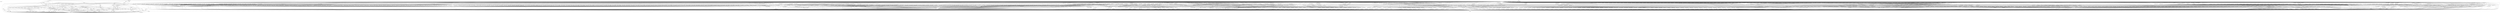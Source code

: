 digraph depends {
    node [shape=plaintext]
alsa_utils_alsamixer -> libasound2;
alsa_utils_alsamixer -> libc6;
alsa_utils_alsamixer -> libformw5;
alsa_utils_alsamixer -> libmenuw5;
alsa_utils_alsamixer -> libncursesw5;
alsa_utils_alsamixer -> libpanelw5;
alsa_utils_alsamixer -> libtinfo5;
angstrom_feed_configs -> opkg [style=dotted];
angstrom_packagegroup_boot -> angstrom_version;
angstrom_packagegroup_boot -> packagegroup_boot;
avahi_daemon -> base_passwd;
avahi_daemon -> libavahi_common3;
avahi_daemon -> libavahi_core7;
avahi_daemon -> libc6;
avahi_daemon -> libcap2;
avahi_daemon -> libdaemon0;
avahi_daemon -> libdbus_1_3;
avahi_daemon -> libexpat1;
avahi_daemon -> libnss_mdns [style=dotted];
avahi_daemon -> shadow;
avahi_daemon -> sysvinit_pidof;
avahi_utils -> libavahi_client3;
avahi_utils -> libavahi_common3;
avahi_utils -> libc6;
bluez4 -> libc6;
bluez4 -> libdbus_1_3;
bluez4 -> libglib_2_0_0;
bluez4 -> libreadline6;
bluez4 -> libudev1;
bluez4 -> libusb_0_1_4;
bluez4 -> libusb_1_0_0;
busybox -> busybox_syslog [style=dotted];
busybox -> busybox_udhcpc [style=dotted];
busybox -> libc6;
busybox -> opkg;
busybox -> update_rc_d [style=dotted];
busybox_syslog -> opkg;
connman -> base_passwd;
connman -> bluez4;
connman -> connman_conf [style=dotted];
connman -> dbus_1;
connman -> iptables;
connman -> libc6;
connman -> libdbus_1_3;
connman -> libglib_2_0_0;
connman -> libgnutls26;
connman -> ofono;
connman -> shadow;
connman -> update_rc_d [style=dotted];
connman -> wpa_supplicant;
cpufrequtils -> libc6;
dbus_1 -> base_passwd;
dbus_1 -> libc6;
dbus_1 -> libdbus_1_3;
dbus_1 -> libexpat1;
dbus_1 -> libx11_6;
dbus_1 -> shadow;
dbus_1 -> update_rc_d [style=dotted];
dropbear -> libc6;
dropbear -> libgcc1;
dropbear -> libpam;
dropbear -> libz1;
dropbear -> opkg;
dropbear -> update_rc_d [style=dotted];
e2fsprogs_e2fsck -> libblkid1;
e2fsprogs_e2fsck -> libc6;
e2fsprogs_e2fsck -> libcom_err2;
e2fsprogs_e2fsck -> libe2p2;
e2fsprogs_e2fsck -> libext2fs2;
e2fsprogs_e2fsck -> libgcc1;
e2fsprogs_e2fsck -> libuuid1;
fixmac -> ranpwd;
htop -> libc6;
htop -> libncurses5;
htop -> libtinfo5;
htop -> ncurses_terminfo;
initscripts -> opkg;
iptables -> kernel_module_ip_tables [style=dotted];
iptables -> kernel_module_ipt_masquerade [style=dotted];
iptables -> kernel_module_iptable_filter [style=dotted];
iptables -> kernel_module_iptable_nat [style=dotted];
iptables -> kernel_module_nf_conntrack [style=dotted];
iptables -> kernel_module_nf_conntrack_ipv4 [style=dotted];
iptables -> kernel_module_nf_defrag_ipv4 [style=dotted];
iptables -> kernel_module_nf_nat [style=dotted];
iptables -> kernel_module_x_tables [style=dotted];
iptables -> libc6;
iptables -> libgcc1;
iw -> libc6;
iw -> libgcc1;
iw -> libnl_3_200;
iw -> libnl_3_genl;
kbd -> libc6;
kbd -> opkg;
kernel -> kernel_3_6_11;
kernel_3_6_11 -> kernel_image_3_6_11;
kernel_module_6pack -> kernel_3_6_11;
kernel_module_6pack -> kernel_module_ax25;
kernel_module_8021q -> kernel_3_6_11;
kernel_module_8021q -> kernel_module_garp;
kernel_module_8021q -> kernel_module_llc;
kernel_module_8021q -> kernel_module_stp;
kernel_module_8192cu -> kernel_3_6_11;
kernel_module_9p -> kernel_3_6_11;
kernel_module_9p -> kernel_module_9pnet;
kernel_module_9pnet -> kernel_3_6_11;
kernel_module_act_csum -> kernel_3_6_11;
kernel_module_act_gact -> kernel_3_6_11;
kernel_module_act_ipt -> kernel_3_6_11;
kernel_module_act_ipt -> kernel_module_x_tables;
kernel_module_act_mirred -> kernel_3_6_11;
kernel_module_act_nat -> kernel_3_6_11;
kernel_module_act_pedit -> kernel_3_6_11;
kernel_module_act_police -> kernel_3_6_11;
kernel_module_act_simple -> kernel_3_6_11;
kernel_module_act_skbedit -> kernel_3_6_11;
kernel_module_ad714x -> kernel_3_6_11;
kernel_module_ad714x_i2c -> kernel_3_6_11;
kernel_module_ad714x_i2c -> kernel_module_ad714x;
kernel_module_ad714x_spi -> kernel_3_6_11;
kernel_module_ad714x_spi -> kernel_module_ad714x;
kernel_module_adutux -> kernel_3_6_11;
kernel_module_adxl34x -> kernel_3_6_11;
kernel_module_adxl34x_i2c -> kernel_3_6_11;
kernel_module_adxl34x_i2c -> kernel_module_adxl34x;
kernel_module_adxl34x_spi -> kernel_3_6_11;
kernel_module_adxl34x_spi -> kernel_module_adxl34x;
kernel_module_aes_generic -> kernel_3_6_11;
kernel_module_af9013 -> kernel_3_6_11;
kernel_module_af9033 -> kernel_3_6_11;
kernel_module_af_key -> kernel_3_6_11;
kernel_module_ah4 -> kernel_3_6_11;
kernel_module_ah6 -> kernel_3_6_11;
kernel_module_ah6 -> kernel_module_ipv6;
kernel_module_aircable -> kernel_3_6_11;
kernel_module_aircable -> kernel_module_usbserial;
kernel_module_appledisplay -> kernel_3_6_11;
kernel_module_appledisplay -> kernel_module_backlight;
kernel_module_arc4 -> kernel_3_6_11;
kernel_module_ark3116 -> kernel_3_6_11;
kernel_module_ark3116 -> kernel_module_usbserial;
kernel_module_arp_tables -> kernel_3_6_11;
kernel_module_arp_tables -> kernel_module_x_tables;
kernel_module_arpt_mangle -> kernel_3_6_11;
kernel_module_arpt_mangle -> kernel_module_x_tables;
kernel_module_arptable_filter -> kernel_3_6_11;
kernel_module_arptable_filter -> kernel_module_arp_tables;
kernel_module_arptable_filter -> kernel_module_x_tables;
kernel_module_asix -> kernel_3_6_11;
kernel_module_asix -> kernel_module_libphy;
kernel_module_async_memcpy -> kernel_3_6_11;
kernel_module_async_memcpy -> kernel_module_async_tx;
kernel_module_async_pq -> kernel_3_6_11;
kernel_module_async_pq -> kernel_module_async_tx;
kernel_module_async_pq -> kernel_module_async_xor;
kernel_module_async_pq -> kernel_module_raid6_pq;
kernel_module_async_pq -> kernel_module_xor;
kernel_module_async_raid6_recov -> kernel_3_6_11;
kernel_module_async_raid6_recov -> kernel_module_async_tx;
kernel_module_async_raid6_recov -> kernel_module_raid6_pq;
kernel_module_async_tx -> kernel_3_6_11;
kernel_module_async_xor -> kernel_3_6_11;
kernel_module_async_xor -> kernel_module_async_tx;
kernel_module_async_xor -> kernel_module_xor;
kernel_module_at76c50x_usb -> kernel_3_6_11;
kernel_module_at76c50x_usb -> kernel_module_cfg80211;
kernel_module_at76c50x_usb -> kernel_module_mac80211;
kernel_module_at76c50x_usb -> kernel_module_rfkill;
kernel_module_ath -> kernel_3_6_11;
kernel_module_ath -> kernel_module_cfg80211;
kernel_module_ath -> kernel_module_rfkill;
kernel_module_ath3k -> kernel_3_6_11;
kernel_module_ath3k -> kernel_module_bluetooth;
kernel_module_ath3k -> kernel_module_rfkill;
kernel_module_ath9k -> kernel_3_6_11;
kernel_module_ath9k -> kernel_module_ath9k_common;
kernel_module_ath9k -> kernel_module_ath9k_hw;
kernel_module_ath9k -> kernel_module_ath;
kernel_module_ath9k -> kernel_module_cfg80211;
kernel_module_ath9k -> kernel_module_led_class;
kernel_module_ath9k -> kernel_module_mac80211;
kernel_module_ath9k -> kernel_module_rfkill;
kernel_module_ath9k_common -> kernel_3_6_11;
kernel_module_ath9k_common -> kernel_module_ath9k_hw;
kernel_module_ath9k_common -> kernel_module_ath;
kernel_module_ath9k_common -> kernel_module_cfg80211;
kernel_module_ath9k_common -> kernel_module_rfkill;
kernel_module_ath9k_htc -> kernel_3_6_11;
kernel_module_ath9k_htc -> kernel_module_ath9k_common;
kernel_module_ath9k_htc -> kernel_module_ath9k_hw;
kernel_module_ath9k_htc -> kernel_module_ath;
kernel_module_ath9k_htc -> kernel_module_cfg80211;
kernel_module_ath9k_htc -> kernel_module_led_class;
kernel_module_ath9k_htc -> kernel_module_mac80211;
kernel_module_ath9k_htc -> kernel_module_rfkill;
kernel_module_ath9k_hw -> kernel_3_6_11;
kernel_module_ath9k_hw -> kernel_module_ath;
kernel_module_ath9k_hw -> kernel_module_cfg80211;
kernel_module_ath9k_hw -> kernel_module_rfkill;
kernel_module_ati_remote -> kernel_3_6_11;
kernel_module_ati_remote -> kernel_module_rc_core;
kernel_module_ati_remote2 -> kernel_3_6_11;
kernel_module_au0828 -> kernel_3_6_11;
kernel_module_au0828 -> kernel_module_dvb_core;
kernel_module_au0828 -> kernel_module_media;
kernel_module_au0828 -> kernel_module_tveeprom;
kernel_module_au0828 -> kernel_module_v4l2_common;
kernel_module_au0828 -> kernel_module_videobuf_core;
kernel_module_au0828 -> kernel_module_videobuf_vmalloc;
kernel_module_au0828 -> kernel_module_videodev;
kernel_module_authenc -> kernel_3_6_11;
kernel_module_authencesn -> kernel_3_6_11;
kernel_module_ax25 -> kernel_3_6_11;
kernel_module_b43 -> kernel_3_6_11;
kernel_module_b43 -> kernel_module_cfg80211;
kernel_module_b43 -> kernel_module_led_class;
kernel_module_b43 -> kernel_module_mac80211;
kernel_module_b43 -> kernel_module_rfkill;
kernel_module_b43 -> kernel_module_ssb;
kernel_module_b43legacy -> kernel_3_6_11;
kernel_module_b43legacy -> kernel_module_cfg80211;
kernel_module_b43legacy -> kernel_module_led_class;
kernel_module_b43legacy -> kernel_module_mac80211;
kernel_module_b43legacy -> kernel_module_rfkill;
kernel_module_b43legacy -> kernel_module_ssb;
kernel_module_backlight -> kernel_3_6_11;
kernel_module_baycom_ser_fdx -> kernel_3_6_11;
kernel_module_baycom_ser_fdx -> kernel_module_ax25;
kernel_module_baycom_ser_fdx -> kernel_module_crc_ccitt;
kernel_module_baycom_ser_fdx -> kernel_module_hdlcdrv;
kernel_module_baycom_ser_hdx -> kernel_3_6_11;
kernel_module_baycom_ser_hdx -> kernel_module_ax25;
kernel_module_baycom_ser_hdx -> kernel_module_crc_ccitt;
kernel_module_baycom_ser_hdx -> kernel_module_hdlcdrv;
kernel_module_bcm203x -> kernel_3_6_11;
kernel_module_bcm203x -> kernel_module_bluetooth;
kernel_module_bcm203x -> kernel_module_rfkill;
kernel_module_bcm2708_wdog -> kernel_3_6_11;
kernel_module_belkin_sa -> kernel_3_6_11;
kernel_module_belkin_sa -> kernel_module_usbserial;
kernel_module_bfusb -> kernel_3_6_11;
kernel_module_bfusb -> kernel_module_bluetooth;
kernel_module_bfusb -> kernel_module_rfkill;
kernel_module_binfmt_misc -> kernel_3_6_11;
kernel_module_bluetooth -> kernel_3_6_11;
kernel_module_bluetooth -> kernel_module_rfkill;
kernel_module_bnep -> kernel_3_6_11;
kernel_module_bnep -> kernel_module_bluetooth;
kernel_module_bnep -> kernel_module_rfkill;
kernel_module_bonding -> kernel_3_6_11;
kernel_module_bpa10x -> kernel_3_6_11;
kernel_module_bpa10x -> kernel_module_bluetooth;
kernel_module_bpa10x -> kernel_module_rfkill;
kernel_module_bpqether -> kernel_3_6_11;
kernel_module_bpqether -> kernel_module_ax25;
kernel_module_bridge -> kernel_3_6_11;
kernel_module_bridge -> kernel_module_ipv6;
kernel_module_bridge -> kernel_module_llc;
kernel_module_bridge -> kernel_module_stp;
kernel_module_bsd_comp -> kernel_3_6_11;
kernel_module_bsd_comp -> kernel_module_ppp_generic;
kernel_module_bsd_comp -> kernel_module_slhc;
kernel_module_btmrvl -> kernel_3_6_11;
kernel_module_btmrvl -> kernel_module_bluetooth;
kernel_module_btmrvl -> kernel_module_rfkill;
kernel_module_btmrvl_sdio -> kernel_3_6_11;
kernel_module_btmrvl_sdio -> kernel_module_bluetooth;
kernel_module_btmrvl_sdio -> kernel_module_btmrvl;
kernel_module_btmrvl_sdio -> kernel_module_rfkill;
kernel_module_btrfs -> kernel_3_6_11;
kernel_module_btrfs -> kernel_module_lzo_compress;
kernel_module_btrfs -> kernel_module_lzo_decompress;
kernel_module_btrfs -> kernel_module_zlib_deflate;
kernel_module_btrfs -> kernel_module_zlib_inflate;
kernel_module_btusb -> kernel_3_6_11;
kernel_module_btusb -> kernel_module_bluetooth;
kernel_module_btusb -> kernel_module_rfkill;
kernel_module_carl9170 -> kernel_3_6_11;
kernel_module_carl9170 -> kernel_module_ath;
kernel_module_carl9170 -> kernel_module_cfg80211;
kernel_module_carl9170 -> kernel_module_led_class;
kernel_module_carl9170 -> kernel_module_mac80211;
kernel_module_carl9170 -> kernel_module_rfkill;
kernel_module_cast5 -> kernel_3_6_11;
kernel_module_catc -> kernel_3_6_11;
kernel_module_cdc_acm -> kernel_3_6_11;
kernel_module_cdc_eem -> kernel_3_6_11;
kernel_module_cdc_ether -> kernel_3_6_11;
kernel_module_cdc_ncm -> kernel_3_6_11;
kernel_module_cdc_subset -> kernel_3_6_11;
kernel_module_cdc_wdm -> kernel_3_6_11;
kernel_module_cdrom -> kernel_3_6_11;
kernel_module_cfg80211 -> kernel_3_6_11;
kernel_module_cfg80211 -> kernel_module_rfkill;
kernel_module_ch341 -> kernel_3_6_11;
kernel_module_ch341 -> kernel_module_usbserial;
kernel_module_cifs -> kernel_3_6_11;
kernel_module_cls_basic -> kernel_3_6_11;
kernel_module_cls_cgroup -> kernel_3_6_11;
kernel_module_cls_flow -> kernel_3_6_11;
kernel_module_cls_fw -> kernel_3_6_11;
kernel_module_cls_route -> kernel_3_6_11;
kernel_module_cls_rsvp -> kernel_3_6_11;
kernel_module_cls_rsvp6 -> kernel_3_6_11;
kernel_module_cls_tcindex -> kernel_3_6_11;
kernel_module_cls_u32 -> kernel_3_6_11;
kernel_module_cm109 -> kernel_3_6_11;
kernel_module_cma3000_d0x -> kernel_3_6_11;
kernel_module_cn -> kernel_3_6_11;
kernel_module_cp210x -> kernel_3_6_11;
kernel_module_cp210x -> kernel_module_usbserial;
kernel_module_cpia2 -> kernel_3_6_11;
kernel_module_cpia2 -> kernel_module_media;
kernel_module_cpia2 -> kernel_module_videodev;
kernel_module_cpufreq_stats -> kernel_3_6_11;
kernel_module_crc7 -> kernel_3_6_11;
kernel_module_crc_ccitt -> kernel_3_6_11;
kernel_module_cryptoloop -> kernel_3_6_11;
kernel_module_cs53l32a -> kernel_3_6_11;
kernel_module_cs53l32a -> kernel_module_media;
kernel_module_cs53l32a -> kernel_module_v4l2_common;
kernel_module_cs53l32a -> kernel_module_videodev;
kernel_module_cuse -> kernel_3_6_11;
kernel_module_cuse -> kernel_module_fuse;
kernel_module_cx231xx -> kernel_3_6_11;
kernel_module_cx231xx -> kernel_module_cx2341x;
kernel_module_cx231xx -> kernel_module_media;
kernel_module_cx231xx -> kernel_module_rc_core;
kernel_module_cx231xx -> kernel_module_v4l2_common;
kernel_module_cx231xx -> kernel_module_videobuf_core;
kernel_module_cx231xx -> kernel_module_videobuf_vmalloc;
kernel_module_cx231xx -> kernel_module_videodev;
kernel_module_cx231xx_alsa -> kernel_3_6_11;
kernel_module_cx231xx_alsa -> kernel_module_cx231xx;
kernel_module_cx231xx_alsa -> kernel_module_cx2341x;
kernel_module_cx231xx_alsa -> kernel_module_media;
kernel_module_cx231xx_alsa -> kernel_module_rc_core;
kernel_module_cx231xx_alsa -> kernel_module_snd;
kernel_module_cx231xx_alsa -> kernel_module_snd_page_alloc;
kernel_module_cx231xx_alsa -> kernel_module_snd_pcm;
kernel_module_cx231xx_alsa -> kernel_module_snd_timer;
kernel_module_cx231xx_alsa -> kernel_module_v4l2_common;
kernel_module_cx231xx_alsa -> kernel_module_videobuf_core;
kernel_module_cx231xx_alsa -> kernel_module_videobuf_vmalloc;
kernel_module_cx231xx_alsa -> kernel_module_videodev;
kernel_module_cx231xx_dvb -> kernel_3_6_11;
kernel_module_cx231xx_dvb -> kernel_module_cx231xx;
kernel_module_cx231xx_dvb -> kernel_module_cx2341x;
kernel_module_cx231xx_dvb -> kernel_module_dvb_core;
kernel_module_cx231xx_dvb -> kernel_module_media;
kernel_module_cx231xx_dvb -> kernel_module_rc_core;
kernel_module_cx231xx_dvb -> kernel_module_v4l2_common;
kernel_module_cx231xx_dvb -> kernel_module_videobuf_core;
kernel_module_cx231xx_dvb -> kernel_module_videobuf_vmalloc;
kernel_module_cx231xx_dvb -> kernel_module_videodev;
kernel_module_cx2341x -> kernel_3_6_11;
kernel_module_cx2341x -> kernel_module_media;
kernel_module_cx2341x -> kernel_module_v4l2_common;
kernel_module_cx2341x -> kernel_module_videodev;
kernel_module_cx25840 -> kernel_3_6_11;
kernel_module_cx25840 -> kernel_module_media;
kernel_module_cx25840 -> kernel_module_v4l2_common;
kernel_module_cx25840 -> kernel_module_videodev;
kernel_module_cx82310_eth -> kernel_3_6_11;
kernel_module_cyberjack -> kernel_3_6_11;
kernel_module_cyberjack -> kernel_module_usbserial;
kernel_module_cypress_cy7c63 -> kernel_3_6_11;
kernel_module_cypress_m8 -> kernel_3_6_11;
kernel_module_cypress_m8 -> kernel_module_usbserial;
kernel_module_cytherm -> kernel_3_6_11;
kernel_module_deflate -> kernel_3_6_11;
kernel_module_deflate -> kernel_module_zlib_deflate;
kernel_module_deflate -> kernel_module_zlib_inflate;
kernel_module_dib3000mb -> kernel_3_6_11;
kernel_module_dib3000mc -> kernel_3_6_11;
kernel_module_dib3000mc -> kernel_module_dibx000_common;
kernel_module_dibx000_common -> kernel_3_6_11;
kernel_module_digi_acceleport -> kernel_3_6_11;
kernel_module_digi_acceleport -> kernel_module_usbserial;
kernel_module_dm9601 -> kernel_3_6_11;
kernel_module_dm_crypt -> kernel_3_6_11;
kernel_module_dm_crypt -> kernel_module_dm_mod;
kernel_module_dm_delay -> kernel_3_6_11;
kernel_module_dm_delay -> kernel_module_dm_mod;
kernel_module_dm_log -> kernel_3_6_11;
kernel_module_dm_log -> kernel_module_dm_mod;
kernel_module_dm_log_userspace -> kernel_3_6_11;
kernel_module_dm_log_userspace -> kernel_module_cn;
kernel_module_dm_log_userspace -> kernel_module_dm_log;
kernel_module_dm_log_userspace -> kernel_module_dm_mod;
kernel_module_dm_mirror -> kernel_3_6_11;
kernel_module_dm_mirror -> kernel_module_dm_log;
kernel_module_dm_mirror -> kernel_module_dm_mod;
kernel_module_dm_mirror -> kernel_module_dm_region_hash;
kernel_module_dm_mod -> kernel_3_6_11;
kernel_module_dm_raid -> kernel_3_6_11;
kernel_module_dm_raid -> kernel_module_async_memcpy;
kernel_module_dm_raid -> kernel_module_async_pq;
kernel_module_dm_raid -> kernel_module_async_raid6_recov;
kernel_module_dm_raid -> kernel_module_async_tx;
kernel_module_dm_raid -> kernel_module_async_xor;
kernel_module_dm_raid -> kernel_module_dm_mod;
kernel_module_dm_raid -> kernel_module_md_mod;
kernel_module_dm_raid -> kernel_module_raid10;
kernel_module_dm_raid -> kernel_module_raid1;
kernel_module_dm_raid -> kernel_module_raid456;
kernel_module_dm_raid -> kernel_module_raid6_pq;
kernel_module_dm_raid -> kernel_module_xor;
kernel_module_dm_region_hash -> kernel_3_6_11;
kernel_module_dm_region_hash -> kernel_module_dm_log;
kernel_module_dm_region_hash -> kernel_module_dm_mod;
kernel_module_dm_snapshot -> kernel_3_6_11;
kernel_module_dm_snapshot -> kernel_module_dm_mod;
kernel_module_dm_zero -> kernel_3_6_11;
kernel_module_dm_zero -> kernel_module_dm_mod;
kernel_module_dmaer_master -> kernel_3_6_11;
kernel_module_drbd -> kernel_3_6_11;
kernel_module_drbd -> kernel_module_cn;
kernel_module_drbd -> kernel_module_lru_cache;
kernel_module_ds1wm -> kernel_3_6_11;
kernel_module_ds1wm -> kernel_module_cn;
kernel_module_ds1wm -> kernel_module_wire;
kernel_module_ds2482 -> kernel_3_6_11;
kernel_module_ds2482 -> kernel_module_cn;
kernel_module_ds2482 -> kernel_module_wire;
kernel_module_ds2490 -> kernel_3_6_11;
kernel_module_ds2490 -> kernel_module_cn;
kernel_module_ds2490 -> kernel_module_wire;
kernel_module_dsbr100 -> kernel_3_6_11;
kernel_module_dsbr100 -> kernel_module_media;
kernel_module_dsbr100 -> kernel_module_videodev;
kernel_module_dvb_core -> kernel_3_6_11;
kernel_module_dvb_usb -> kernel_3_6_11;
kernel_module_dvb_usb -> kernel_module_dvb_core;
kernel_module_dvb_usb -> kernel_module_rc_core;
kernel_module_dvb_usb_a800 -> kernel_3_6_11;
kernel_module_dvb_usb_a800 -> kernel_module_dib3000mc;
kernel_module_dvb_usb_a800 -> kernel_module_dibx000_common;
kernel_module_dvb_usb_a800 -> kernel_module_dvb_core;
kernel_module_dvb_usb_a800 -> kernel_module_dvb_usb;
kernel_module_dvb_usb_a800 -> kernel_module_dvb_usb_dibusb_common;
kernel_module_dvb_usb_a800 -> kernel_module_rc_core;
kernel_module_dvb_usb_af9005 -> kernel_3_6_11;
kernel_module_dvb_usb_af9005 -> kernel_module_dvb_core;
kernel_module_dvb_usb_af9005 -> kernel_module_dvb_usb;
kernel_module_dvb_usb_af9005 -> kernel_module_rc_core;
kernel_module_dvb_usb_af9005_remote -> kernel_3_6_11;
kernel_module_dvb_usb_af9015 -> kernel_3_6_11;
kernel_module_dvb_usb_af9015 -> kernel_module_dvb_core;
kernel_module_dvb_usb_af9015 -> kernel_module_dvb_usb;
kernel_module_dvb_usb_af9015 -> kernel_module_rc_core;
kernel_module_dvb_usb_af9035 -> kernel_3_6_11;
kernel_module_dvb_usb_af9035 -> kernel_module_dvb_core;
kernel_module_dvb_usb_af9035 -> kernel_module_dvb_usb;
kernel_module_dvb_usb_af9035 -> kernel_module_rc_core;
kernel_module_dvb_usb_anysee -> kernel_3_6_11;
kernel_module_dvb_usb_anysee -> kernel_module_dvb_core;
kernel_module_dvb_usb_anysee -> kernel_module_dvb_usb;
kernel_module_dvb_usb_anysee -> kernel_module_rc_core;
kernel_module_dvb_usb_au6610 -> kernel_3_6_11;
kernel_module_dvb_usb_au6610 -> kernel_module_dvb_core;
kernel_module_dvb_usb_au6610 -> kernel_module_dvb_usb;
kernel_module_dvb_usb_au6610 -> kernel_module_rc_core;
kernel_module_dvb_usb_az6007 -> kernel_3_6_11;
kernel_module_dvb_usb_az6007 -> kernel_module_dvb_core;
kernel_module_dvb_usb_az6007 -> kernel_module_dvb_usb;
kernel_module_dvb_usb_az6007 -> kernel_module_rc_core;
kernel_module_dvb_usb_az6027 -> kernel_3_6_11;
kernel_module_dvb_usb_az6027 -> kernel_module_dvb_core;
kernel_module_dvb_usb_az6027 -> kernel_module_dvb_usb;
kernel_module_dvb_usb_az6027 -> kernel_module_rc_core;
kernel_module_dvb_usb_ce6230 -> kernel_3_6_11;
kernel_module_dvb_usb_ce6230 -> kernel_module_dvb_core;
kernel_module_dvb_usb_ce6230 -> kernel_module_dvb_usb;
kernel_module_dvb_usb_ce6230 -> kernel_module_rc_core;
kernel_module_dvb_usb_cinergyt2 -> kernel_3_6_11;
kernel_module_dvb_usb_cinergyt2 -> kernel_module_dvb_core;
kernel_module_dvb_usb_cinergyt2 -> kernel_module_dvb_usb;
kernel_module_dvb_usb_cinergyt2 -> kernel_module_rc_core;
kernel_module_dvb_usb_cxusb -> kernel_3_6_11;
kernel_module_dvb_usb_cxusb -> kernel_module_dvb_core;
kernel_module_dvb_usb_cxusb -> kernel_module_dvb_usb;
kernel_module_dvb_usb_cxusb -> kernel_module_rc_core;
kernel_module_dvb_usb_dib0700 -> kernel_3_6_11;
kernel_module_dvb_usb_dib0700 -> kernel_module_dib3000mc;
kernel_module_dvb_usb_dib0700 -> kernel_module_dibx000_common;
kernel_module_dvb_usb_dib0700 -> kernel_module_dvb_core;
kernel_module_dvb_usb_dib0700 -> kernel_module_dvb_usb;
kernel_module_dvb_usb_dib0700 -> kernel_module_rc_core;
kernel_module_dvb_usb_dibusb_common -> kernel_3_6_11;
kernel_module_dvb_usb_dibusb_common -> kernel_module_dib3000mc;
kernel_module_dvb_usb_dibusb_common -> kernel_module_dibx000_common;
kernel_module_dvb_usb_dibusb_common -> kernel_module_dvb_core;
kernel_module_dvb_usb_dibusb_common -> kernel_module_dvb_usb;
kernel_module_dvb_usb_dibusb_common -> kernel_module_rc_core;
kernel_module_dvb_usb_dibusb_mb -> kernel_3_6_11;
kernel_module_dvb_usb_dibusb_mb -> kernel_module_dib3000mc;
kernel_module_dvb_usb_dibusb_mb -> kernel_module_dibx000_common;
kernel_module_dvb_usb_dibusb_mb -> kernel_module_dvb_core;
kernel_module_dvb_usb_dibusb_mb -> kernel_module_dvb_usb;
kernel_module_dvb_usb_dibusb_mb -> kernel_module_dvb_usb_dibusb_common;
kernel_module_dvb_usb_dibusb_mb -> kernel_module_rc_core;
kernel_module_dvb_usb_dibusb_mc -> kernel_3_6_11;
kernel_module_dvb_usb_dibusb_mc -> kernel_module_dib3000mc;
kernel_module_dvb_usb_dibusb_mc -> kernel_module_dibx000_common;
kernel_module_dvb_usb_dibusb_mc -> kernel_module_dvb_core;
kernel_module_dvb_usb_dibusb_mc -> kernel_module_dvb_usb;
kernel_module_dvb_usb_dibusb_mc -> kernel_module_dvb_usb_dibusb_common;
kernel_module_dvb_usb_dibusb_mc -> kernel_module_rc_core;
kernel_module_dvb_usb_digitv -> kernel_3_6_11;
kernel_module_dvb_usb_digitv -> kernel_module_dvb_core;
kernel_module_dvb_usb_digitv -> kernel_module_dvb_usb;
kernel_module_dvb_usb_digitv -> kernel_module_rc_core;
kernel_module_dvb_usb_dtt200u -> kernel_3_6_11;
kernel_module_dvb_usb_dtt200u -> kernel_module_dvb_core;
kernel_module_dvb_usb_dtt200u -> kernel_module_dvb_usb;
kernel_module_dvb_usb_dtt200u -> kernel_module_rc_core;
kernel_module_dvb_usb_dtv5100 -> kernel_3_6_11;
kernel_module_dvb_usb_dtv5100 -> kernel_module_dvb_core;
kernel_module_dvb_usb_dtv5100 -> kernel_module_dvb_usb;
kernel_module_dvb_usb_dtv5100 -> kernel_module_rc_core;
kernel_module_dvb_usb_dw2102 -> kernel_3_6_11;
kernel_module_dvb_usb_dw2102 -> kernel_module_dvb_core;
kernel_module_dvb_usb_dw2102 -> kernel_module_dvb_usb;
kernel_module_dvb_usb_dw2102 -> kernel_module_rc_core;
kernel_module_dvb_usb_ec168 -> kernel_3_6_11;
kernel_module_dvb_usb_ec168 -> kernel_module_dvb_core;
kernel_module_dvb_usb_ec168 -> kernel_module_dvb_usb;
kernel_module_dvb_usb_ec168 -> kernel_module_rc_core;
kernel_module_dvb_usb_friio -> kernel_3_6_11;
kernel_module_dvb_usb_friio -> kernel_module_dvb_core;
kernel_module_dvb_usb_friio -> kernel_module_dvb_usb;
kernel_module_dvb_usb_friio -> kernel_module_rc_core;
kernel_module_dvb_usb_gl861 -> kernel_3_6_11;
kernel_module_dvb_usb_gl861 -> kernel_module_dvb_core;
kernel_module_dvb_usb_gl861 -> kernel_module_dvb_usb;
kernel_module_dvb_usb_gl861 -> kernel_module_rc_core;
kernel_module_dvb_usb_gp8psk -> kernel_3_6_11;
kernel_module_dvb_usb_gp8psk -> kernel_module_dvb_core;
kernel_module_dvb_usb_gp8psk -> kernel_module_dvb_usb;
kernel_module_dvb_usb_gp8psk -> kernel_module_rc_core;
kernel_module_dvb_usb_it913x -> kernel_3_6_11;
kernel_module_dvb_usb_it913x -> kernel_module_dvb_core;
kernel_module_dvb_usb_it913x -> kernel_module_dvb_usb;
kernel_module_dvb_usb_it913x -> kernel_module_rc_core;
kernel_module_dvb_usb_lmedm04 -> kernel_3_6_11;
kernel_module_dvb_usb_lmedm04 -> kernel_module_dvb_core;
kernel_module_dvb_usb_lmedm04 -> kernel_module_dvb_usb;
kernel_module_dvb_usb_lmedm04 -> kernel_module_rc_core;
kernel_module_dvb_usb_m920x -> kernel_3_6_11;
kernel_module_dvb_usb_m920x -> kernel_module_dvb_core;
kernel_module_dvb_usb_m920x -> kernel_module_dvb_usb;
kernel_module_dvb_usb_m920x -> kernel_module_rc_core;
kernel_module_dvb_usb_mxl111sf -> kernel_3_6_11;
kernel_module_dvb_usb_mxl111sf -> kernel_module_dvb_core;
kernel_module_dvb_usb_mxl111sf -> kernel_module_dvb_usb;
kernel_module_dvb_usb_mxl111sf -> kernel_module_rc_core;
kernel_module_dvb_usb_mxl111sf -> kernel_module_tveeprom;
kernel_module_dvb_usb_nova_t_usb2 -> kernel_3_6_11;
kernel_module_dvb_usb_nova_t_usb2 -> kernel_module_dib3000mc;
kernel_module_dvb_usb_nova_t_usb2 -> kernel_module_dibx000_common;
kernel_module_dvb_usb_nova_t_usb2 -> kernel_module_dvb_core;
kernel_module_dvb_usb_nova_t_usb2 -> kernel_module_dvb_usb;
kernel_module_dvb_usb_nova_t_usb2 -> kernel_module_dvb_usb_dibusb_common;
kernel_module_dvb_usb_nova_t_usb2 -> kernel_module_rc_core;
kernel_module_dvb_usb_opera -> kernel_3_6_11;
kernel_module_dvb_usb_opera -> kernel_module_dvb_core;
kernel_module_dvb_usb_opera -> kernel_module_dvb_usb;
kernel_module_dvb_usb_opera -> kernel_module_rc_core;
kernel_module_dvb_usb_pctv452e -> kernel_3_6_11;
kernel_module_dvb_usb_pctv452e -> kernel_module_dvb_core;
kernel_module_dvb_usb_pctv452e -> kernel_module_dvb_usb;
kernel_module_dvb_usb_pctv452e -> kernel_module_rc_core;
kernel_module_dvb_usb_pctv452e -> kernel_module_ttpci_eeprom;
kernel_module_dvb_usb_rtl28xxu -> kernel_3_6_11;
kernel_module_dvb_usb_rtl28xxu -> kernel_module_dvb_core;
kernel_module_dvb_usb_rtl28xxu -> kernel_module_dvb_usb;
kernel_module_dvb_usb_rtl28xxu -> kernel_module_rc_core;
kernel_module_dvb_usb_rtl28xxu -> kernel_module_rtl2830;
kernel_module_dvb_usb_technisat_usb2 -> kernel_3_6_11;
kernel_module_dvb_usb_technisat_usb2 -> kernel_module_dvb_core;
kernel_module_dvb_usb_technisat_usb2 -> kernel_module_dvb_usb;
kernel_module_dvb_usb_technisat_usb2 -> kernel_module_rc_core;
kernel_module_dvb_usb_ttusb2 -> kernel_3_6_11;
kernel_module_dvb_usb_ttusb2 -> kernel_module_dvb_core;
kernel_module_dvb_usb_ttusb2 -> kernel_module_dvb_usb;
kernel_module_dvb_usb_ttusb2 -> kernel_module_rc_core;
kernel_module_dvb_usb_umt_010 -> kernel_3_6_11;
kernel_module_dvb_usb_umt_010 -> kernel_module_dib3000mc;
kernel_module_dvb_usb_umt_010 -> kernel_module_dibx000_common;
kernel_module_dvb_usb_umt_010 -> kernel_module_dvb_core;
kernel_module_dvb_usb_umt_010 -> kernel_module_dvb_usb;
kernel_module_dvb_usb_umt_010 -> kernel_module_dvb_usb_dibusb_common;
kernel_module_dvb_usb_umt_010 -> kernel_module_rc_core;
kernel_module_dvb_usb_vp702x -> kernel_3_6_11;
kernel_module_dvb_usb_vp702x -> kernel_module_dvb_core;
kernel_module_dvb_usb_vp702x -> kernel_module_dvb_usb;
kernel_module_dvb_usb_vp702x -> kernel_module_rc_core;
kernel_module_dvb_usb_vp7045 -> kernel_3_6_11;
kernel_module_dvb_usb_vp7045 -> kernel_module_dvb_core;
kernel_module_dvb_usb_vp7045 -> kernel_module_dvb_usb;
kernel_module_dvb_usb_vp7045 -> kernel_module_rc_core;
kernel_module_ebt_802_3 -> kernel_3_6_11;
kernel_module_ebt_802_3 -> kernel_module_x_tables;
kernel_module_ebt_among -> kernel_3_6_11;
kernel_module_ebt_among -> kernel_module_x_tables;
kernel_module_ebt_arp -> kernel_3_6_11;
kernel_module_ebt_arp -> kernel_module_x_tables;
kernel_module_ebt_arpreply -> kernel_3_6_11;
kernel_module_ebt_arpreply -> kernel_module_x_tables;
kernel_module_ebt_dnat -> kernel_3_6_11;
kernel_module_ebt_dnat -> kernel_module_x_tables;
kernel_module_ebt_ip -> kernel_3_6_11;
kernel_module_ebt_ip -> kernel_module_x_tables;
kernel_module_ebt_ip6 -> kernel_3_6_11;
kernel_module_ebt_ip6 -> kernel_module_x_tables;
kernel_module_ebt_limit -> kernel_3_6_11;
kernel_module_ebt_limit -> kernel_module_x_tables;
kernel_module_ebt_log -> kernel_3_6_11;
kernel_module_ebt_log -> kernel_module_x_tables;
kernel_module_ebt_mark -> kernel_3_6_11;
kernel_module_ebt_mark -> kernel_module_x_tables;
kernel_module_ebt_mark_m -> kernel_3_6_11;
kernel_module_ebt_mark_m -> kernel_module_x_tables;
kernel_module_ebt_nflog -> kernel_3_6_11;
kernel_module_ebt_nflog -> kernel_module_x_tables;
kernel_module_ebt_pkttype -> kernel_3_6_11;
kernel_module_ebt_pkttype -> kernel_module_x_tables;
kernel_module_ebt_redirect -> kernel_3_6_11;
kernel_module_ebt_redirect -> kernel_module_x_tables;
kernel_module_ebt_snat -> kernel_3_6_11;
kernel_module_ebt_snat -> kernel_module_x_tables;
kernel_module_ebt_stp -> kernel_3_6_11;
kernel_module_ebt_stp -> kernel_module_x_tables;
kernel_module_ebt_ulog -> kernel_3_6_11;
kernel_module_ebt_ulog -> kernel_module_x_tables;
kernel_module_ebt_vlan -> kernel_3_6_11;
kernel_module_ebt_vlan -> kernel_module_x_tables;
kernel_module_ebtable_broute -> kernel_3_6_11;
kernel_module_ebtable_broute -> kernel_module_bridge;
kernel_module_ebtable_broute -> kernel_module_ebtables;
kernel_module_ebtable_broute -> kernel_module_ipv6;
kernel_module_ebtable_broute -> kernel_module_llc;
kernel_module_ebtable_broute -> kernel_module_stp;
kernel_module_ebtable_broute -> kernel_module_x_tables;
kernel_module_ebtable_filter -> kernel_3_6_11;
kernel_module_ebtable_filter -> kernel_module_ebtables;
kernel_module_ebtable_filter -> kernel_module_x_tables;
kernel_module_ebtable_nat -> kernel_3_6_11;
kernel_module_ebtable_nat -> kernel_module_ebtables;
kernel_module_ebtable_nat -> kernel_module_x_tables;
kernel_module_ebtables -> kernel_3_6_11;
kernel_module_ebtables -> kernel_module_x_tables;
kernel_module_ec100 -> kernel_3_6_11;
kernel_module_ecb -> kernel_3_6_11;
kernel_module_ecryptfs -> kernel_3_6_11;
kernel_module_eeprom_93cx6 -> kernel_3_6_11;
kernel_module_em28xx -> kernel_3_6_11;
kernel_module_em28xx -> kernel_module_media;
kernel_module_em28xx -> kernel_module_tveeprom;
kernel_module_em28xx -> kernel_module_v4l2_common;
kernel_module_em28xx -> kernel_module_videobuf_core;
kernel_module_em28xx -> kernel_module_videobuf_vmalloc;
kernel_module_em28xx -> kernel_module_videodev;
kernel_module_em28xx_alsa -> kernel_3_6_11;
kernel_module_em28xx_alsa -> kernel_module_em28xx;
kernel_module_em28xx_alsa -> kernel_module_media;
kernel_module_em28xx_alsa -> kernel_module_snd;
kernel_module_em28xx_alsa -> kernel_module_snd_page_alloc;
kernel_module_em28xx_alsa -> kernel_module_snd_pcm;
kernel_module_em28xx_alsa -> kernel_module_snd_timer;
kernel_module_em28xx_alsa -> kernel_module_tveeprom;
kernel_module_em28xx_alsa -> kernel_module_v4l2_common;
kernel_module_em28xx_alsa -> kernel_module_videobuf_core;
kernel_module_em28xx_alsa -> kernel_module_videobuf_vmalloc;
kernel_module_em28xx_alsa -> kernel_module_videodev;
kernel_module_em28xx_dvb -> kernel_3_6_11;
kernel_module_em28xx_dvb -> kernel_module_dvb_core;
kernel_module_em28xx_dvb -> kernel_module_em28xx;
kernel_module_em28xx_dvb -> kernel_module_media;
kernel_module_em28xx_dvb -> kernel_module_tveeprom;
kernel_module_em28xx_dvb -> kernel_module_v4l2_common;
kernel_module_em28xx_dvb -> kernel_module_videobuf_core;
kernel_module_em28xx_dvb -> kernel_module_videobuf_vmalloc;
kernel_module_em28xx_dvb -> kernel_module_videodev;
kernel_module_em28xx_rc -> kernel_3_6_11;
kernel_module_em28xx_rc -> kernel_module_em28xx;
kernel_module_em28xx_rc -> kernel_module_media;
kernel_module_em28xx_rc -> kernel_module_rc_core;
kernel_module_em28xx_rc -> kernel_module_tveeprom;
kernel_module_em28xx_rc -> kernel_module_v4l2_common;
kernel_module_em28xx_rc -> kernel_module_videobuf_core;
kernel_module_em28xx_rc -> kernel_module_videobuf_vmalloc;
kernel_module_em28xx_rc -> kernel_module_videodev;
kernel_module_em_cmp -> kernel_3_6_11;
kernel_module_em_meta -> kernel_3_6_11;
kernel_module_em_nbyte -> kernel_3_6_11;
kernel_module_em_text -> kernel_3_6_11;
kernel_module_em_u32 -> kernel_3_6_11;
kernel_module_emi26 -> kernel_3_6_11;
kernel_module_emi62 -> kernel_3_6_11;
kernel_module_empeg -> kernel_3_6_11;
kernel_module_empeg -> kernel_module_usbserial;
kernel_module_esp4 -> kernel_3_6_11;
kernel_module_esp6 -> kernel_3_6_11;
kernel_module_esp6 -> kernel_module_ipv6;
kernel_module_evdev -> kernel_3_6_11;
kernel_module_f81232 -> kernel_3_6_11;
kernel_module_f81232 -> kernel_module_usbserial;
kernel_module_fc0011 -> kernel_3_6_11;
kernel_module_fc0012 -> kernel_3_6_11;
kernel_module_fc0013 -> kernel_3_6_11;
kernel_module_ff_memless -> kernel_3_6_11;
kernel_module_ftdi_elan -> kernel_3_6_11;
kernel_module_ftdi_sio -> kernel_3_6_11;
kernel_module_ftdi_sio -> kernel_module_usbserial;
kernel_module_funsoft -> kernel_3_6_11;
kernel_module_funsoft -> kernel_module_usbserial;
kernel_module_fuse -> kernel_3_6_11;
kernel_module_gameport -> kernel_3_6_11;
kernel_module_garmin_gps -> kernel_3_6_11;
kernel_module_garmin_gps -> kernel_module_usbserial;
kernel_module_garp -> kernel_3_6_11;
kernel_module_garp -> kernel_module_llc;
kernel_module_garp -> kernel_module_stp;
kernel_module_gf128mul -> kernel_3_6_11;
kernel_module_gfs2 -> kernel_3_6_11;
kernel_module_gl620a -> kernel_3_6_11;
kernel_module_gpio_ir_recv -> kernel_3_6_11;
kernel_module_gpio_ir_recv -> kernel_module_rc_core;
kernel_module_gspca_benq -> kernel_3_6_11;
kernel_module_gspca_benq -> kernel_module_gspca_main;
kernel_module_gspca_benq -> kernel_module_media;
kernel_module_gspca_benq -> kernel_module_videodev;
kernel_module_gspca_conex -> kernel_3_6_11;
kernel_module_gspca_conex -> kernel_module_gspca_main;
kernel_module_gspca_conex -> kernel_module_media;
kernel_module_gspca_conex -> kernel_module_videodev;
kernel_module_gspca_cpia1 -> kernel_3_6_11;
kernel_module_gspca_cpia1 -> kernel_module_gspca_main;
kernel_module_gspca_cpia1 -> kernel_module_media;
kernel_module_gspca_cpia1 -> kernel_module_videodev;
kernel_module_gspca_etoms -> kernel_3_6_11;
kernel_module_gspca_etoms -> kernel_module_gspca_main;
kernel_module_gspca_etoms -> kernel_module_media;
kernel_module_gspca_etoms -> kernel_module_videodev;
kernel_module_gspca_finepix -> kernel_3_6_11;
kernel_module_gspca_finepix -> kernel_module_gspca_main;
kernel_module_gspca_finepix -> kernel_module_media;
kernel_module_gspca_finepix -> kernel_module_videodev;
kernel_module_gspca_gl860 -> kernel_3_6_11;
kernel_module_gspca_gl860 -> kernel_module_gspca_main;
kernel_module_gspca_gl860 -> kernel_module_media;
kernel_module_gspca_gl860 -> kernel_module_videodev;
kernel_module_gspca_jeilinj -> kernel_3_6_11;
kernel_module_gspca_jeilinj -> kernel_module_gspca_main;
kernel_module_gspca_jeilinj -> kernel_module_media;
kernel_module_gspca_jeilinj -> kernel_module_videodev;
kernel_module_gspca_jl2005bcd -> kernel_3_6_11;
kernel_module_gspca_jl2005bcd -> kernel_module_gspca_main;
kernel_module_gspca_jl2005bcd -> kernel_module_media;
kernel_module_gspca_jl2005bcd -> kernel_module_videodev;
kernel_module_gspca_kinect -> kernel_3_6_11;
kernel_module_gspca_kinect -> kernel_module_gspca_main;
kernel_module_gspca_kinect -> kernel_module_media;
kernel_module_gspca_kinect -> kernel_module_videodev;
kernel_module_gspca_konica -> kernel_3_6_11;
kernel_module_gspca_konica -> kernel_module_gspca_main;
kernel_module_gspca_konica -> kernel_module_media;
kernel_module_gspca_konica -> kernel_module_videodev;
kernel_module_gspca_m5602 -> kernel_3_6_11;
kernel_module_gspca_m5602 -> kernel_module_gspca_main;
kernel_module_gspca_m5602 -> kernel_module_media;
kernel_module_gspca_m5602 -> kernel_module_videodev;
kernel_module_gspca_main -> kernel_3_6_11;
kernel_module_gspca_main -> kernel_module_media;
kernel_module_gspca_main -> kernel_module_videodev;
kernel_module_gspca_mars -> kernel_3_6_11;
kernel_module_gspca_mars -> kernel_module_gspca_main;
kernel_module_gspca_mars -> kernel_module_media;
kernel_module_gspca_mars -> kernel_module_videodev;
kernel_module_gspca_mr97310a -> kernel_3_6_11;
kernel_module_gspca_mr97310a -> kernel_module_gspca_main;
kernel_module_gspca_mr97310a -> kernel_module_media;
kernel_module_gspca_mr97310a -> kernel_module_videodev;
kernel_module_gspca_nw80x -> kernel_3_6_11;
kernel_module_gspca_nw80x -> kernel_module_gspca_main;
kernel_module_gspca_nw80x -> kernel_module_media;
kernel_module_gspca_nw80x -> kernel_module_videodev;
kernel_module_gspca_ov519 -> kernel_3_6_11;
kernel_module_gspca_ov519 -> kernel_module_gspca_main;
kernel_module_gspca_ov519 -> kernel_module_media;
kernel_module_gspca_ov519 -> kernel_module_videodev;
kernel_module_gspca_ov534 -> kernel_3_6_11;
kernel_module_gspca_ov534 -> kernel_module_gspca_main;
kernel_module_gspca_ov534 -> kernel_module_media;
kernel_module_gspca_ov534 -> kernel_module_videodev;
kernel_module_gspca_ov534_9 -> kernel_3_6_11;
kernel_module_gspca_ov534_9 -> kernel_module_gspca_main;
kernel_module_gspca_ov534_9 -> kernel_module_media;
kernel_module_gspca_ov534_9 -> kernel_module_videodev;
kernel_module_gspca_pac207 -> kernel_3_6_11;
kernel_module_gspca_pac207 -> kernel_module_gspca_main;
kernel_module_gspca_pac207 -> kernel_module_media;
kernel_module_gspca_pac207 -> kernel_module_videodev;
kernel_module_gspca_pac7302 -> kernel_3_6_11;
kernel_module_gspca_pac7302 -> kernel_module_gspca_main;
kernel_module_gspca_pac7302 -> kernel_module_media;
kernel_module_gspca_pac7302 -> kernel_module_videodev;
kernel_module_gspca_pac7311 -> kernel_3_6_11;
kernel_module_gspca_pac7311 -> kernel_module_gspca_main;
kernel_module_gspca_pac7311 -> kernel_module_media;
kernel_module_gspca_pac7311 -> kernel_module_videodev;
kernel_module_gspca_se401 -> kernel_3_6_11;
kernel_module_gspca_se401 -> kernel_module_gspca_main;
kernel_module_gspca_se401 -> kernel_module_media;
kernel_module_gspca_se401 -> kernel_module_videodev;
kernel_module_gspca_sn9c2028 -> kernel_3_6_11;
kernel_module_gspca_sn9c2028 -> kernel_module_gspca_main;
kernel_module_gspca_sn9c2028 -> kernel_module_media;
kernel_module_gspca_sn9c2028 -> kernel_module_videodev;
kernel_module_gspca_sn9c20x -> kernel_3_6_11;
kernel_module_gspca_sn9c20x -> kernel_module_gspca_main;
kernel_module_gspca_sn9c20x -> kernel_module_media;
kernel_module_gspca_sn9c20x -> kernel_module_videodev;
kernel_module_gspca_sonixb -> kernel_3_6_11;
kernel_module_gspca_sonixb -> kernel_module_gspca_main;
kernel_module_gspca_sonixb -> kernel_module_media;
kernel_module_gspca_sonixb -> kernel_module_videodev;
kernel_module_gspca_sonixj -> kernel_3_6_11;
kernel_module_gspca_sonixj -> kernel_module_gspca_main;
kernel_module_gspca_sonixj -> kernel_module_media;
kernel_module_gspca_sonixj -> kernel_module_videodev;
kernel_module_gspca_spca1528 -> kernel_3_6_11;
kernel_module_gspca_spca1528 -> kernel_module_gspca_main;
kernel_module_gspca_spca1528 -> kernel_module_media;
kernel_module_gspca_spca1528 -> kernel_module_videodev;
kernel_module_gspca_spca500 -> kernel_3_6_11;
kernel_module_gspca_spca500 -> kernel_module_gspca_main;
kernel_module_gspca_spca500 -> kernel_module_media;
kernel_module_gspca_spca500 -> kernel_module_videodev;
kernel_module_gspca_spca501 -> kernel_3_6_11;
kernel_module_gspca_spca501 -> kernel_module_gspca_main;
kernel_module_gspca_spca501 -> kernel_module_media;
kernel_module_gspca_spca501 -> kernel_module_videodev;
kernel_module_gspca_spca505 -> kernel_3_6_11;
kernel_module_gspca_spca505 -> kernel_module_gspca_main;
kernel_module_gspca_spca505 -> kernel_module_media;
kernel_module_gspca_spca505 -> kernel_module_videodev;
kernel_module_gspca_spca506 -> kernel_3_6_11;
kernel_module_gspca_spca506 -> kernel_module_gspca_main;
kernel_module_gspca_spca506 -> kernel_module_media;
kernel_module_gspca_spca506 -> kernel_module_videodev;
kernel_module_gspca_spca508 -> kernel_3_6_11;
kernel_module_gspca_spca508 -> kernel_module_gspca_main;
kernel_module_gspca_spca508 -> kernel_module_media;
kernel_module_gspca_spca508 -> kernel_module_videodev;
kernel_module_gspca_spca561 -> kernel_3_6_11;
kernel_module_gspca_spca561 -> kernel_module_gspca_main;
kernel_module_gspca_spca561 -> kernel_module_media;
kernel_module_gspca_spca561 -> kernel_module_videodev;
kernel_module_gspca_sq905 -> kernel_3_6_11;
kernel_module_gspca_sq905 -> kernel_module_gspca_main;
kernel_module_gspca_sq905 -> kernel_module_media;
kernel_module_gspca_sq905 -> kernel_module_videodev;
kernel_module_gspca_sq905c -> kernel_3_6_11;
kernel_module_gspca_sq905c -> kernel_module_gspca_main;
kernel_module_gspca_sq905c -> kernel_module_media;
kernel_module_gspca_sq905c -> kernel_module_videodev;
kernel_module_gspca_sq930x -> kernel_3_6_11;
kernel_module_gspca_sq930x -> kernel_module_gspca_main;
kernel_module_gspca_sq930x -> kernel_module_media;
kernel_module_gspca_sq930x -> kernel_module_videodev;
kernel_module_gspca_stk014 -> kernel_3_6_11;
kernel_module_gspca_stk014 -> kernel_module_gspca_main;
kernel_module_gspca_stk014 -> kernel_module_media;
kernel_module_gspca_stk014 -> kernel_module_videodev;
kernel_module_gspca_stv0680 -> kernel_3_6_11;
kernel_module_gspca_stv0680 -> kernel_module_gspca_main;
kernel_module_gspca_stv0680 -> kernel_module_media;
kernel_module_gspca_stv0680 -> kernel_module_videodev;
kernel_module_gspca_stv06xx -> kernel_3_6_11;
kernel_module_gspca_stv06xx -> kernel_module_gspca_main;
kernel_module_gspca_stv06xx -> kernel_module_media;
kernel_module_gspca_stv06xx -> kernel_module_videodev;
kernel_module_gspca_sunplus -> kernel_3_6_11;
kernel_module_gspca_sunplus -> kernel_module_gspca_main;
kernel_module_gspca_sunplus -> kernel_module_media;
kernel_module_gspca_sunplus -> kernel_module_videodev;
kernel_module_gspca_t613 -> kernel_3_6_11;
kernel_module_gspca_t613 -> kernel_module_gspca_main;
kernel_module_gspca_t613 -> kernel_module_media;
kernel_module_gspca_t613 -> kernel_module_videodev;
kernel_module_gspca_topro -> kernel_3_6_11;
kernel_module_gspca_topro -> kernel_module_gspca_main;
kernel_module_gspca_topro -> kernel_module_media;
kernel_module_gspca_topro -> kernel_module_videodev;
kernel_module_gspca_tv8532 -> kernel_3_6_11;
kernel_module_gspca_tv8532 -> kernel_module_gspca_main;
kernel_module_gspca_tv8532 -> kernel_module_media;
kernel_module_gspca_tv8532 -> kernel_module_videodev;
kernel_module_gspca_vc032x -> kernel_3_6_11;
kernel_module_gspca_vc032x -> kernel_module_gspca_main;
kernel_module_gspca_vc032x -> kernel_module_media;
kernel_module_gspca_vc032x -> kernel_module_videodev;
kernel_module_gspca_vicam -> kernel_3_6_11;
kernel_module_gspca_vicam -> kernel_module_gspca_main;
kernel_module_gspca_vicam -> kernel_module_media;
kernel_module_gspca_vicam -> kernel_module_videodev;
kernel_module_gspca_xirlink_cit -> kernel_3_6_11;
kernel_module_gspca_xirlink_cit -> kernel_module_gspca_main;
kernel_module_gspca_xirlink_cit -> kernel_module_media;
kernel_module_gspca_xirlink_cit -> kernel_module_videodev;
kernel_module_gspca_zc3xx -> kernel_3_6_11;
kernel_module_gspca_zc3xx -> kernel_module_gspca_main;
kernel_module_gspca_zc3xx -> kernel_module_media;
kernel_module_gspca_zc3xx -> kernel_module_videodev;
kernel_module_hci_vhci -> kernel_3_6_11;
kernel_module_hci_vhci -> kernel_module_bluetooth;
kernel_module_hci_vhci -> kernel_module_rfkill;
kernel_module_hdlcdrv -> kernel_3_6_11;
kernel_module_hdlcdrv -> kernel_module_ax25;
kernel_module_hdlcdrv -> kernel_module_crc_ccitt;
kernel_module_hdpvr -> kernel_3_6_11;
kernel_module_hdpvr -> kernel_module_media;
kernel_module_hdpvr -> kernel_module_v4l2_common;
kernel_module_hdpvr -> kernel_module_videodev;
kernel_module_hfs -> kernel_3_6_11;
kernel_module_hfsplus -> kernel_3_6_11;
kernel_module_hid_a4tech -> kernel_3_6_11;
kernel_module_hid_apple -> kernel_3_6_11;
kernel_module_hid_axff -> kernel_3_6_11;
kernel_module_hid_belkin -> kernel_3_6_11;
kernel_module_hid_cherry -> kernel_3_6_11;
kernel_module_hid_chicony -> kernel_3_6_11;
kernel_module_hid_cypress -> kernel_3_6_11;
kernel_module_hid_dr -> kernel_3_6_11;
kernel_module_hid_elecom -> kernel_3_6_11;
kernel_module_hid_emsff -> kernel_3_6_11;
kernel_module_hid_emsff -> kernel_module_ff_memless;
kernel_module_hid_ezkey -> kernel_3_6_11;
kernel_module_hid_gaff -> kernel_3_6_11;
kernel_module_hid_gyration -> kernel_3_6_11;
kernel_module_hid_holtek_kbd -> kernel_3_6_11;
kernel_module_hid_holtekff -> kernel_3_6_11;
kernel_module_hid_kensington -> kernel_3_6_11;
kernel_module_hid_keytouch -> kernel_3_6_11;
kernel_module_hid_kye -> kernel_3_6_11;
kernel_module_hid_lcpower -> kernel_3_6_11;
kernel_module_hid_logitech -> kernel_3_6_11;
kernel_module_hid_logitech_dj -> kernel_3_6_11;
kernel_module_hid_magicmouse -> kernel_3_6_11;
kernel_module_hid_microsoft -> kernel_3_6_11;
kernel_module_hid_monterey -> kernel_3_6_11;
kernel_module_hid_multitouch -> kernel_3_6_11;
kernel_module_hid_ntrig -> kernel_3_6_11;
kernel_module_hid_ortek -> kernel_3_6_11;
kernel_module_hid_petalynx -> kernel_3_6_11;
kernel_module_hid_picolcd -> kernel_3_6_11;
kernel_module_hid_pl -> kernel_3_6_11;
kernel_module_hid_roccat -> kernel_3_6_11;
kernel_module_hid_roccat_arvo -> kernel_3_6_11;
kernel_module_hid_roccat_arvo -> kernel_module_hid_roccat;
kernel_module_hid_roccat_arvo -> kernel_module_hid_roccat_common;
kernel_module_hid_roccat_common -> kernel_3_6_11;
kernel_module_hid_roccat_isku -> kernel_3_6_11;
kernel_module_hid_roccat_isku -> kernel_module_hid_roccat;
kernel_module_hid_roccat_isku -> kernel_module_hid_roccat_common;
kernel_module_hid_roccat_kone -> kernel_3_6_11;
kernel_module_hid_roccat_kone -> kernel_module_hid_roccat;
kernel_module_hid_roccat_koneplus -> kernel_3_6_11;
kernel_module_hid_roccat_koneplus -> kernel_module_hid_roccat;
kernel_module_hid_roccat_koneplus -> kernel_module_hid_roccat_common;
kernel_module_hid_roccat_kovaplus -> kernel_3_6_11;
kernel_module_hid_roccat_kovaplus -> kernel_module_hid_roccat;
kernel_module_hid_roccat_kovaplus -> kernel_module_hid_roccat_common;
kernel_module_hid_roccat_pyra -> kernel_3_6_11;
kernel_module_hid_roccat_pyra -> kernel_module_hid_roccat;
kernel_module_hid_roccat_pyra -> kernel_module_hid_roccat_common;
kernel_module_hid_roccat_savu -> kernel_3_6_11;
kernel_module_hid_roccat_savu -> kernel_module_hid_roccat;
kernel_module_hid_roccat_savu -> kernel_module_hid_roccat_common;
kernel_module_hid_samsung -> kernel_3_6_11;
kernel_module_hid_sjoy -> kernel_3_6_11;
kernel_module_hid_sony -> kernel_3_6_11;
kernel_module_hid_speedlink -> kernel_3_6_11;
kernel_module_hid_sunplus -> kernel_3_6_11;
kernel_module_hid_tmff -> kernel_3_6_11;
kernel_module_hid_topseed -> kernel_3_6_11;
kernel_module_hid_twinhan -> kernel_3_6_11;
kernel_module_hid_uclogic -> kernel_3_6_11;
kernel_module_hid_wacom -> kernel_3_6_11;
kernel_module_hid_wacom -> kernel_module_led_class;
kernel_module_hid_waltop -> kernel_3_6_11;
kernel_module_hid_wiimote -> kernel_3_6_11;
kernel_module_hid_wiimote -> kernel_module_ff_memless;
kernel_module_hid_wiimote -> kernel_module_led_class;
kernel_module_hid_zpff -> kernel_3_6_11;
kernel_module_hid_zydacron -> kernel_3_6_11;
kernel_module_hidp -> kernel_3_6_11;
kernel_module_hidp -> kernel_module_bluetooth;
kernel_module_hidp -> kernel_module_rfkill;
kernel_module_hostap -> kernel_3_6_11;
kernel_module_hostap -> kernel_module_lib80211;
kernel_module_hp4x -> kernel_3_6_11;
kernel_module_hp4x -> kernel_module_usbserial;
kernel_module_i2400m -> kernel_3_6_11;
kernel_module_i2400m -> kernel_module_rfkill;
kernel_module_i2400m -> kernel_module_wimax;
kernel_module_i2400m_usb -> kernel_3_6_11;
kernel_module_i2400m_usb -> kernel_module_i2400m;
kernel_module_i2400m_usb -> kernel_module_rfkill;
kernel_module_i2400m_usb -> kernel_module_wimax;
kernel_module_i2c_algo_bit -> kernel_3_6_11;
kernel_module_i2c_bcm2708 -> kernel_3_6_11;
kernel_module_i2c_dev -> kernel_3_6_11;
kernel_module_idmouse -> kernel_3_6_11;
kernel_module_iguanair -> kernel_3_6_11;
kernel_module_iguanair -> kernel_module_rc_core;
kernel_module_imon -> kernel_3_6_11;
kernel_module_imon -> kernel_module_rc_core;
kernel_module_inet_diag -> kernel_3_6_11;
kernel_module_inet_lro -> kernel_3_6_11;
kernel_module_input_polldev -> kernel_3_6_11;
kernel_module_int51x1 -> kernel_3_6_11;
kernel_module_io_edgeport -> kernel_3_6_11;
kernel_module_io_edgeport -> kernel_module_usbserial;
kernel_module_io_ti -> kernel_3_6_11;
kernel_module_io_ti -> kernel_module_usbserial;
kernel_module_iowarrior -> kernel_3_6_11;
kernel_module_ip6_tables -> kernel_3_6_11;
kernel_module_ip6_tables -> kernel_module_x_tables;
kernel_module_ip6t_ah -> kernel_3_6_11;
kernel_module_ip6t_ah -> kernel_module_ip6_tables;
kernel_module_ip6t_ah -> kernel_module_x_tables;
kernel_module_ip6t_eui64 -> kernel_3_6_11;
kernel_module_ip6t_eui64 -> kernel_module_x_tables;
kernel_module_ip6t_frag -> kernel_3_6_11;
kernel_module_ip6t_frag -> kernel_module_ip6_tables;
kernel_module_ip6t_frag -> kernel_module_x_tables;
kernel_module_ip6t_hbh -> kernel_3_6_11;
kernel_module_ip6t_hbh -> kernel_module_ip6_tables;
kernel_module_ip6t_hbh -> kernel_module_x_tables;
kernel_module_ip6t_ipv6header -> kernel_3_6_11;
kernel_module_ip6t_ipv6header -> kernel_module_x_tables;
kernel_module_ip6t_mh -> kernel_3_6_11;
kernel_module_ip6t_mh -> kernel_module_x_tables;
kernel_module_ip6t_reject -> kernel_3_6_11;
kernel_module_ip6t_reject -> kernel_module_ipv6;
kernel_module_ip6t_reject -> kernel_module_x_tables;
kernel_module_ip6t_rt -> kernel_3_6_11;
kernel_module_ip6t_rt -> kernel_module_ip6_tables;
kernel_module_ip6t_rt -> kernel_module_x_tables;
kernel_module_ip6table_filter -> kernel_3_6_11;
kernel_module_ip6table_filter -> kernel_module_ip6_tables;
kernel_module_ip6table_filter -> kernel_module_x_tables;
kernel_module_ip6table_mangle -> kernel_3_6_11;
kernel_module_ip6table_mangle -> kernel_module_ip6_tables;
kernel_module_ip6table_mangle -> kernel_module_ipv6;
kernel_module_ip6table_mangle -> kernel_module_x_tables;
kernel_module_ip6table_raw -> kernel_3_6_11;
kernel_module_ip6table_raw -> kernel_module_ip6_tables;
kernel_module_ip6table_raw -> kernel_module_x_tables;
kernel_module_ip_set -> kernel_3_6_11;
kernel_module_ip_set -> kernel_module_nfnetlink;
kernel_module_ip_set_bitmap_ip -> kernel_3_6_11;
kernel_module_ip_set_bitmap_ip -> kernel_module_ip_set;
kernel_module_ip_set_bitmap_ip -> kernel_module_nfnetlink;
kernel_module_ip_set_bitmap_ipmac -> kernel_3_6_11;
kernel_module_ip_set_bitmap_ipmac -> kernel_module_ip_set;
kernel_module_ip_set_bitmap_ipmac -> kernel_module_nfnetlink;
kernel_module_ip_set_bitmap_port -> kernel_3_6_11;
kernel_module_ip_set_bitmap_port -> kernel_module_ip_set;
kernel_module_ip_set_bitmap_port -> kernel_module_nfnetlink;
kernel_module_ip_set_hash_ip -> kernel_3_6_11;
kernel_module_ip_set_hash_ip -> kernel_module_ip_set;
kernel_module_ip_set_hash_ip -> kernel_module_nfnetlink;
kernel_module_ip_set_hash_ipport -> kernel_3_6_11;
kernel_module_ip_set_hash_ipport -> kernel_module_ip_set;
kernel_module_ip_set_hash_ipport -> kernel_module_nfnetlink;
kernel_module_ip_set_hash_ipportip -> kernel_3_6_11;
kernel_module_ip_set_hash_ipportip -> kernel_module_ip_set;
kernel_module_ip_set_hash_ipportip -> kernel_module_nfnetlink;
kernel_module_ip_set_hash_ipportnet -> kernel_3_6_11;
kernel_module_ip_set_hash_ipportnet -> kernel_module_ip_set;
kernel_module_ip_set_hash_ipportnet -> kernel_module_nfnetlink;
kernel_module_ip_set_hash_net -> kernel_3_6_11;
kernel_module_ip_set_hash_net -> kernel_module_ip_set;
kernel_module_ip_set_hash_net -> kernel_module_nfnetlink;
kernel_module_ip_set_hash_netiface -> kernel_3_6_11;
kernel_module_ip_set_hash_netiface -> kernel_module_ip_set;
kernel_module_ip_set_hash_netiface -> kernel_module_nfnetlink;
kernel_module_ip_set_hash_netport -> kernel_3_6_11;
kernel_module_ip_set_hash_netport -> kernel_module_ip_set;
kernel_module_ip_set_hash_netport -> kernel_module_nfnetlink;
kernel_module_ip_set_list_set -> kernel_3_6_11;
kernel_module_ip_set_list_set -> kernel_module_ip_set;
kernel_module_ip_set_list_set -> kernel_module_nfnetlink;
kernel_module_ip_tables -> kernel_3_6_11;
kernel_module_ip_tables -> kernel_module_x_tables;
kernel_module_ipaq -> kernel_3_6_11;
kernel_module_ipaq -> kernel_module_usbserial;
kernel_module_ipcomp -> kernel_3_6_11;
kernel_module_ipcomp -> kernel_module_xfrm_ipcomp;
kernel_module_ipcomp6 -> kernel_3_6_11;
kernel_module_ipcomp6 -> kernel_module_ipv6;
kernel_module_ipcomp6 -> kernel_module_tunnel6;
kernel_module_ipcomp6 -> kernel_module_xfrm6_tunnel;
kernel_module_ipcomp6 -> kernel_module_xfrm_ipcomp;
kernel_module_ipheth -> kernel_3_6_11;
kernel_module_ipip -> kernel_3_6_11;
kernel_module_ipip -> kernel_module_tunnel4;
kernel_module_ipt_ah -> kernel_3_6_11;
kernel_module_ipt_ah -> kernel_module_x_tables;
kernel_module_ipt_ecn -> kernel_3_6_11;
kernel_module_ipt_ecn -> kernel_module_x_tables;
kernel_module_ipt_masquerade -> kernel_3_6_11;
kernel_module_ipt_masquerade -> kernel_module_nf_conntrack;
kernel_module_ipt_masquerade -> kernel_module_nf_conntrack_ipv4;
kernel_module_ipt_masquerade -> kernel_module_nf_defrag_ipv4;
kernel_module_ipt_masquerade -> kernel_module_nf_nat;
kernel_module_ipt_masquerade -> kernel_module_x_tables;
kernel_module_ipt_netmap -> kernel_3_6_11;
kernel_module_ipt_netmap -> kernel_module_nf_conntrack;
kernel_module_ipt_netmap -> kernel_module_nf_conntrack_ipv4;
kernel_module_ipt_netmap -> kernel_module_nf_defrag_ipv4;
kernel_module_ipt_netmap -> kernel_module_nf_nat;
kernel_module_ipt_netmap -> kernel_module_x_tables;
kernel_module_ipt_redirect -> kernel_3_6_11;
kernel_module_ipt_redirect -> kernel_module_nf_conntrack;
kernel_module_ipt_redirect -> kernel_module_nf_conntrack_ipv4;
kernel_module_ipt_redirect -> kernel_module_nf_defrag_ipv4;
kernel_module_ipt_redirect -> kernel_module_nf_nat;
kernel_module_ipt_redirect -> kernel_module_x_tables;
kernel_module_ipt_reject -> kernel_3_6_11;
kernel_module_ipt_reject -> kernel_module_x_tables;
kernel_module_ipt_ulog -> kernel_3_6_11;
kernel_module_ipt_ulog -> kernel_module_x_tables;
kernel_module_iptable_filter -> kernel_3_6_11;
kernel_module_iptable_filter -> kernel_module_ip_tables;
kernel_module_iptable_filter -> kernel_module_x_tables;
kernel_module_iptable_mangle -> kernel_3_6_11;
kernel_module_iptable_mangle -> kernel_module_ip_tables;
kernel_module_iptable_mangle -> kernel_module_x_tables;
kernel_module_iptable_nat -> kernel_3_6_11;
kernel_module_iptable_nat -> kernel_module_ip_tables;
kernel_module_iptable_nat -> kernel_module_nf_conntrack;
kernel_module_iptable_nat -> kernel_module_nf_conntrack_ipv4;
kernel_module_iptable_nat -> kernel_module_nf_defrag_ipv4;
kernel_module_iptable_nat -> kernel_module_nf_nat;
kernel_module_iptable_nat -> kernel_module_x_tables;
kernel_module_iptable_raw -> kernel_3_6_11;
kernel_module_iptable_raw -> kernel_module_ip_tables;
kernel_module_iptable_raw -> kernel_module_x_tables;
kernel_module_ipv6 -> kernel_3_6_11;
kernel_module_ipw -> kernel_3_6_11;
kernel_module_ipw -> kernel_module_usb_wwan;
kernel_module_ipw -> kernel_module_usbserial;
kernel_module_ir_jvc_decoder -> kernel_3_6_11;
kernel_module_ir_jvc_decoder -> kernel_module_rc_core;
kernel_module_ir_kbd_i2c -> kernel_3_6_11;
kernel_module_ir_kbd_i2c -> kernel_module_rc_core;
kernel_module_ir_lirc_codec -> kernel_3_6_11;
kernel_module_ir_lirc_codec -> kernel_module_lirc_dev;
kernel_module_ir_lirc_codec -> kernel_module_rc_core;
kernel_module_ir_mce_kbd_decoder -> kernel_3_6_11;
kernel_module_ir_mce_kbd_decoder -> kernel_module_rc_core;
kernel_module_ir_nec_decoder -> kernel_3_6_11;
kernel_module_ir_nec_decoder -> kernel_module_rc_core;
kernel_module_ir_rc5_decoder -> kernel_3_6_11;
kernel_module_ir_rc5_decoder -> kernel_module_rc_core;
kernel_module_ir_rc5_sz_decoder -> kernel_3_6_11;
kernel_module_ir_rc5_sz_decoder -> kernel_module_rc_core;
kernel_module_ir_rc6_decoder -> kernel_3_6_11;
kernel_module_ir_rc6_decoder -> kernel_module_rc_core;
kernel_module_ir_sanyo_decoder -> kernel_3_6_11;
kernel_module_ir_sanyo_decoder -> kernel_module_rc_core;
kernel_module_ir_sony_decoder -> kernel_3_6_11;
kernel_module_ir_sony_decoder -> kernel_module_rc_core;
kernel_module_ir_usb -> kernel_3_6_11;
kernel_module_ir_usb -> kernel_module_usbserial;
kernel_module_ircomm -> kernel_3_6_11;
kernel_module_ircomm -> kernel_module_crc_ccitt;
kernel_module_ircomm -> kernel_module_irda;
kernel_module_ircomm_tty -> kernel_3_6_11;
kernel_module_ircomm_tty -> kernel_module_crc_ccitt;
kernel_module_ircomm_tty -> kernel_module_ircomm;
kernel_module_ircomm_tty -> kernel_module_irda;
kernel_module_irda -> kernel_3_6_11;
kernel_module_irda -> kernel_module_crc_ccitt;
kernel_module_irda_usb -> kernel_3_6_11;
kernel_module_irda_usb -> kernel_module_crc_ccitt;
kernel_module_irda_usb -> kernel_module_irda;
kernel_module_irlan -> kernel_3_6_11;
kernel_module_irlan -> kernel_module_crc_ccitt;
kernel_module_irlan -> kernel_module_irda;
kernel_module_irnet -> kernel_3_6_11;
kernel_module_irnet -> kernel_module_crc_ccitt;
kernel_module_irnet -> kernel_module_irda;
kernel_module_irnet -> kernel_module_ppp_generic;
kernel_module_irnet -> kernel_module_slhc;
kernel_module_irtty_sir -> kernel_3_6_11;
kernel_module_irtty_sir -> kernel_module_crc_ccitt;
kernel_module_irtty_sir -> kernel_module_irda;
kernel_module_irtty_sir -> kernel_module_sir_dev;
kernel_module_iscsi_tcp -> kernel_3_6_11;
kernel_module_iscsi_tcp -> kernel_module_libiscsi;
kernel_module_iscsi_tcp -> kernel_module_libiscsi_tcp;
kernel_module_isight_firmware -> kernel_3_6_11;
kernel_module_isofs -> kernel_3_6_11;
kernel_module_isofs -> kernel_module_zlib_inflate;
kernel_module_it913x_fe -> kernel_3_6_11;
kernel_module_iuu_phoenix -> kernel_3_6_11;
kernel_module_iuu_phoenix -> kernel_module_usbserial;
kernel_module_jfs -> kernel_3_6_11;
kernel_module_joydev -> kernel_3_6_11;
kernel_module_kalmia -> kernel_3_6_11;
kernel_module_kaweth -> kernel_3_6_11;
kernel_module_keyspan -> kernel_3_6_11;
kernel_module_keyspan -> kernel_module_usbserial;
kernel_module_keyspan_pda -> kernel_3_6_11;
kernel_module_keyspan_pda -> kernel_module_usbserial;
kernel_module_keyspan_remote -> kernel_3_6_11;
kernel_module_kingsun_sir -> kernel_3_6_11;
kernel_module_kingsun_sir -> kernel_module_crc_ccitt;
kernel_module_kingsun_sir -> kernel_module_irda;
kernel_module_kl5kusb105 -> kernel_3_6_11;
kernel_module_kl5kusb105 -> kernel_module_usbserial;
kernel_module_kobil_sct -> kernel_3_6_11;
kernel_module_kobil_sct -> kernel_module_usbserial;
kernel_module_ks959_sir -> kernel_3_6_11;
kernel_module_ks959_sir -> kernel_module_crc_ccitt;
kernel_module_ks959_sir -> kernel_module_irda;
kernel_module_ksdazzle_sir -> kernel_3_6_11;
kernel_module_ksdazzle_sir -> kernel_module_crc_ccitt;
kernel_module_ksdazzle_sir -> kernel_module_irda;
kernel_module_l2tp_core -> kernel_3_6_11;
kernel_module_l2tp_core -> kernel_module_ipv6;
kernel_module_lcd -> kernel_3_6_11;
kernel_module_ldusb -> kernel_3_6_11;
kernel_module_led_class -> kernel_3_6_11;
kernel_module_leds_gpio -> kernel_3_6_11;
kernel_module_leds_gpio -> kernel_module_led_class;
kernel_module_ledtrig_default_on -> kernel_3_6_11;
kernel_module_ledtrig_heartbeat -> kernel_3_6_11;
kernel_module_ledtrig_timer -> kernel_3_6_11;
kernel_module_legousbtower -> kernel_3_6_11;
kernel_module_lg_vl600 -> kernel_3_6_11;
kernel_module_lg_vl600 -> kernel_module_cdc_ether;
kernel_module_lib80211 -> kernel_3_6_11;
kernel_module_lib80211_crypt_ccmp -> kernel_3_6_11;
kernel_module_lib80211_crypt_ccmp -> kernel_module_lib80211;
kernel_module_lib80211_crypt_tkip -> kernel_3_6_11;
kernel_module_lib80211_crypt_tkip -> kernel_module_lib80211;
kernel_module_lib80211_crypt_wep -> kernel_3_6_11;
kernel_module_lib80211_crypt_wep -> kernel_module_lib80211;
kernel_module_libertas -> kernel_3_6_11;
kernel_module_libertas -> kernel_module_cfg80211;
kernel_module_libertas -> kernel_module_rfkill;
kernel_module_libertas_sdio -> kernel_3_6_11;
kernel_module_libertas_sdio -> kernel_module_cfg80211;
kernel_module_libertas_sdio -> kernel_module_libertas;
kernel_module_libertas_sdio -> kernel_module_rfkill;
kernel_module_libertas_tf -> kernel_3_6_11;
kernel_module_libertas_tf -> kernel_module_cfg80211;
kernel_module_libertas_tf -> kernel_module_mac80211;
kernel_module_libertas_tf -> kernel_module_rfkill;
kernel_module_libertas_tf_usb -> kernel_3_6_11;
kernel_module_libertas_tf_usb -> kernel_module_cfg80211;
kernel_module_libertas_tf_usb -> kernel_module_libertas_tf;
kernel_module_libertas_tf_usb -> kernel_module_mac80211;
kernel_module_libertas_tf_usb -> kernel_module_rfkill;
kernel_module_libiscsi -> kernel_3_6_11;
kernel_module_libiscsi_tcp -> kernel_3_6_11;
kernel_module_libiscsi_tcp -> kernel_module_libiscsi;
kernel_module_libphy -> kernel_3_6_11;
kernel_module_lightning -> kernel_3_6_11;
kernel_module_lightning -> kernel_module_gameport;
kernel_module_lirc_dev -> kernel_3_6_11;
kernel_module_lirc_igorplugusb -> kernel_3_6_11;
kernel_module_lirc_igorplugusb -> kernel_module_lirc_dev;
kernel_module_lirc_imon -> kernel_3_6_11;
kernel_module_lirc_imon -> kernel_module_lirc_dev;
kernel_module_lirc_rpi -> kernel_3_6_11;
kernel_module_lirc_rpi -> kernel_module_lirc_dev;
kernel_module_lirc_sasem -> kernel_3_6_11;
kernel_module_lirc_sasem -> kernel_module_lirc_dev;
kernel_module_lirc_serial -> kernel_3_6_11;
kernel_module_lirc_serial -> kernel_module_lirc_dev;
kernel_module_lirc_ttusbir -> kernel_3_6_11;
kernel_module_lirc_ttusbir -> kernel_module_lirc_dev;
kernel_module_llc -> kernel_3_6_11;
kernel_module_lru_cache -> kernel_3_6_11;
kernel_module_lzo_compress -> kernel_3_6_11;
kernel_module_lzo_decompress -> kernel_3_6_11;
kernel_module_mac80211 -> kernel_3_6_11;
kernel_module_mac80211 -> kernel_module_cfg80211;
kernel_module_mac80211 -> kernel_module_rfkill;
kernel_module_mac80211_hwsim -> kernel_3_6_11;
kernel_module_mac80211_hwsim -> kernel_module_cfg80211;
kernel_module_mac80211_hwsim -> kernel_module_mac80211;
kernel_module_mac80211_hwsim -> kernel_module_rfkill;
kernel_module_macvlan -> kernel_3_6_11;
kernel_module_max2165 -> kernel_3_6_11;
kernel_module_mc44s803 -> kernel_3_6_11;
kernel_module_mceusb -> kernel_3_6_11;
kernel_module_mceusb -> kernel_module_rc_core;
kernel_module_mcs7780 -> kernel_3_6_11;
kernel_module_mcs7780 -> kernel_module_crc_ccitt;
kernel_module_mcs7780 -> kernel_module_irda;
kernel_module_mcs7830 -> kernel_3_6_11;
kernel_module_mct_u232 -> kernel_3_6_11;
kernel_module_mct_u232 -> kernel_module_usbserial;
kernel_module_md4 -> kernel_3_6_11;
kernel_module_md_mod -> kernel_3_6_11;
kernel_module_mdc800 -> kernel_3_6_11;
kernel_module_mdio_bitbang -> kernel_3_6_11;
kernel_module_mdio_bitbang -> kernel_module_libphy;
kernel_module_media -> kernel_3_6_11;
kernel_module_metro_usb -> kernel_3_6_11;
kernel_module_metro_usb -> kernel_module_usbserial;
kernel_module_michael_mic -> kernel_3_6_11;
kernel_module_microtek -> kernel_3_6_11;
kernel_module_mkiss -> kernel_3_6_11;
kernel_module_mkiss -> kernel_module_ax25;
kernel_module_mmc_spi -> kernel_3_6_11;
kernel_module_mmc_spi -> kernel_module_crc7;
kernel_module_mos7720 -> kernel_3_6_11;
kernel_module_mos7720 -> kernel_module_usbserial;
kernel_module_mos7840 -> kernel_3_6_11;
kernel_module_mos7840 -> kernel_module_usbserial;
kernel_module_moto_modem -> kernel_3_6_11;
kernel_module_moto_modem -> kernel_module_usbserial;
kernel_module_msp3400 -> kernel_3_6_11;
kernel_module_msp3400 -> kernel_module_media;
kernel_module_msp3400 -> kernel_module_v4l2_common;
kernel_module_msp3400 -> kernel_module_videodev;
kernel_module_mt2060 -> kernel_3_6_11;
kernel_module_mt2063 -> kernel_3_6_11;
kernel_module_mt20xx -> kernel_3_6_11;
kernel_module_mt2131 -> kernel_3_6_11;
kernel_module_mt2266 -> kernel_3_6_11;
kernel_module_mwifiex -> kernel_3_6_11;
kernel_module_mwifiex -> kernel_module_cfg80211;
kernel_module_mwifiex -> kernel_module_rfkill;
kernel_module_mwifiex_sdio -> kernel_3_6_11;
kernel_module_mwifiex_sdio -> kernel_module_cfg80211;
kernel_module_mwifiex_sdio -> kernel_module_mwifiex;
kernel_module_mwifiex_sdio -> kernel_module_rfkill;
kernel_module_mxl111sf_demod -> kernel_3_6_11;
kernel_module_mxl111sf_tuner -> kernel_3_6_11;
kernel_module_mxl5005s -> kernel_3_6_11;
kernel_module_mxl5007t -> kernel_3_6_11;
kernel_module_navman -> kernel_3_6_11;
kernel_module_navman -> kernel_module_usbserial;
kernel_module_nbd -> kernel_3_6_11;
kernel_module_net1080 -> kernel_3_6_11;
kernel_module_netconsole -> kernel_3_6_11;
kernel_module_netrom -> kernel_3_6_11;
kernel_module_netrom -> kernel_module_ax25;
kernel_module_nf_conntrack -> kernel_3_6_11;
kernel_module_nf_conntrack_amanda -> kernel_3_6_11;
kernel_module_nf_conntrack_amanda -> kernel_module_nf_conntrack;
kernel_module_nf_conntrack_broadcast -> kernel_3_6_11;
kernel_module_nf_conntrack_broadcast -> kernel_module_nf_conntrack;
kernel_module_nf_conntrack_ftp -> kernel_3_6_11;
kernel_module_nf_conntrack_ftp -> kernel_module_nf_conntrack;
kernel_module_nf_conntrack_h323 -> kernel_3_6_11;
kernel_module_nf_conntrack_h323 -> kernel_module_nf_conntrack;
kernel_module_nf_conntrack_ipv4 -> kernel_3_6_11;
kernel_module_nf_conntrack_ipv4 -> kernel_module_nf_conntrack;
kernel_module_nf_conntrack_ipv4 -> kernel_module_nf_defrag_ipv4;
kernel_module_nf_conntrack_ipv6 -> kernel_3_6_11;
kernel_module_nf_conntrack_ipv6 -> kernel_module_ipv6;
kernel_module_nf_conntrack_ipv6 -> kernel_module_nf_conntrack;
kernel_module_nf_conntrack_ipv6 -> kernel_module_nf_defrag_ipv6;
kernel_module_nf_conntrack_irc -> kernel_3_6_11;
kernel_module_nf_conntrack_irc -> kernel_module_nf_conntrack;
kernel_module_nf_conntrack_netbios_ns -> kernel_3_6_11;
kernel_module_nf_conntrack_netbios_ns -> kernel_module_nf_conntrack;
kernel_module_nf_conntrack_netbios_ns -> kernel_module_nf_conntrack_broadcast;
kernel_module_nf_conntrack_netlink -> kernel_3_6_11;
kernel_module_nf_conntrack_netlink -> kernel_module_nf_conntrack;
kernel_module_nf_conntrack_netlink -> kernel_module_nfnetlink;
kernel_module_nf_conntrack_pptp -> kernel_3_6_11;
kernel_module_nf_conntrack_pptp -> kernel_module_nf_conntrack;
kernel_module_nf_conntrack_pptp -> kernel_module_nf_conntrack_proto_gre;
kernel_module_nf_conntrack_proto_dccp -> kernel_3_6_11;
kernel_module_nf_conntrack_proto_dccp -> kernel_module_nf_conntrack;
kernel_module_nf_conntrack_proto_gre -> kernel_3_6_11;
kernel_module_nf_conntrack_proto_gre -> kernel_module_nf_conntrack;
kernel_module_nf_conntrack_proto_sctp -> kernel_3_6_11;
kernel_module_nf_conntrack_proto_sctp -> kernel_module_nf_conntrack;
kernel_module_nf_conntrack_proto_udplite -> kernel_3_6_11;
kernel_module_nf_conntrack_proto_udplite -> kernel_module_nf_conntrack;
kernel_module_nf_conntrack_sane -> kernel_3_6_11;
kernel_module_nf_conntrack_sane -> kernel_module_nf_conntrack;
kernel_module_nf_conntrack_sip -> kernel_3_6_11;
kernel_module_nf_conntrack_sip -> kernel_module_nf_conntrack;
kernel_module_nf_conntrack_snmp -> kernel_3_6_11;
kernel_module_nf_conntrack_snmp -> kernel_module_nf_conntrack;
kernel_module_nf_conntrack_snmp -> kernel_module_nf_conntrack_broadcast;
kernel_module_nf_conntrack_tftp -> kernel_3_6_11;
kernel_module_nf_conntrack_tftp -> kernel_module_nf_conntrack;
kernel_module_nf_defrag_ipv4 -> kernel_3_6_11;
kernel_module_nf_defrag_ipv6 -> kernel_3_6_11;
kernel_module_nf_defrag_ipv6 -> kernel_module_ipv6;
kernel_module_nf_nat -> kernel_3_6_11;
kernel_module_nf_nat -> kernel_module_nf_conntrack;
kernel_module_nf_nat -> kernel_module_nf_conntrack_ipv4;
kernel_module_nf_nat -> kernel_module_nf_defrag_ipv4;
kernel_module_nf_nat_amanda -> kernel_3_6_11;
kernel_module_nf_nat_amanda -> kernel_module_nf_conntrack;
kernel_module_nf_nat_amanda -> kernel_module_nf_conntrack_amanda;
kernel_module_nf_nat_amanda -> kernel_module_nf_conntrack_ipv4;
kernel_module_nf_nat_amanda -> kernel_module_nf_defrag_ipv4;
kernel_module_nf_nat_amanda -> kernel_module_nf_nat;
kernel_module_nf_nat_ftp -> kernel_3_6_11;
kernel_module_nf_nat_ftp -> kernel_module_nf_conntrack;
kernel_module_nf_nat_ftp -> kernel_module_nf_conntrack_ftp;
kernel_module_nf_nat_ftp -> kernel_module_nf_conntrack_ipv4;
kernel_module_nf_nat_ftp -> kernel_module_nf_defrag_ipv4;
kernel_module_nf_nat_ftp -> kernel_module_nf_nat;
kernel_module_nf_nat_h323 -> kernel_3_6_11;
kernel_module_nf_nat_h323 -> kernel_module_nf_conntrack;
kernel_module_nf_nat_h323 -> kernel_module_nf_conntrack_h323;
kernel_module_nf_nat_h323 -> kernel_module_nf_conntrack_ipv4;
kernel_module_nf_nat_h323 -> kernel_module_nf_defrag_ipv4;
kernel_module_nf_nat_h323 -> kernel_module_nf_nat;
kernel_module_nf_nat_irc -> kernel_3_6_11;
kernel_module_nf_nat_irc -> kernel_module_nf_conntrack;
kernel_module_nf_nat_irc -> kernel_module_nf_conntrack_ipv4;
kernel_module_nf_nat_irc -> kernel_module_nf_conntrack_irc;
kernel_module_nf_nat_irc -> kernel_module_nf_defrag_ipv4;
kernel_module_nf_nat_irc -> kernel_module_nf_nat;
kernel_module_nf_nat_pptp -> kernel_3_6_11;
kernel_module_nf_nat_pptp -> kernel_module_nf_conntrack;
kernel_module_nf_nat_pptp -> kernel_module_nf_conntrack_ipv4;
kernel_module_nf_nat_pptp -> kernel_module_nf_conntrack_pptp;
kernel_module_nf_nat_pptp -> kernel_module_nf_conntrack_proto_gre;
kernel_module_nf_nat_pptp -> kernel_module_nf_defrag_ipv4;
kernel_module_nf_nat_pptp -> kernel_module_nf_nat;
kernel_module_nf_nat_pptp -> kernel_module_nf_nat_proto_gre;
kernel_module_nf_nat_proto_dccp -> kernel_3_6_11;
kernel_module_nf_nat_proto_dccp -> kernel_module_nf_conntrack;
kernel_module_nf_nat_proto_dccp -> kernel_module_nf_conntrack_ipv4;
kernel_module_nf_nat_proto_dccp -> kernel_module_nf_defrag_ipv4;
kernel_module_nf_nat_proto_dccp -> kernel_module_nf_nat;
kernel_module_nf_nat_proto_gre -> kernel_3_6_11;
kernel_module_nf_nat_proto_gre -> kernel_module_nf_conntrack;
kernel_module_nf_nat_proto_gre -> kernel_module_nf_conntrack_ipv4;
kernel_module_nf_nat_proto_gre -> kernel_module_nf_defrag_ipv4;
kernel_module_nf_nat_proto_gre -> kernel_module_nf_nat;
kernel_module_nf_nat_proto_sctp -> kernel_3_6_11;
kernel_module_nf_nat_proto_sctp -> kernel_module_nf_conntrack;
kernel_module_nf_nat_proto_sctp -> kernel_module_nf_conntrack_ipv4;
kernel_module_nf_nat_proto_sctp -> kernel_module_nf_defrag_ipv4;
kernel_module_nf_nat_proto_sctp -> kernel_module_nf_nat;
kernel_module_nf_nat_proto_udplite -> kernel_3_6_11;
kernel_module_nf_nat_proto_udplite -> kernel_module_nf_conntrack;
kernel_module_nf_nat_proto_udplite -> kernel_module_nf_conntrack_ipv4;
kernel_module_nf_nat_proto_udplite -> kernel_module_nf_defrag_ipv4;
kernel_module_nf_nat_proto_udplite -> kernel_module_nf_nat;
kernel_module_nf_nat_sip -> kernel_3_6_11;
kernel_module_nf_nat_sip -> kernel_module_nf_conntrack;
kernel_module_nf_nat_sip -> kernel_module_nf_conntrack_ipv4;
kernel_module_nf_nat_sip -> kernel_module_nf_conntrack_sip;
kernel_module_nf_nat_sip -> kernel_module_nf_defrag_ipv4;
kernel_module_nf_nat_sip -> kernel_module_nf_nat;
kernel_module_nf_nat_snmp_basic -> kernel_3_6_11;
kernel_module_nf_nat_snmp_basic -> kernel_module_nf_conntrack;
kernel_module_nf_nat_snmp_basic -> kernel_module_nf_conntrack_broadcast;
kernel_module_nf_nat_snmp_basic -> kernel_module_nf_conntrack_snmp;
kernel_module_nf_nat_tftp -> kernel_3_6_11;
kernel_module_nf_nat_tftp -> kernel_module_nf_conntrack;
kernel_module_nf_nat_tftp -> kernel_module_nf_conntrack_ipv4;
kernel_module_nf_nat_tftp -> kernel_module_nf_conntrack_tftp;
kernel_module_nf_nat_tftp -> kernel_module_nf_defrag_ipv4;
kernel_module_nf_nat_tftp -> kernel_module_nf_nat;
kernel_module_nf_tproxy_core -> kernel_3_6_11;
kernel_module_nfc -> kernel_3_6_11;
kernel_module_nfnetlink -> kernel_3_6_11;
kernel_module_nfnetlink_log -> kernel_3_6_11;
kernel_module_nfnetlink_log -> kernel_module_nfnetlink;
kernel_module_nfnetlink_queue -> kernel_3_6_11;
kernel_module_nfnetlink_queue -> kernel_module_nfnetlink;
kernel_module_nfsd -> kernel_3_6_11;
kernel_module_nilfs2 -> kernel_3_6_11;
kernel_module_nls_cp1250 -> kernel_3_6_11;
kernel_module_nls_cp1251 -> kernel_3_6_11;
kernel_module_nls_cp1255 -> kernel_3_6_11;
kernel_module_nls_cp737 -> kernel_3_6_11;
kernel_module_nls_cp775 -> kernel_3_6_11;
kernel_module_nls_cp850 -> kernel_3_6_11;
kernel_module_nls_cp852 -> kernel_3_6_11;
kernel_module_nls_cp855 -> kernel_3_6_11;
kernel_module_nls_cp857 -> kernel_3_6_11;
kernel_module_nls_cp860 -> kernel_3_6_11;
kernel_module_nls_cp861 -> kernel_3_6_11;
kernel_module_nls_cp862 -> kernel_3_6_11;
kernel_module_nls_cp863 -> kernel_3_6_11;
kernel_module_nls_cp864 -> kernel_3_6_11;
kernel_module_nls_cp865 -> kernel_3_6_11;
kernel_module_nls_cp866 -> kernel_3_6_11;
kernel_module_nls_cp869 -> kernel_3_6_11;
kernel_module_nls_cp874 -> kernel_3_6_11;
kernel_module_nls_cp932 -> kernel_3_6_11;
kernel_module_nls_cp936 -> kernel_3_6_11;
kernel_module_nls_cp949 -> kernel_3_6_11;
kernel_module_nls_cp950 -> kernel_3_6_11;
kernel_module_nls_euc_jp -> kernel_3_6_11;
kernel_module_nls_iso8859_1 -> kernel_3_6_11;
kernel_module_nls_iso8859_13 -> kernel_3_6_11;
kernel_module_nls_iso8859_14 -> kernel_3_6_11;
kernel_module_nls_iso8859_15 -> kernel_3_6_11;
kernel_module_nls_iso8859_2 -> kernel_3_6_11;
kernel_module_nls_iso8859_3 -> kernel_3_6_11;
kernel_module_nls_iso8859_4 -> kernel_3_6_11;
kernel_module_nls_iso8859_5 -> kernel_3_6_11;
kernel_module_nls_iso8859_6 -> kernel_3_6_11;
kernel_module_nls_iso8859_7 -> kernel_3_6_11;
kernel_module_nls_iso8859_9 -> kernel_3_6_11;
kernel_module_nls_koi8_r -> kernel_3_6_11;
kernel_module_nls_koi8_ru -> kernel_3_6_11;
kernel_module_nls_koi8_u -> kernel_3_6_11;
kernel_module_nls_utf8 -> kernel_3_6_11;
kernel_module_ns558 -> kernel_3_6_11;
kernel_module_ns558 -> kernel_module_gameport;
kernel_module_ntfs -> kernel_3_6_11;
kernel_module_ocfs2 -> kernel_3_6_11;
kernel_module_ocfs2 -> kernel_module_ocfs2_nodemanager;
kernel_module_ocfs2 -> kernel_module_ocfs2_stackglue;
kernel_module_ocfs2 -> kernel_module_quota_tree;
kernel_module_ocfs2_dlm -> kernel_3_6_11;
kernel_module_ocfs2_dlm -> kernel_module_ocfs2_nodemanager;
kernel_module_ocfs2_dlmfs -> kernel_3_6_11;
kernel_module_ocfs2_dlmfs -> kernel_module_ocfs2_nodemanager;
kernel_module_ocfs2_dlmfs -> kernel_module_ocfs2_stackglue;
kernel_module_ocfs2_nodemanager -> kernel_3_6_11;
kernel_module_ocfs2_stack_o2cb -> kernel_3_6_11;
kernel_module_ocfs2_stack_o2cb -> kernel_module_ocfs2_dlm;
kernel_module_ocfs2_stack_o2cb -> kernel_module_ocfs2_nodemanager;
kernel_module_ocfs2_stack_o2cb -> kernel_module_ocfs2_stackglue;
kernel_module_ocfs2_stackglue -> kernel_3_6_11;
kernel_module_omninet -> kernel_3_6_11;
kernel_module_omninet -> kernel_module_usbserial;
kernel_module_oprofile -> kernel_3_6_11;
kernel_module_opticon -> kernel_3_6_11;
kernel_module_opticon -> kernel_module_usbserial;
kernel_module_option -> kernel_3_6_11;
kernel_module_option -> kernel_module_usb_wwan;
kernel_module_option -> kernel_module_usbserial;
kernel_module_osst -> kernel_3_6_11;
kernel_module_oti6858 -> kernel_3_6_11;
kernel_module_oti6858 -> kernel_module_usbserial;
kernel_module_p54common -> kernel_3_6_11;
kernel_module_p54common -> kernel_module_cfg80211;
kernel_module_p54common -> kernel_module_crc_ccitt;
kernel_module_p54common -> kernel_module_led_class;
kernel_module_p54common -> kernel_module_mac80211;
kernel_module_p54common -> kernel_module_rfkill;
kernel_module_p54usb -> kernel_3_6_11;
kernel_module_p54usb -> kernel_module_cfg80211;
kernel_module_p54usb -> kernel_module_crc_ccitt;
kernel_module_p54usb -> kernel_module_led_class;
kernel_module_p54usb -> kernel_module_mac80211;
kernel_module_p54usb -> kernel_module_p54common;
kernel_module_p54usb -> kernel_module_rfkill;
kernel_module_p8022 -> kernel_3_6_11;
kernel_module_p8022 -> kernel_module_llc;
kernel_module_pegasus -> kernel_3_6_11;
kernel_module_pktcdvd -> kernel_3_6_11;
kernel_module_pktcdvd -> kernel_module_cdrom;
kernel_module_pktgen -> kernel_3_6_11;
kernel_module_pl2303 -> kernel_3_6_11;
kernel_module_pl2303 -> kernel_module_usbserial;
kernel_module_plusb -> kernel_3_6_11;
kernel_module_pn533 -> kernel_3_6_11;
kernel_module_pn533 -> kernel_module_nfc;
kernel_module_poseidon -> kernel_3_6_11;
kernel_module_poseidon -> kernel_module_dvb_core;
kernel_module_poseidon -> kernel_module_media;
kernel_module_poseidon -> kernel_module_snd;
kernel_module_poseidon -> kernel_module_snd_page_alloc;
kernel_module_poseidon -> kernel_module_snd_pcm;
kernel_module_poseidon -> kernel_module_snd_timer;
kernel_module_poseidon -> kernel_module_v4l2_common;
kernel_module_poseidon -> kernel_module_videobuf_core;
kernel_module_poseidon -> kernel_module_videobuf_vmalloc;
kernel_module_poseidon -> kernel_module_videodev;
kernel_module_powermate -> kernel_3_6_11;
kernel_module_ppp_async -> kernel_3_6_11;
kernel_module_ppp_async -> kernel_module_crc_ccitt;
kernel_module_ppp_async -> kernel_module_ppp_generic;
kernel_module_ppp_async -> kernel_module_slhc;
kernel_module_ppp_deflate -> kernel_3_6_11;
kernel_module_ppp_deflate -> kernel_module_ppp_generic;
kernel_module_ppp_deflate -> kernel_module_slhc;
kernel_module_ppp_deflate -> kernel_module_zlib_deflate;
kernel_module_ppp_deflate -> kernel_module_zlib_inflate;
kernel_module_ppp_generic -> kernel_3_6_11;
kernel_module_ppp_generic -> kernel_module_slhc;
kernel_module_ppp_mppe -> kernel_3_6_11;
kernel_module_ppp_mppe -> kernel_module_ppp_generic;
kernel_module_ppp_mppe -> kernel_module_slhc;
kernel_module_ppp_synctty -> kernel_3_6_11;
kernel_module_ppp_synctty -> kernel_module_ppp_generic;
kernel_module_ppp_synctty -> kernel_module_slhc;
kernel_module_pppoe -> kernel_3_6_11;
kernel_module_pppoe -> kernel_module_ppp_generic;
kernel_module_pppoe -> kernel_module_pppox;
kernel_module_pppoe -> kernel_module_slhc;
kernel_module_pppox -> kernel_3_6_11;
kernel_module_pppox -> kernel_module_ppp_generic;
kernel_module_pppox -> kernel_module_slhc;
kernel_module_prism2_usb -> kernel_3_6_11;
kernel_module_prism2_usb -> kernel_module_cfg80211;
kernel_module_prism2_usb -> kernel_module_rfkill;
kernel_module_psnap -> kernel_3_6_11;
kernel_module_psnap -> kernel_module_llc;
kernel_module_pvrusb2 -> kernel_3_6_11;
kernel_module_pvrusb2 -> kernel_module_cx2341x;
kernel_module_pvrusb2 -> kernel_module_dvb_core;
kernel_module_pvrusb2 -> kernel_module_media;
kernel_module_pvrusb2 -> kernel_module_tveeprom;
kernel_module_pvrusb2 -> kernel_module_v4l2_common;
kernel_module_pvrusb2 -> kernel_module_videodev;
kernel_module_pwc -> kernel_3_6_11;
kernel_module_pwc -> kernel_module_media;
kernel_module_pwc -> kernel_module_videobuf2_core;
kernel_module_pwc -> kernel_module_videobuf2_memops;
kernel_module_pwc -> kernel_module_videobuf2_vmalloc;
kernel_module_pwc -> kernel_module_videodev;
kernel_module_qcaux -> kernel_3_6_11;
kernel_module_qcaux -> kernel_module_usbserial;
kernel_module_qcserial -> kernel_3_6_11;
kernel_module_qcserial -> kernel_module_usb_wwan;
kernel_module_qcserial -> kernel_module_usbserial;
kernel_module_qmi_wwan -> kernel_3_6_11;
kernel_module_qmi_wwan -> kernel_module_cdc_wdm;
kernel_module_qt1010 -> kernel_3_6_11;
kernel_module_quatech2 -> kernel_3_6_11;
kernel_module_quatech2 -> kernel_module_usbserial;
kernel_module_quota_tree -> kernel_3_6_11;
kernel_module_r8712u -> kernel_3_6_11;
kernel_module_radio_keene -> kernel_3_6_11;
kernel_module_radio_keene -> kernel_module_media;
kernel_module_radio_keene -> kernel_module_videodev;
kernel_module_radio_mr800 -> kernel_3_6_11;
kernel_module_radio_mr800 -> kernel_module_media;
kernel_module_radio_mr800 -> kernel_module_videodev;
kernel_module_radio_shark -> kernel_3_6_11;
kernel_module_radio_shark -> kernel_module_led_class;
kernel_module_radio_shark -> kernel_module_media;
kernel_module_radio_shark -> kernel_module_snd_tea575x_tuner;
kernel_module_radio_shark -> kernel_module_videodev;
kernel_module_raid1 -> kernel_3_6_11;
kernel_module_raid1 -> kernel_module_md_mod;
kernel_module_raid10 -> kernel_3_6_11;
kernel_module_raid10 -> kernel_module_md_mod;
kernel_module_raid456 -> kernel_3_6_11;
kernel_module_raid456 -> kernel_module_async_memcpy;
kernel_module_raid456 -> kernel_module_async_pq;
kernel_module_raid456 -> kernel_module_async_raid6_recov;
kernel_module_raid456 -> kernel_module_async_tx;
kernel_module_raid456 -> kernel_module_async_xor;
kernel_module_raid456 -> kernel_module_md_mod;
kernel_module_raid456 -> kernel_module_raid6_pq;
kernel_module_raid456 -> kernel_module_xor;
kernel_module_raid6_pq -> kernel_3_6_11;
kernel_module_rc_adstech_dvb_t_pci -> kernel_3_6_11;
kernel_module_rc_adstech_dvb_t_pci -> kernel_module_rc_core;
kernel_module_rc_alink_dtu_m -> kernel_3_6_11;
kernel_module_rc_alink_dtu_m -> kernel_module_rc_core;
kernel_module_rc_anysee -> kernel_3_6_11;
kernel_module_rc_anysee -> kernel_module_rc_core;
kernel_module_rc_apac_viewcomp -> kernel_3_6_11;
kernel_module_rc_apac_viewcomp -> kernel_module_rc_core;
kernel_module_rc_asus_pc39 -> kernel_3_6_11;
kernel_module_rc_asus_pc39 -> kernel_module_rc_core;
kernel_module_rc_asus_ps3_100 -> kernel_3_6_11;
kernel_module_rc_asus_ps3_100 -> kernel_module_rc_core;
kernel_module_rc_ati_tv_wonder_hd_600 -> kernel_3_6_11;
kernel_module_rc_ati_tv_wonder_hd_600 -> kernel_module_rc_core;
kernel_module_rc_ati_x10 -> kernel_3_6_11;
kernel_module_rc_ati_x10 -> kernel_module_rc_core;
kernel_module_rc_avermedia -> kernel_3_6_11;
kernel_module_rc_avermedia -> kernel_module_rc_core;
kernel_module_rc_avermedia_a16d -> kernel_3_6_11;
kernel_module_rc_avermedia_a16d -> kernel_module_rc_core;
kernel_module_rc_avermedia_cardbus -> kernel_3_6_11;
kernel_module_rc_avermedia_cardbus -> kernel_module_rc_core;
kernel_module_rc_avermedia_dvbt -> kernel_3_6_11;
kernel_module_rc_avermedia_dvbt -> kernel_module_rc_core;
kernel_module_rc_avermedia_m135a -> kernel_3_6_11;
kernel_module_rc_avermedia_m135a -> kernel_module_rc_core;
kernel_module_rc_avermedia_m733a_rm_k6 -> kernel_3_6_11;
kernel_module_rc_avermedia_m733a_rm_k6 -> kernel_module_rc_core;
kernel_module_rc_avermedia_rm_ks -> kernel_3_6_11;
kernel_module_rc_avermedia_rm_ks -> kernel_module_rc_core;
kernel_module_rc_avertv_303 -> kernel_3_6_11;
kernel_module_rc_avertv_303 -> kernel_module_rc_core;
kernel_module_rc_azurewave_ad_tu700 -> kernel_3_6_11;
kernel_module_rc_azurewave_ad_tu700 -> kernel_module_rc_core;
kernel_module_rc_behold -> kernel_3_6_11;
kernel_module_rc_behold -> kernel_module_rc_core;
kernel_module_rc_behold_columbus -> kernel_3_6_11;
kernel_module_rc_behold_columbus -> kernel_module_rc_core;
kernel_module_rc_budget_ci_old -> kernel_3_6_11;
kernel_module_rc_budget_ci_old -> kernel_module_rc_core;
kernel_module_rc_cinergy -> kernel_3_6_11;
kernel_module_rc_cinergy -> kernel_module_rc_core;
kernel_module_rc_cinergy_1400 -> kernel_3_6_11;
kernel_module_rc_cinergy_1400 -> kernel_module_rc_core;
kernel_module_rc_core -> kernel_3_6_11;
kernel_module_rc_dib0700_nec -> kernel_3_6_11;
kernel_module_rc_dib0700_nec -> kernel_module_rc_core;
kernel_module_rc_dib0700_rc5 -> kernel_3_6_11;
kernel_module_rc_dib0700_rc5 -> kernel_module_rc_core;
kernel_module_rc_digitalnow_tinytwin -> kernel_3_6_11;
kernel_module_rc_digitalnow_tinytwin -> kernel_module_rc_core;
kernel_module_rc_digittrade -> kernel_3_6_11;
kernel_module_rc_digittrade -> kernel_module_rc_core;
kernel_module_rc_dm1105_nec -> kernel_3_6_11;
kernel_module_rc_dm1105_nec -> kernel_module_rc_core;
kernel_module_rc_dntv_live_dvb_t -> kernel_3_6_11;
kernel_module_rc_dntv_live_dvb_t -> kernel_module_rc_core;
kernel_module_rc_dntv_live_dvbt_pro -> kernel_3_6_11;
kernel_module_rc_dntv_live_dvbt_pro -> kernel_module_rc_core;
kernel_module_rc_em_terratec -> kernel_3_6_11;
kernel_module_rc_em_terratec -> kernel_module_rc_core;
kernel_module_rc_encore_enltv -> kernel_3_6_11;
kernel_module_rc_encore_enltv -> kernel_module_rc_core;
kernel_module_rc_encore_enltv2 -> kernel_3_6_11;
kernel_module_rc_encore_enltv2 -> kernel_module_rc_core;
kernel_module_rc_encore_enltv_fm53 -> kernel_3_6_11;
kernel_module_rc_encore_enltv_fm53 -> kernel_module_rc_core;
kernel_module_rc_evga_indtube -> kernel_3_6_11;
kernel_module_rc_evga_indtube -> kernel_module_rc_core;
kernel_module_rc_eztv -> kernel_3_6_11;
kernel_module_rc_eztv -> kernel_module_rc_core;
kernel_module_rc_flydvb -> kernel_3_6_11;
kernel_module_rc_flydvb -> kernel_module_rc_core;
kernel_module_rc_flyvideo -> kernel_3_6_11;
kernel_module_rc_flyvideo -> kernel_module_rc_core;
kernel_module_rc_fusionhdtv_mce -> kernel_3_6_11;
kernel_module_rc_fusionhdtv_mce -> kernel_module_rc_core;
kernel_module_rc_gadmei_rm008z -> kernel_3_6_11;
kernel_module_rc_gadmei_rm008z -> kernel_module_rc_core;
kernel_module_rc_genius_tvgo_a11mce -> kernel_3_6_11;
kernel_module_rc_genius_tvgo_a11mce -> kernel_module_rc_core;
kernel_module_rc_gotview7135 -> kernel_3_6_11;
kernel_module_rc_gotview7135 -> kernel_module_rc_core;
kernel_module_rc_hauppauge -> kernel_3_6_11;
kernel_module_rc_hauppauge -> kernel_module_rc_core;
kernel_module_rc_imon_mce -> kernel_3_6_11;
kernel_module_rc_imon_mce -> kernel_module_rc_core;
kernel_module_rc_imon_pad -> kernel_3_6_11;
kernel_module_rc_imon_pad -> kernel_module_rc_core;
kernel_module_rc_iodata_bctv7e -> kernel_3_6_11;
kernel_module_rc_iodata_bctv7e -> kernel_module_rc_core;
kernel_module_rc_it913x_v1 -> kernel_3_6_11;
kernel_module_rc_it913x_v1 -> kernel_module_rc_core;
kernel_module_rc_it913x_v2 -> kernel_3_6_11;
kernel_module_rc_it913x_v2 -> kernel_module_rc_core;
kernel_module_rc_kaiomy -> kernel_3_6_11;
kernel_module_rc_kaiomy -> kernel_module_rc_core;
kernel_module_rc_kworld_315u -> kernel_3_6_11;
kernel_module_rc_kworld_315u -> kernel_module_rc_core;
kernel_module_rc_kworld_pc150u -> kernel_3_6_11;
kernel_module_rc_kworld_pc150u -> kernel_module_rc_core;
kernel_module_rc_kworld_plus_tv_analog -> kernel_3_6_11;
kernel_module_rc_kworld_plus_tv_analog -> kernel_module_rc_core;
kernel_module_rc_leadtek_y04g0051 -> kernel_3_6_11;
kernel_module_rc_leadtek_y04g0051 -> kernel_module_rc_core;
kernel_module_rc_lirc -> kernel_3_6_11;
kernel_module_rc_lirc -> kernel_module_rc_core;
kernel_module_rc_lme2510 -> kernel_3_6_11;
kernel_module_rc_lme2510 -> kernel_module_rc_core;
kernel_module_rc_loopback -> kernel_3_6_11;
kernel_module_rc_loopback -> kernel_module_rc_core;
kernel_module_rc_manli -> kernel_3_6_11;
kernel_module_rc_manli -> kernel_module_rc_core;
kernel_module_rc_medion_x10 -> kernel_3_6_11;
kernel_module_rc_medion_x10 -> kernel_module_rc_core;
kernel_module_rc_medion_x10_digitainer -> kernel_3_6_11;
kernel_module_rc_medion_x10_digitainer -> kernel_module_rc_core;
kernel_module_rc_medion_x10_or2x -> kernel_3_6_11;
kernel_module_rc_medion_x10_or2x -> kernel_module_rc_core;
kernel_module_rc_msi_digivox_ii -> kernel_3_6_11;
kernel_module_rc_msi_digivox_ii -> kernel_module_rc_core;
kernel_module_rc_msi_digivox_iii -> kernel_3_6_11;
kernel_module_rc_msi_digivox_iii -> kernel_module_rc_core;
kernel_module_rc_msi_tvanywhere -> kernel_3_6_11;
kernel_module_rc_msi_tvanywhere -> kernel_module_rc_core;
kernel_module_rc_msi_tvanywhere_plus -> kernel_3_6_11;
kernel_module_rc_msi_tvanywhere_plus -> kernel_module_rc_core;
kernel_module_rc_nebula -> kernel_3_6_11;
kernel_module_rc_nebula -> kernel_module_rc_core;
kernel_module_rc_nec_terratec_cinergy_xs -> kernel_3_6_11;
kernel_module_rc_nec_terratec_cinergy_xs -> kernel_module_rc_core;
kernel_module_rc_norwood -> kernel_3_6_11;
kernel_module_rc_norwood -> kernel_module_rc_core;
kernel_module_rc_npgtech -> kernel_3_6_11;
kernel_module_rc_npgtech -> kernel_module_rc_core;
kernel_module_rc_pctv_sedna -> kernel_3_6_11;
kernel_module_rc_pctv_sedna -> kernel_module_rc_core;
kernel_module_rc_pinnacle_color -> kernel_3_6_11;
kernel_module_rc_pinnacle_color -> kernel_module_rc_core;
kernel_module_rc_pinnacle_grey -> kernel_3_6_11;
kernel_module_rc_pinnacle_grey -> kernel_module_rc_core;
kernel_module_rc_pinnacle_pctv_hd -> kernel_3_6_11;
kernel_module_rc_pinnacle_pctv_hd -> kernel_module_rc_core;
kernel_module_rc_pixelview -> kernel_3_6_11;
kernel_module_rc_pixelview -> kernel_module_rc_core;
kernel_module_rc_pixelview_002t -> kernel_3_6_11;
kernel_module_rc_pixelview_002t -> kernel_module_rc_core;
kernel_module_rc_pixelview_mk12 -> kernel_3_6_11;
kernel_module_rc_pixelview_mk12 -> kernel_module_rc_core;
kernel_module_rc_pixelview_new -> kernel_3_6_11;
kernel_module_rc_pixelview_new -> kernel_module_rc_core;
kernel_module_rc_powercolor_real_angel -> kernel_3_6_11;
kernel_module_rc_powercolor_real_angel -> kernel_module_rc_core;
kernel_module_rc_proteus_2309 -> kernel_3_6_11;
kernel_module_rc_proteus_2309 -> kernel_module_rc_core;
kernel_module_rc_purpletv -> kernel_3_6_11;
kernel_module_rc_purpletv -> kernel_module_rc_core;
kernel_module_rc_pv951 -> kernel_3_6_11;
kernel_module_rc_pv951 -> kernel_module_rc_core;
kernel_module_rc_rc6_mce -> kernel_3_6_11;
kernel_module_rc_rc6_mce -> kernel_module_rc_core;
kernel_module_rc_real_audio_220_32_keys -> kernel_3_6_11;
kernel_module_rc_real_audio_220_32_keys -> kernel_module_rc_core;
kernel_module_rc_snapstream_firefly -> kernel_3_6_11;
kernel_module_rc_snapstream_firefly -> kernel_module_rc_core;
kernel_module_rc_streamzap -> kernel_3_6_11;
kernel_module_rc_streamzap -> kernel_module_rc_core;
kernel_module_rc_tbs_nec -> kernel_3_6_11;
kernel_module_rc_tbs_nec -> kernel_module_rc_core;
kernel_module_rc_technisat_usb2 -> kernel_3_6_11;
kernel_module_rc_technisat_usb2 -> kernel_module_rc_core;
kernel_module_rc_terratec_cinergy_xs -> kernel_3_6_11;
kernel_module_rc_terratec_cinergy_xs -> kernel_module_rc_core;
kernel_module_rc_terratec_slim -> kernel_3_6_11;
kernel_module_rc_terratec_slim -> kernel_module_rc_core;
kernel_module_rc_terratec_slim_2 -> kernel_3_6_11;
kernel_module_rc_terratec_slim_2 -> kernel_module_rc_core;
kernel_module_rc_tevii_nec -> kernel_3_6_11;
kernel_module_rc_tevii_nec -> kernel_module_rc_core;
kernel_module_rc_tivo -> kernel_3_6_11;
kernel_module_rc_tivo -> kernel_module_rc_core;
kernel_module_rc_total_media_in_hand -> kernel_3_6_11;
kernel_module_rc_total_media_in_hand -> kernel_module_rc_core;
kernel_module_rc_trekstor -> kernel_3_6_11;
kernel_module_rc_trekstor -> kernel_module_rc_core;
kernel_module_rc_tt_1500 -> kernel_3_6_11;
kernel_module_rc_tt_1500 -> kernel_module_rc_core;
kernel_module_rc_twinhan1027 -> kernel_3_6_11;
kernel_module_rc_twinhan1027 -> kernel_module_rc_core;
kernel_module_rc_videomate_m1f -> kernel_3_6_11;
kernel_module_rc_videomate_m1f -> kernel_module_rc_core;
kernel_module_rc_videomate_s350 -> kernel_3_6_11;
kernel_module_rc_videomate_s350 -> kernel_module_rc_core;
kernel_module_rc_videomate_tv_pvr -> kernel_3_6_11;
kernel_module_rc_videomate_tv_pvr -> kernel_module_rc_core;
kernel_module_rc_winfast -> kernel_3_6_11;
kernel_module_rc_winfast -> kernel_module_rc_core;
kernel_module_rc_winfast_usbii_deluxe -> kernel_3_6_11;
kernel_module_rc_winfast_usbii_deluxe -> kernel_module_rc_core;
kernel_module_redrat3 -> kernel_3_6_11;
kernel_module_redrat3 -> kernel_module_rc_core;
kernel_module_reiserfs -> kernel_3_6_11;
kernel_module_rfcomm -> kernel_3_6_11;
kernel_module_rfcomm -> kernel_module_bluetooth;
kernel_module_rfcomm -> kernel_module_rfkill;
kernel_module_rfkill -> kernel_3_6_11;
kernel_module_rio500 -> kernel_3_6_11;
kernel_module_rndis_host -> kernel_3_6_11;
kernel_module_rndis_host -> kernel_module_cdc_ether;
kernel_module_rndis_wlan -> kernel_3_6_11;
kernel_module_rndis_wlan -> kernel_module_cdc_ether;
kernel_module_rndis_wlan -> kernel_module_cfg80211;
kernel_module_rndis_wlan -> kernel_module_rfkill;
kernel_module_rndis_wlan -> kernel_module_rndis_host;
kernel_module_rose -> kernel_3_6_11;
kernel_module_rose -> kernel_module_ax25;
kernel_module_rotary_encoder -> kernel_3_6_11;
kernel_module_rt2500usb -> kernel_3_6_11;
kernel_module_rt2500usb -> kernel_module_cfg80211;
kernel_module_rt2500usb -> kernel_module_led_class;
kernel_module_rt2500usb -> kernel_module_mac80211;
kernel_module_rt2500usb -> kernel_module_rfkill;
kernel_module_rt2500usb -> kernel_module_rt2x00lib;
kernel_module_rt2500usb -> kernel_module_rt2x00usb;
kernel_module_rt2800lib -> kernel_3_6_11;
kernel_module_rt2800lib -> kernel_module_cfg80211;
kernel_module_rt2800lib -> kernel_module_crc_ccitt;
kernel_module_rt2800lib -> kernel_module_led_class;
kernel_module_rt2800lib -> kernel_module_mac80211;
kernel_module_rt2800lib -> kernel_module_rfkill;
kernel_module_rt2800lib -> kernel_module_rt2x00lib;
kernel_module_rt2800usb -> kernel_3_6_11;
kernel_module_rt2800usb -> kernel_module_cfg80211;
kernel_module_rt2800usb -> kernel_module_crc_ccitt;
kernel_module_rt2800usb -> kernel_module_led_class;
kernel_module_rt2800usb -> kernel_module_mac80211;
kernel_module_rt2800usb -> kernel_module_rfkill;
kernel_module_rt2800usb -> kernel_module_rt2800lib;
kernel_module_rt2800usb -> kernel_module_rt2x00lib;
kernel_module_rt2800usb -> kernel_module_rt2x00usb;
kernel_module_rt2x00lib -> kernel_3_6_11;
kernel_module_rt2x00lib -> kernel_module_cfg80211;
kernel_module_rt2x00lib -> kernel_module_led_class;
kernel_module_rt2x00lib -> kernel_module_mac80211;
kernel_module_rt2x00lib -> kernel_module_rfkill;
kernel_module_rt2x00usb -> kernel_3_6_11;
kernel_module_rt2x00usb -> kernel_module_cfg80211;
kernel_module_rt2x00usb -> kernel_module_led_class;
kernel_module_rt2x00usb -> kernel_module_mac80211;
kernel_module_rt2x00usb -> kernel_module_rfkill;
kernel_module_rt2x00usb -> kernel_module_rt2x00lib;
kernel_module_rt73usb -> kernel_3_6_11;
kernel_module_rt73usb -> kernel_module_cfg80211;
kernel_module_rt73usb -> kernel_module_led_class;
kernel_module_rt73usb -> kernel_module_mac80211;
kernel_module_rt73usb -> kernel_module_rfkill;
kernel_module_rt73usb -> kernel_module_rt2x00lib;
kernel_module_rt73usb -> kernel_module_rt2x00usb;
kernel_module_rtc_bq32k -> kernel_3_6_11;
kernel_module_rtc_ds1305 -> kernel_3_6_11;
kernel_module_rtc_ds1307 -> kernel_3_6_11;
kernel_module_rtc_ds1374 -> kernel_3_6_11;
kernel_module_rtc_ds1390 -> kernel_3_6_11;
kernel_module_rtc_ds1672 -> kernel_3_6_11;
kernel_module_rtc_ds3232 -> kernel_3_6_11;
kernel_module_rtc_ds3234 -> kernel_3_6_11;
kernel_module_rtc_em3027 -> kernel_3_6_11;
kernel_module_rtc_fm3130 -> kernel_3_6_11;
kernel_module_rtc_isl12022 -> kernel_3_6_11;
kernel_module_rtc_isl1208 -> kernel_3_6_11;
kernel_module_rtc_m41t80 -> kernel_3_6_11;
kernel_module_rtc_m41t93 -> kernel_3_6_11;
kernel_module_rtc_m41t94 -> kernel_3_6_11;
kernel_module_rtc_max6900 -> kernel_3_6_11;
kernel_module_rtc_max6902 -> kernel_3_6_11;
kernel_module_rtc_pcf2123 -> kernel_3_6_11;
kernel_module_rtc_pcf8563 -> kernel_3_6_11;
kernel_module_rtc_pcf8583 -> kernel_3_6_11;
kernel_module_rtc_r9701 -> kernel_3_6_11;
kernel_module_rtc_rs5c348 -> kernel_3_6_11;
kernel_module_rtc_rs5c372 -> kernel_3_6_11;
kernel_module_rtc_rv3029c2 -> kernel_3_6_11;
kernel_module_rtc_rx8025 -> kernel_3_6_11;
kernel_module_rtc_rx8581 -> kernel_3_6_11;
kernel_module_rtc_s35390a -> kernel_3_6_11;
kernel_module_rtc_x1205 -> kernel_3_6_11;
kernel_module_rtl2830 -> kernel_3_6_11;
kernel_module_rtl2830 -> kernel_module_dvb_core;
kernel_module_rtl2832 -> kernel_3_6_11;
kernel_module_rtl8150 -> kernel_3_6_11;
kernel_module_rtl8187 -> kernel_3_6_11;
kernel_module_rtl8187 -> kernel_module_cfg80211;
kernel_module_rtl8187 -> kernel_module_eeprom_93cx6;
kernel_module_rtl8187 -> kernel_module_led_class;
kernel_module_rtl8187 -> kernel_module_mac80211;
kernel_module_rtl8187 -> kernel_module_rfkill;
kernel_module_s2255drv -> kernel_3_6_11;
kernel_module_s2255drv -> kernel_module_media;
kernel_module_s2255drv -> kernel_module_v4l2_common;
kernel_module_s2255drv -> kernel_module_videobuf_core;
kernel_module_s2255drv -> kernel_module_videobuf_vmalloc;
kernel_module_s2255drv -> kernel_module_videodev;
kernel_module_saa7115 -> kernel_3_6_11;
kernel_module_saa7115 -> kernel_module_media;
kernel_module_saa7115 -> kernel_module_v4l2_common;
kernel_module_saa7115 -> kernel_module_videodev;
kernel_module_safe_serial -> kernel_3_6_11;
kernel_module_safe_serial -> kernel_module_usbserial;
kernel_module_sch_cbq -> kernel_3_6_11;
kernel_module_sch_choke -> kernel_3_6_11;
kernel_module_sch_codel -> kernel_3_6_11;
kernel_module_sch_drr -> kernel_3_6_11;
kernel_module_sch_dsmark -> kernel_3_6_11;
kernel_module_sch_fq_codel -> kernel_3_6_11;
kernel_module_sch_gred -> kernel_3_6_11;
kernel_module_sch_hfsc -> kernel_3_6_11;
kernel_module_sch_htb -> kernel_3_6_11;
kernel_module_sch_ingress -> kernel_3_6_11;
kernel_module_sch_mqprio -> kernel_3_6_11;
kernel_module_sch_multiq -> kernel_3_6_11;
kernel_module_sch_netem -> kernel_3_6_11;
kernel_module_sch_plug -> kernel_3_6_11;
kernel_module_sch_prio -> kernel_3_6_11;
kernel_module_sch_qfq -> kernel_3_6_11;
kernel_module_sch_red -> kernel_3_6_11;
kernel_module_sch_sfb -> kernel_3_6_11;
kernel_module_sch_sfq -> kernel_3_6_11;
kernel_module_sch_tbf -> kernel_3_6_11;
kernel_module_sch_teql -> kernel_3_6_11;
kernel_module_seqiv -> kernel_3_6_11;
kernel_module_serio -> kernel_3_6_11;
kernel_module_serio_raw -> kernel_3_6_11;
kernel_module_serio_raw -> kernel_module_serio;
kernel_module_serport -> kernel_3_6_11;
kernel_module_serport -> kernel_module_serio;
kernel_module_sha256_generic -> kernel_3_6_11;
kernel_module_sha512_generic -> kernel_3_6_11;
kernel_module_shark2 -> kernel_3_6_11;
kernel_module_shark2 -> kernel_module_led_class;
kernel_module_shark2 -> kernel_module_media;
kernel_module_shark2 -> kernel_module_videodev;
kernel_module_siemens_mpi -> kernel_3_6_11;
kernel_module_siemens_mpi -> kernel_module_usbserial;
kernel_module_sierra -> kernel_3_6_11;
kernel_module_sierra -> kernel_module_usbserial;
kernel_module_sierra_net -> kernel_3_6_11;
kernel_module_sir_dev -> kernel_3_6_11;
kernel_module_sir_dev -> kernel_module_crc_ccitt;
kernel_module_sir_dev -> kernel_module_irda;
kernel_module_sit -> kernel_3_6_11;
kernel_module_sit -> kernel_module_ipv6;
kernel_module_sit -> kernel_module_tunnel4;
kernel_module_slhc -> kernel_3_6_11;
kernel_module_slip -> kernel_3_6_11;
kernel_module_slip -> kernel_module_slhc;
kernel_module_smsc75xx -> kernel_3_6_11;
kernel_module_sn9c102 -> kernel_3_6_11;
kernel_module_sn9c102 -> kernel_module_media;
kernel_module_sn9c102 -> kernel_module_videodev;
kernel_module_snd -> kernel_3_6_11;
kernel_module_snd_aloop -> kernel_3_6_11;
kernel_module_snd_aloop -> kernel_module_snd;
kernel_module_snd_aloop -> kernel_module_snd_page_alloc;
kernel_module_snd_aloop -> kernel_module_snd_pcm;
kernel_module_snd_aloop -> kernel_module_snd_timer;
kernel_module_snd_bcm2835 -> kernel_3_6_11;
kernel_module_snd_bcm2835 -> kernel_module_snd;
kernel_module_snd_bcm2835 -> kernel_module_snd_page_alloc;
kernel_module_snd_bcm2835 -> kernel_module_snd_pcm;
kernel_module_snd_bcm2835 -> kernel_module_snd_timer;
kernel_module_snd_dummy -> kernel_3_6_11;
kernel_module_snd_dummy -> kernel_module_snd;
kernel_module_snd_dummy -> kernel_module_snd_page_alloc;
kernel_module_snd_dummy -> kernel_module_snd_pcm;
kernel_module_snd_dummy -> kernel_module_snd_timer;
kernel_module_snd_hrtimer -> kernel_3_6_11;
kernel_module_snd_hrtimer -> kernel_module_snd;
kernel_module_snd_hrtimer -> kernel_module_snd_timer;
kernel_module_snd_hwdep -> kernel_3_6_11;
kernel_module_snd_hwdep -> kernel_module_snd;
kernel_module_snd_mixer_oss -> kernel_3_6_11;
kernel_module_snd_mixer_oss -> kernel_module_snd;
kernel_module_snd_mpu401 -> kernel_3_6_11;
kernel_module_snd_mpu401 -> kernel_module_snd;
kernel_module_snd_mpu401 -> kernel_module_snd_mpu401_uart;
kernel_module_snd_mpu401 -> kernel_module_snd_rawmidi;
kernel_module_snd_mpu401 -> kernel_module_snd_seq_device;
kernel_module_snd_mpu401_uart -> kernel_3_6_11;
kernel_module_snd_mpu401_uart -> kernel_module_snd;
kernel_module_snd_mpu401_uart -> kernel_module_snd_rawmidi;
kernel_module_snd_mpu401_uart -> kernel_module_snd_seq_device;
kernel_module_snd_mtpav -> kernel_3_6_11;
kernel_module_snd_mtpav -> kernel_module_snd;
kernel_module_snd_mtpav -> kernel_module_snd_rawmidi;
kernel_module_snd_mtpav -> kernel_module_snd_seq_device;
kernel_module_snd_page_alloc -> kernel_3_6_11;
kernel_module_snd_pcm -> kernel_3_6_11;
kernel_module_snd_pcm -> kernel_module_snd;
kernel_module_snd_pcm -> kernel_module_snd_page_alloc;
kernel_module_snd_pcm -> kernel_module_snd_timer;
kernel_module_snd_pcm_oss -> kernel_3_6_11;
kernel_module_snd_pcm_oss -> kernel_module_snd;
kernel_module_snd_pcm_oss -> kernel_module_snd_mixer_oss;
kernel_module_snd_pcm_oss -> kernel_module_snd_page_alloc;
kernel_module_snd_pcm_oss -> kernel_module_snd_pcm;
kernel_module_snd_pcm_oss -> kernel_module_snd_timer;
kernel_module_snd_rawmidi -> kernel_3_6_11;
kernel_module_snd_rawmidi -> kernel_module_snd;
kernel_module_snd_rawmidi -> kernel_module_snd_seq_device;
kernel_module_snd_seq -> kernel_3_6_11;
kernel_module_snd_seq -> kernel_module_snd;
kernel_module_snd_seq -> kernel_module_snd_seq_device;
kernel_module_snd_seq -> kernel_module_snd_timer;
kernel_module_snd_seq_device -> kernel_3_6_11;
kernel_module_snd_seq_device -> kernel_module_snd;
kernel_module_snd_seq_dummy -> kernel_3_6_11;
kernel_module_snd_seq_dummy -> kernel_module_snd;
kernel_module_snd_seq_dummy -> kernel_module_snd_seq;
kernel_module_snd_seq_dummy -> kernel_module_snd_seq_device;
kernel_module_snd_seq_dummy -> kernel_module_snd_timer;
kernel_module_snd_seq_midi -> kernel_3_6_11;
kernel_module_snd_seq_midi -> kernel_module_snd;
kernel_module_snd_seq_midi -> kernel_module_snd_rawmidi;
kernel_module_snd_seq_midi -> kernel_module_snd_seq;
kernel_module_snd_seq_midi -> kernel_module_snd_seq_device;
kernel_module_snd_seq_midi -> kernel_module_snd_seq_midi_event;
kernel_module_snd_seq_midi -> kernel_module_snd_timer;
kernel_module_snd_seq_midi_event -> kernel_3_6_11;
kernel_module_snd_seq_midi_event -> kernel_module_snd;
kernel_module_snd_seq_midi_event -> kernel_module_snd_seq;
kernel_module_snd_seq_midi_event -> kernel_module_snd_seq_device;
kernel_module_snd_seq_midi_event -> kernel_module_snd_timer;
kernel_module_snd_seq_oss -> kernel_3_6_11;
kernel_module_snd_seq_oss -> kernel_module_snd;
kernel_module_snd_seq_oss -> kernel_module_snd_seq;
kernel_module_snd_seq_oss -> kernel_module_snd_seq_device;
kernel_module_snd_seq_oss -> kernel_module_snd_seq_midi_event;
kernel_module_snd_seq_oss -> kernel_module_snd_timer;
kernel_module_snd_seq_virmidi -> kernel_3_6_11;
kernel_module_snd_seq_virmidi -> kernel_module_snd;
kernel_module_snd_seq_virmidi -> kernel_module_snd_rawmidi;
kernel_module_snd_seq_virmidi -> kernel_module_snd_seq;
kernel_module_snd_seq_virmidi -> kernel_module_snd_seq_device;
kernel_module_snd_seq_virmidi -> kernel_module_snd_seq_midi_event;
kernel_module_snd_seq_virmidi -> kernel_module_snd_timer;
kernel_module_snd_serial_u16550 -> kernel_3_6_11;
kernel_module_snd_serial_u16550 -> kernel_module_snd;
kernel_module_snd_serial_u16550 -> kernel_module_snd_rawmidi;
kernel_module_snd_serial_u16550 -> kernel_module_snd_seq_device;
kernel_module_snd_tea575x_tuner -> kernel_3_6_11;
kernel_module_snd_tea575x_tuner -> kernel_module_media;
kernel_module_snd_tea575x_tuner -> kernel_module_videodev;
kernel_module_snd_timer -> kernel_3_6_11;
kernel_module_snd_timer -> kernel_module_snd;
kernel_module_snd_ua101 -> kernel_3_6_11;
kernel_module_snd_ua101 -> kernel_module_snd;
kernel_module_snd_ua101 -> kernel_module_snd_page_alloc;
kernel_module_snd_ua101 -> kernel_module_snd_pcm;
kernel_module_snd_ua101 -> kernel_module_snd_rawmidi;
kernel_module_snd_ua101 -> kernel_module_snd_seq_device;
kernel_module_snd_ua101 -> kernel_module_snd_timer;
kernel_module_snd_ua101 -> kernel_module_snd_usbmidi_lib;
kernel_module_snd_usb_6fire -> kernel_3_6_11;
kernel_module_snd_usb_6fire -> kernel_module_snd;
kernel_module_snd_usb_6fire -> kernel_module_snd_page_alloc;
kernel_module_snd_usb_6fire -> kernel_module_snd_pcm;
kernel_module_snd_usb_6fire -> kernel_module_snd_rawmidi;
kernel_module_snd_usb_6fire -> kernel_module_snd_seq_device;
kernel_module_snd_usb_6fire -> kernel_module_snd_timer;
kernel_module_snd_usb_audio -> kernel_3_6_11;
kernel_module_snd_usb_audio -> kernel_module_snd;
kernel_module_snd_usb_audio -> kernel_module_snd_hwdep;
kernel_module_snd_usb_audio -> kernel_module_snd_page_alloc;
kernel_module_snd_usb_audio -> kernel_module_snd_pcm;
kernel_module_snd_usb_audio -> kernel_module_snd_rawmidi;
kernel_module_snd_usb_audio -> kernel_module_snd_seq_device;
kernel_module_snd_usb_audio -> kernel_module_snd_timer;
kernel_module_snd_usb_audio -> kernel_module_snd_usbmidi_lib;
kernel_module_snd_usb_caiaq -> kernel_3_6_11;
kernel_module_snd_usb_caiaq -> kernel_module_snd;
kernel_module_snd_usb_caiaq -> kernel_module_snd_page_alloc;
kernel_module_snd_usb_caiaq -> kernel_module_snd_pcm;
kernel_module_snd_usb_caiaq -> kernel_module_snd_rawmidi;
kernel_module_snd_usb_caiaq -> kernel_module_snd_seq_device;
kernel_module_snd_usb_caiaq -> kernel_module_snd_timer;
kernel_module_snd_usbmidi_lib -> kernel_3_6_11;
kernel_module_snd_usbmidi_lib -> kernel_module_snd;
kernel_module_snd_usbmidi_lib -> kernel_module_snd_rawmidi;
kernel_module_snd_usbmidi_lib -> kernel_module_snd_seq_device;
kernel_module_snd_virmidi -> kernel_3_6_11;
kernel_module_snd_virmidi -> kernel_module_snd;
kernel_module_snd_virmidi -> kernel_module_snd_rawmidi;
kernel_module_snd_virmidi -> kernel_module_snd_seq;
kernel_module_snd_virmidi -> kernel_module_snd_seq_device;
kernel_module_snd_virmidi -> kernel_module_snd_seq_midi_event;
kernel_module_snd_virmidi -> kernel_module_snd_seq_virmidi;
kernel_module_snd_virmidi -> kernel_module_snd_timer;
kernel_module_sound_firmware -> kernel_3_6_11;
kernel_module_spcp8x5 -> kernel_3_6_11;
kernel_module_spcp8x5 -> kernel_module_usbserial;
kernel_module_spi_bcm2708 -> kernel_3_6_11;
kernel_module_spidev -> kernel_3_6_11;
kernel_module_squashfs -> kernel_3_6_11;
kernel_module_squashfs -> kernel_module_lzo_decompress;
kernel_module_squashfs -> kernel_module_xz_dec;
kernel_module_squashfs -> kernel_module_zlib_inflate;
kernel_module_sr_mod -> kernel_3_6_11;
kernel_module_sr_mod -> kernel_module_cdrom;
kernel_module_ssb -> kernel_3_6_11;
kernel_module_ssu100 -> kernel_3_6_11;
kernel_module_ssu100 -> kernel_module_usbserial;
kernel_module_st -> kernel_3_6_11;
kernel_module_stir4200 -> kernel_3_6_11;
kernel_module_stir4200 -> kernel_module_crc_ccitt;
kernel_module_stir4200 -> kernel_module_irda;
kernel_module_stkwebcam -> kernel_3_6_11;
kernel_module_stkwebcam -> kernel_module_media;
kernel_module_stkwebcam -> kernel_module_videodev;
kernel_module_stp -> kernel_3_6_11;
kernel_module_stp -> kernel_module_llc;
kernel_module_streamzap -> kernel_3_6_11;
kernel_module_streamzap -> kernel_module_rc_core;
kernel_module_symbolserial -> kernel_3_6_11;
kernel_module_symbolserial -> kernel_module_usbserial;
kernel_module_tcp_diag -> kernel_3_6_11;
kernel_module_tcp_diag -> kernel_module_inet_diag;
kernel_module_tda18212 -> kernel_3_6_11;
kernel_module_tda18218 -> kernel_3_6_11;
kernel_module_tda18271 -> kernel_3_6_11;
kernel_module_tda827x -> kernel_3_6_11;
kernel_module_tda8290 -> kernel_3_6_11;
kernel_module_tda9887 -> kernel_3_6_11;
kernel_module_tea5761 -> kernel_3_6_11;
kernel_module_tea5767 -> kernel_3_6_11;
kernel_module_tgr192 -> kernel_3_6_11;
kernel_module_ti_usb_3410_5052 -> kernel_3_6_11;
kernel_module_ti_usb_3410_5052 -> kernel_module_usbserial;
kernel_module_tm6000 -> kernel_3_6_11;
kernel_module_tm6000 -> kernel_module_media;
kernel_module_tm6000 -> kernel_module_rc_core;
kernel_module_tm6000 -> kernel_module_v4l2_common;
kernel_module_tm6000 -> kernel_module_videobuf_core;
kernel_module_tm6000 -> kernel_module_videobuf_vmalloc;
kernel_module_tm6000 -> kernel_module_videodev;
kernel_module_tm6000_alsa -> kernel_3_6_11;
kernel_module_tm6000_alsa -> kernel_module_media;
kernel_module_tm6000_alsa -> kernel_module_rc_core;
kernel_module_tm6000_alsa -> kernel_module_snd;
kernel_module_tm6000_alsa -> kernel_module_snd_page_alloc;
kernel_module_tm6000_alsa -> kernel_module_snd_pcm;
kernel_module_tm6000_alsa -> kernel_module_snd_timer;
kernel_module_tm6000_alsa -> kernel_module_tm6000;
kernel_module_tm6000_alsa -> kernel_module_v4l2_common;
kernel_module_tm6000_alsa -> kernel_module_videobuf_core;
kernel_module_tm6000_alsa -> kernel_module_videobuf_vmalloc;
kernel_module_tm6000_alsa -> kernel_module_videodev;
kernel_module_tm6000_dvb -> kernel_3_6_11;
kernel_module_tm6000_dvb -> kernel_module_dvb_core;
kernel_module_tm6000_dvb -> kernel_module_media;
kernel_module_tm6000_dvb -> kernel_module_rc_core;
kernel_module_tm6000_dvb -> kernel_module_tm6000;
kernel_module_tm6000_dvb -> kernel_module_v4l2_common;
kernel_module_tm6000_dvb -> kernel_module_videobuf_core;
kernel_module_tm6000_dvb -> kernel_module_videobuf_vmalloc;
kernel_module_tm6000_dvb -> kernel_module_videodev;
kernel_module_trancevibrator -> kernel_3_6_11;
kernel_module_ts_bm -> kernel_3_6_11;
kernel_module_ts_fsm -> kernel_3_6_11;
kernel_module_ts_kmp -> kernel_3_6_11;
kernel_module_ttpci_eeprom -> kernel_3_6_11;
kernel_module_tua9001 -> kernel_3_6_11;
kernel_module_tun -> kernel_3_6_11;
kernel_module_tuner -> kernel_3_6_11;
kernel_module_tuner -> kernel_module_media;
kernel_module_tuner -> kernel_module_v4l2_common;
kernel_module_tuner -> kernel_module_videodev;
kernel_module_tuner_simple -> kernel_3_6_11;
kernel_module_tuner_simple -> kernel_module_tuner_types;
kernel_module_tuner_types -> kernel_3_6_11;
kernel_module_tuner_xc2028 -> kernel_3_6_11;
kernel_module_tunnel4 -> kernel_3_6_11;
kernel_module_tunnel6 -> kernel_3_6_11;
kernel_module_tunnel6 -> kernel_module_ipv6;
kernel_module_tveeprom -> kernel_3_6_11;
kernel_module_udf -> kernel_3_6_11;
kernel_module_uinput -> kernel_3_6_11;
kernel_module_uio -> kernel_3_6_11;
kernel_module_uio_pdrv -> kernel_3_6_11;
kernel_module_uio_pdrv -> kernel_module_uio;
kernel_module_uio_pdrv_genirq -> kernel_3_6_11;
kernel_module_uio_pdrv_genirq -> kernel_module_uio;
kernel_module_ums_alauda -> kernel_3_6_11;
kernel_module_ums_cypress -> kernel_3_6_11;
kernel_module_ums_datafab -> kernel_3_6_11;
kernel_module_ums_eneub6250 -> kernel_3_6_11;
kernel_module_ums_freecom -> kernel_3_6_11;
kernel_module_ums_isd200 -> kernel_3_6_11;
kernel_module_ums_jumpshot -> kernel_3_6_11;
kernel_module_ums_karma -> kernel_3_6_11;
kernel_module_ums_onetouch -> kernel_3_6_11;
kernel_module_ums_realtek -> kernel_3_6_11;
kernel_module_ums_sddr09 -> kernel_3_6_11;
kernel_module_ums_sddr55 -> kernel_3_6_11;
kernel_module_ums_usbat -> kernel_3_6_11;
kernel_module_usb8xxx -> kernel_3_6_11;
kernel_module_usb8xxx -> kernel_module_cfg80211;
kernel_module_usb8xxx -> kernel_module_libertas;
kernel_module_usb8xxx -> kernel_module_rfkill;
kernel_module_usb_debug -> kernel_3_6_11;
kernel_module_usb_debug -> kernel_module_usbserial;
kernel_module_usb_wwan -> kernel_3_6_11;
kernel_module_usb_wwan -> kernel_module_usbserial;
kernel_module_usblcd -> kernel_3_6_11;
kernel_module_usbled -> kernel_3_6_11;
kernel_module_usbmon -> kernel_3_6_11;
kernel_module_usbserial -> kernel_3_6_11;
kernel_module_usbsevseg -> kernel_3_6_11;
kernel_module_usbtest -> kernel_3_6_11;
kernel_module_usbvision -> kernel_3_6_11;
kernel_module_usbvision -> kernel_module_media;
kernel_module_usbvision -> kernel_module_v4l2_common;
kernel_module_usbvision -> kernel_module_videodev;
kernel_module_uvcvideo -> kernel_3_6_11;
kernel_module_uvcvideo -> kernel_module_media;
kernel_module_uvcvideo -> kernel_module_videobuf2_core;
kernel_module_uvcvideo -> kernel_module_videobuf2_memops;
kernel_module_uvcvideo -> kernel_module_videobuf2_vmalloc;
kernel_module_uvcvideo -> kernel_module_videodev;
kernel_module_v4l2_common -> kernel_3_6_11;
kernel_module_v4l2_common -> kernel_module_media;
kernel_module_v4l2_common -> kernel_module_videodev;
kernel_module_v4l2_int_device -> kernel_3_6_11;
kernel_module_videobuf2_core -> kernel_3_6_11;
kernel_module_videobuf2_core -> kernel_module_media;
kernel_module_videobuf2_core -> kernel_module_videodev;
kernel_module_videobuf2_memops -> kernel_3_6_11;
kernel_module_videobuf2_vmalloc -> kernel_3_6_11;
kernel_module_videobuf2_vmalloc -> kernel_module_videobuf2_memops;
kernel_module_videobuf_core -> kernel_3_6_11;
kernel_module_videobuf_dvb -> kernel_3_6_11;
kernel_module_videobuf_dvb -> kernel_module_dvb_core;
kernel_module_videobuf_dvb -> kernel_module_videobuf_core;
kernel_module_videobuf_vmalloc -> kernel_3_6_11;
kernel_module_videobuf_vmalloc -> kernel_module_videobuf_core;
kernel_module_videodev -> kernel_3_6_11;
kernel_module_videodev -> kernel_module_media;
kernel_module_visor -> kernel_3_6_11;
kernel_module_visor -> kernel_module_usbserial;
kernel_module_vivi -> kernel_3_6_11;
kernel_module_vivi -> kernel_module_media;
kernel_module_vivi -> kernel_module_v4l2_common;
kernel_module_vivi -> kernel_module_videobuf2_core;
kernel_module_vivi -> kernel_module_videobuf2_memops;
kernel_module_vivi -> kernel_module_videobuf2_vmalloc;
kernel_module_vivi -> kernel_module_videodev;
kernel_module_vivopay_serial -> kernel_3_6_11;
kernel_module_vivopay_serial -> kernel_module_usbserial;
kernel_module_w1_bq27000 -> kernel_3_6_11;
kernel_module_w1_bq27000 -> kernel_module_cn;
kernel_module_w1_bq27000 -> kernel_module_wire;
kernel_module_w1_ds2408 -> kernel_3_6_11;
kernel_module_w1_ds2408 -> kernel_module_cn;
kernel_module_w1_ds2408 -> kernel_module_wire;
kernel_module_w1_ds2423 -> kernel_3_6_11;
kernel_module_w1_ds2423 -> kernel_module_cn;
kernel_module_w1_ds2423 -> kernel_module_wire;
kernel_module_w1_ds2431 -> kernel_3_6_11;
kernel_module_w1_ds2431 -> kernel_module_cn;
kernel_module_w1_ds2431 -> kernel_module_wire;
kernel_module_w1_ds2433 -> kernel_3_6_11;
kernel_module_w1_ds2433 -> kernel_module_cn;
kernel_module_w1_ds2433 -> kernel_module_wire;
kernel_module_w1_ds2760 -> kernel_3_6_11;
kernel_module_w1_ds2760 -> kernel_module_cn;
kernel_module_w1_ds2760 -> kernel_module_wire;
kernel_module_w1_ds2780 -> kernel_3_6_11;
kernel_module_w1_ds2780 -> kernel_module_cn;
kernel_module_w1_ds2780 -> kernel_module_wire;
kernel_module_w1_gpio -> kernel_3_6_11;
kernel_module_w1_gpio -> kernel_module_cn;
kernel_module_w1_gpio -> kernel_module_wire;
kernel_module_w1_smem -> kernel_3_6_11;
kernel_module_w1_smem -> kernel_module_cn;
kernel_module_w1_smem -> kernel_module_wire;
kernel_module_w1_therm -> kernel_3_6_11;
kernel_module_w1_therm -> kernel_module_cn;
kernel_module_w1_therm -> kernel_module_wire;
kernel_module_w35und -> kernel_3_6_11;
kernel_module_w35und -> kernel_module_cfg80211;
kernel_module_w35und -> kernel_module_mac80211;
kernel_module_w35und -> kernel_module_rfkill;
kernel_module_whiteheat -> kernel_3_6_11;
kernel_module_whiteheat -> kernel_module_usbserial;
kernel_module_wimax -> kernel_3_6_11;
kernel_module_wimax -> kernel_module_rfkill;
kernel_module_wire -> kernel_3_6_11;
kernel_module_wire -> kernel_module_cn;
kernel_module_wm8775 -> kernel_3_6_11;
kernel_module_wm8775 -> kernel_module_media;
kernel_module_wm8775 -> kernel_module_v4l2_common;
kernel_module_wm8775 -> kernel_module_videodev;
kernel_module_wp512 -> kernel_3_6_11;
kernel_module_x_tables -> kernel_3_6_11;
kernel_module_xc4000 -> kernel_3_6_11;
kernel_module_xc5000 -> kernel_3_6_11;
kernel_module_xcbc -> kernel_3_6_11;
kernel_module_xfrm4_mode_beet -> kernel_3_6_11;
kernel_module_xfrm4_mode_transport -> kernel_3_6_11;
kernel_module_xfrm4_mode_tunnel -> kernel_3_6_11;
kernel_module_xfrm4_tunnel -> kernel_3_6_11;
kernel_module_xfrm4_tunnel -> kernel_module_tunnel4;
kernel_module_xfrm6_mode_beet -> kernel_3_6_11;
kernel_module_xfrm6_mode_beet -> kernel_module_ipv6;
kernel_module_xfrm6_mode_transport -> kernel_3_6_11;
kernel_module_xfrm6_mode_tunnel -> kernel_3_6_11;
kernel_module_xfrm6_mode_tunnel -> kernel_module_ipv6;
kernel_module_xfrm6_tunnel -> kernel_3_6_11;
kernel_module_xfrm6_tunnel -> kernel_module_ipv6;
kernel_module_xfrm6_tunnel -> kernel_module_tunnel6;
kernel_module_xfrm_ipcomp -> kernel_3_6_11;
kernel_module_xfs -> kernel_3_6_11;
kernel_module_xor -> kernel_3_6_11;
kernel_module_xt_addrtype -> kernel_3_6_11;
kernel_module_xt_addrtype -> kernel_module_x_tables;
kernel_module_xt_audit -> kernel_3_6_11;
kernel_module_xt_audit -> kernel_module_x_tables;
kernel_module_xt_checksum -> kernel_3_6_11;
kernel_module_xt_checksum -> kernel_module_x_tables;
kernel_module_xt_classify -> kernel_3_6_11;
kernel_module_xt_classify -> kernel_module_x_tables;
kernel_module_xt_cluster -> kernel_3_6_11;
kernel_module_xt_cluster -> kernel_module_x_tables;
kernel_module_xt_comment -> kernel_3_6_11;
kernel_module_xt_comment -> kernel_module_x_tables;
kernel_module_xt_connbytes -> kernel_3_6_11;
kernel_module_xt_connbytes -> kernel_module_nf_conntrack;
kernel_module_xt_connbytes -> kernel_module_x_tables;
kernel_module_xt_connlimit -> kernel_3_6_11;
kernel_module_xt_connlimit -> kernel_module_nf_conntrack;
kernel_module_xt_connlimit -> kernel_module_x_tables;
kernel_module_xt_connmark -> kernel_3_6_11;
kernel_module_xt_connmark -> kernel_module_nf_conntrack;
kernel_module_xt_connmark -> kernel_module_x_tables;
kernel_module_xt_conntrack -> kernel_3_6_11;
kernel_module_xt_conntrack -> kernel_module_nf_conntrack;
kernel_module_xt_conntrack -> kernel_module_x_tables;
kernel_module_xt_cpu -> kernel_3_6_11;
kernel_module_xt_cpu -> kernel_module_x_tables;
kernel_module_xt_ct -> kernel_3_6_11;
kernel_module_xt_ct -> kernel_module_nf_conntrack;
kernel_module_xt_ct -> kernel_module_x_tables;
kernel_module_xt_dccp -> kernel_3_6_11;
kernel_module_xt_dccp -> kernel_module_x_tables;
kernel_module_xt_devgroup -> kernel_3_6_11;
kernel_module_xt_devgroup -> kernel_module_x_tables;
kernel_module_xt_dscp -> kernel_3_6_11;
kernel_module_xt_dscp -> kernel_module_x_tables;
kernel_module_xt_ecn -> kernel_3_6_11;
kernel_module_xt_ecn -> kernel_module_x_tables;
kernel_module_xt_esp -> kernel_3_6_11;
kernel_module_xt_esp -> kernel_module_x_tables;
kernel_module_xt_hashlimit -> kernel_3_6_11;
kernel_module_xt_hashlimit -> kernel_module_x_tables;
kernel_module_xt_helper -> kernel_3_6_11;
kernel_module_xt_helper -> kernel_module_nf_conntrack;
kernel_module_xt_helper -> kernel_module_x_tables;
kernel_module_xt_hl -> kernel_3_6_11;
kernel_module_xt_hl -> kernel_module_x_tables;
kernel_module_xt_idletimer -> kernel_3_6_11;
kernel_module_xt_idletimer -> kernel_module_x_tables;
kernel_module_xt_iprange -> kernel_3_6_11;
kernel_module_xt_iprange -> kernel_module_x_tables;
kernel_module_xt_led -> kernel_3_6_11;
kernel_module_xt_led -> kernel_module_x_tables;
kernel_module_xt_length -> kernel_3_6_11;
kernel_module_xt_length -> kernel_module_x_tables;
kernel_module_xt_limit -> kernel_3_6_11;
kernel_module_xt_limit -> kernel_module_x_tables;
kernel_module_xt_mac -> kernel_3_6_11;
kernel_module_xt_mac -> kernel_module_x_tables;
kernel_module_xt_mark -> kernel_3_6_11;
kernel_module_xt_mark -> kernel_module_x_tables;
kernel_module_xt_multiport -> kernel_3_6_11;
kernel_module_xt_multiport -> kernel_module_x_tables;
kernel_module_xt_nflog -> kernel_3_6_11;
kernel_module_xt_nflog -> kernel_module_nfnetlink;
kernel_module_xt_nflog -> kernel_module_nfnetlink_log;
kernel_module_xt_nflog -> kernel_module_x_tables;
kernel_module_xt_nfqueue -> kernel_3_6_11;
kernel_module_xt_nfqueue -> kernel_module_x_tables;
kernel_module_xt_notrack -> kernel_3_6_11;
kernel_module_xt_notrack -> kernel_module_nf_conntrack;
kernel_module_xt_notrack -> kernel_module_x_tables;
kernel_module_xt_osf -> kernel_3_6_11;
kernel_module_xt_osf -> kernel_module_nfnetlink;
kernel_module_xt_osf -> kernel_module_x_tables;
kernel_module_xt_owner -> kernel_3_6_11;
kernel_module_xt_owner -> kernel_module_x_tables;
kernel_module_xt_physdev -> kernel_3_6_11;
kernel_module_xt_physdev -> kernel_module_x_tables;
kernel_module_xt_pkttype -> kernel_3_6_11;
kernel_module_xt_pkttype -> kernel_module_x_tables;
kernel_module_xt_policy -> kernel_3_6_11;
kernel_module_xt_policy -> kernel_module_x_tables;
kernel_module_xt_quota -> kernel_3_6_11;
kernel_module_xt_quota -> kernel_module_x_tables;
kernel_module_xt_rateest -> kernel_3_6_11;
kernel_module_xt_rateest -> kernel_module_x_tables;
kernel_module_xt_rateest -> kernel_module_xt_rateest;
kernel_module_xt_realm -> kernel_3_6_11;
kernel_module_xt_realm -> kernel_module_x_tables;
kernel_module_xt_recent -> kernel_3_6_11;
kernel_module_xt_recent -> kernel_module_x_tables;
kernel_module_xt_sctp -> kernel_3_6_11;
kernel_module_xt_sctp -> kernel_module_x_tables;
kernel_module_xt_set -> kernel_3_6_11;
kernel_module_xt_set -> kernel_module_ip_set;
kernel_module_xt_set -> kernel_module_nfnetlink;
kernel_module_xt_set -> kernel_module_x_tables;
kernel_module_xt_socket -> kernel_3_6_11;
kernel_module_xt_socket -> kernel_module_ip6_tables;
kernel_module_xt_socket -> kernel_module_ipv6;
kernel_module_xt_socket -> kernel_module_nf_defrag_ipv4;
kernel_module_xt_socket -> kernel_module_nf_defrag_ipv6;
kernel_module_xt_socket -> kernel_module_x_tables;
kernel_module_xt_state -> kernel_3_6_11;
kernel_module_xt_state -> kernel_module_nf_conntrack;
kernel_module_xt_state -> kernel_module_x_tables;
kernel_module_xt_statistic -> kernel_3_6_11;
kernel_module_xt_statistic -> kernel_module_x_tables;
kernel_module_xt_string -> kernel_3_6_11;
kernel_module_xt_string -> kernel_module_x_tables;
kernel_module_xt_tcpmss -> kernel_3_6_11;
kernel_module_xt_tcpmss -> kernel_module_x_tables;
kernel_module_xt_tcpoptstrip -> kernel_3_6_11;
kernel_module_xt_tcpoptstrip -> kernel_module_x_tables;
kernel_module_xt_tcpudp -> kernel_3_6_11;
kernel_module_xt_tcpudp -> kernel_module_x_tables;
kernel_module_xt_tee -> kernel_3_6_11;
kernel_module_xt_tee -> kernel_module_ipv6;
kernel_module_xt_tee -> kernel_module_nf_conntrack;
kernel_module_xt_tee -> kernel_module_x_tables;
kernel_module_xt_time -> kernel_3_6_11;
kernel_module_xt_time -> kernel_module_x_tables;
kernel_module_xt_tproxy -> kernel_3_6_11;
kernel_module_xt_tproxy -> kernel_module_ip6_tables;
kernel_module_xt_tproxy -> kernel_module_ipv6;
kernel_module_xt_tproxy -> kernel_module_nf_defrag_ipv4;
kernel_module_xt_tproxy -> kernel_module_nf_defrag_ipv6;
kernel_module_xt_tproxy -> kernel_module_nf_tproxy_core;
kernel_module_xt_tproxy -> kernel_module_x_tables;
kernel_module_xt_trace -> kernel_3_6_11;
kernel_module_xt_trace -> kernel_module_x_tables;
kernel_module_xt_u32 -> kernel_3_6_11;
kernel_module_xt_u32 -> kernel_module_x_tables;
kernel_module_xts -> kernel_3_6_11;
kernel_module_xts -> kernel_module_gf128mul;
kernel_module_xz_dec -> kernel_3_6_11;
kernel_module_yam -> kernel_3_6_11;
kernel_module_yam -> kernel_module_ax25;
kernel_module_yealink -> kernel_3_6_11;
kernel_module_yurex -> kernel_3_6_11;
kernel_module_zaurus -> kernel_3_6_11;
kernel_module_zaurus -> kernel_module_cdc_ether;
kernel_module_zd1201 -> kernel_3_6_11;
kernel_module_zd1211rw -> kernel_3_6_11;
kernel_module_zd1211rw -> kernel_module_cfg80211;
kernel_module_zd1211rw -> kernel_module_mac80211;
kernel_module_zd1211rw -> kernel_module_rfkill;
kernel_module_zio -> kernel_3_6_11;
kernel_module_zio -> kernel_module_usbserial;
kernel_module_zl10353 -> kernel_3_6_11;
kernel_module_zlib_deflate -> kernel_3_6_11;
kernel_module_zlib_inflate -> kernel_3_6_11;
kernel_module_zr364xx -> kernel_3_6_11;
kernel_module_zr364xx -> kernel_module_media;
kernel_module_zr364xx -> kernel_module_videobuf_core;
kernel_module_zr364xx -> kernel_module_videobuf_vmalloc;
kernel_module_zr364xx -> kernel_module_videodev;
kernel_module_zram -> kernel_3_6_11;
kernel_module_zram -> kernel_module_lzo_compress;
kernel_module_zram -> kernel_module_lzo_decompress;
kernel_module_zram -> kernel_module_zsmalloc;
kernel_module_zsmalloc -> kernel_3_6_11;
kernel_modules -> kernel_module_6pack;
kernel_modules -> kernel_module_8021q;
kernel_modules -> kernel_module_8192cu;
kernel_modules -> kernel_module_9p;
kernel_modules -> kernel_module_9pnet;
kernel_modules -> kernel_module_act_csum;
kernel_modules -> kernel_module_act_gact;
kernel_modules -> kernel_module_act_ipt;
kernel_modules -> kernel_module_act_mirred;
kernel_modules -> kernel_module_act_nat;
kernel_modules -> kernel_module_act_pedit;
kernel_modules -> kernel_module_act_police;
kernel_modules -> kernel_module_act_simple;
kernel_modules -> kernel_module_act_skbedit;
kernel_modules -> kernel_module_ad714x;
kernel_modules -> kernel_module_ad714x_i2c;
kernel_modules -> kernel_module_ad714x_spi;
kernel_modules -> kernel_module_adutux;
kernel_modules -> kernel_module_adxl34x;
kernel_modules -> kernel_module_adxl34x_i2c;
kernel_modules -> kernel_module_adxl34x_spi;
kernel_modules -> kernel_module_aes_generic;
kernel_modules -> kernel_module_af9013;
kernel_modules -> kernel_module_af9033;
kernel_modules -> kernel_module_af_key;
kernel_modules -> kernel_module_ah4;
kernel_modules -> kernel_module_ah6;
kernel_modules -> kernel_module_aircable;
kernel_modules -> kernel_module_appledisplay;
kernel_modules -> kernel_module_arc4;
kernel_modules -> kernel_module_ark3116;
kernel_modules -> kernel_module_arp_tables;
kernel_modules -> kernel_module_arpt_mangle;
kernel_modules -> kernel_module_arptable_filter;
kernel_modules -> kernel_module_asix;
kernel_modules -> kernel_module_async_memcpy;
kernel_modules -> kernel_module_async_pq;
kernel_modules -> kernel_module_async_raid6_recov;
kernel_modules -> kernel_module_async_tx;
kernel_modules -> kernel_module_async_xor;
kernel_modules -> kernel_module_at76c50x_usb;
kernel_modules -> kernel_module_ath3k;
kernel_modules -> kernel_module_ath9k;
kernel_modules -> kernel_module_ath9k_common;
kernel_modules -> kernel_module_ath9k_htc;
kernel_modules -> kernel_module_ath9k_hw;
kernel_modules -> kernel_module_ath;
kernel_modules -> kernel_module_ati_remote2;
kernel_modules -> kernel_module_ati_remote;
kernel_modules -> kernel_module_au0828;
kernel_modules -> kernel_module_authenc;
kernel_modules -> kernel_module_authencesn;
kernel_modules -> kernel_module_ax25;
kernel_modules -> kernel_module_b43;
kernel_modules -> kernel_module_b43legacy;
kernel_modules -> kernel_module_backlight;
kernel_modules -> kernel_module_baycom_ser_fdx;
kernel_modules -> kernel_module_baycom_ser_hdx;
kernel_modules -> kernel_module_bcm203x;
kernel_modules -> kernel_module_bcm2708_wdog;
kernel_modules -> kernel_module_belkin_sa;
kernel_modules -> kernel_module_bfusb;
kernel_modules -> kernel_module_binfmt_misc;
kernel_modules -> kernel_module_bluetooth;
kernel_modules -> kernel_module_bnep;
kernel_modules -> kernel_module_bonding;
kernel_modules -> kernel_module_bpa10x;
kernel_modules -> kernel_module_bpqether;
kernel_modules -> kernel_module_bridge;
kernel_modules -> kernel_module_bsd_comp;
kernel_modules -> kernel_module_btmrvl;
kernel_modules -> kernel_module_btmrvl_sdio;
kernel_modules -> kernel_module_btrfs;
kernel_modules -> kernel_module_btusb;
kernel_modules -> kernel_module_carl9170;
kernel_modules -> kernel_module_cast5;
kernel_modules -> kernel_module_catc;
kernel_modules -> kernel_module_cdc_acm;
kernel_modules -> kernel_module_cdc_eem;
kernel_modules -> kernel_module_cdc_ether;
kernel_modules -> kernel_module_cdc_ncm;
kernel_modules -> kernel_module_cdc_subset;
kernel_modules -> kernel_module_cdc_wdm;
kernel_modules -> kernel_module_cdrom;
kernel_modules -> kernel_module_cfg80211;
kernel_modules -> kernel_module_ch341;
kernel_modules -> kernel_module_cifs;
kernel_modules -> kernel_module_cls_basic;
kernel_modules -> kernel_module_cls_cgroup;
kernel_modules -> kernel_module_cls_flow;
kernel_modules -> kernel_module_cls_fw;
kernel_modules -> kernel_module_cls_route;
kernel_modules -> kernel_module_cls_rsvp6;
kernel_modules -> kernel_module_cls_rsvp;
kernel_modules -> kernel_module_cls_tcindex;
kernel_modules -> kernel_module_cls_u32;
kernel_modules -> kernel_module_cm109;
kernel_modules -> kernel_module_cma3000_d0x;
kernel_modules -> kernel_module_cn;
kernel_modules -> kernel_module_cp210x;
kernel_modules -> kernel_module_cpia2;
kernel_modules -> kernel_module_cpufreq_stats;
kernel_modules -> kernel_module_crc7;
kernel_modules -> kernel_module_crc_ccitt;
kernel_modules -> kernel_module_cryptoloop;
kernel_modules -> kernel_module_cs53l32a;
kernel_modules -> kernel_module_cuse;
kernel_modules -> kernel_module_cx231xx;
kernel_modules -> kernel_module_cx231xx_alsa;
kernel_modules -> kernel_module_cx231xx_dvb;
kernel_modules -> kernel_module_cx2341x;
kernel_modules -> kernel_module_cx25840;
kernel_modules -> kernel_module_cx82310_eth;
kernel_modules -> kernel_module_cyberjack;
kernel_modules -> kernel_module_cypress_cy7c63;
kernel_modules -> kernel_module_cypress_m8;
kernel_modules -> kernel_module_cytherm;
kernel_modules -> kernel_module_deflate;
kernel_modules -> kernel_module_dib3000mb;
kernel_modules -> kernel_module_dib3000mc;
kernel_modules -> kernel_module_dibx000_common;
kernel_modules -> kernel_module_digi_acceleport;
kernel_modules -> kernel_module_dm9601;
kernel_modules -> kernel_module_dm_crypt;
kernel_modules -> kernel_module_dm_delay;
kernel_modules -> kernel_module_dm_log;
kernel_modules -> kernel_module_dm_log_userspace;
kernel_modules -> kernel_module_dm_mirror;
kernel_modules -> kernel_module_dm_mod;
kernel_modules -> kernel_module_dm_raid;
kernel_modules -> kernel_module_dm_region_hash;
kernel_modules -> kernel_module_dm_snapshot;
kernel_modules -> kernel_module_dm_zero;
kernel_modules -> kernel_module_dmaer_master;
kernel_modules -> kernel_module_drbd;
kernel_modules -> kernel_module_ds1wm;
kernel_modules -> kernel_module_ds2482;
kernel_modules -> kernel_module_ds2490;
kernel_modules -> kernel_module_dsbr100;
kernel_modules -> kernel_module_dvb_core;
kernel_modules -> kernel_module_dvb_usb;
kernel_modules -> kernel_module_dvb_usb_a800;
kernel_modules -> kernel_module_dvb_usb_af9005;
kernel_modules -> kernel_module_dvb_usb_af9005_remote;
kernel_modules -> kernel_module_dvb_usb_af9015;
kernel_modules -> kernel_module_dvb_usb_af9035;
kernel_modules -> kernel_module_dvb_usb_anysee;
kernel_modules -> kernel_module_dvb_usb_au6610;
kernel_modules -> kernel_module_dvb_usb_az6007;
kernel_modules -> kernel_module_dvb_usb_az6027;
kernel_modules -> kernel_module_dvb_usb_ce6230;
kernel_modules -> kernel_module_dvb_usb_cinergyt2;
kernel_modules -> kernel_module_dvb_usb_cxusb;
kernel_modules -> kernel_module_dvb_usb_dib0700;
kernel_modules -> kernel_module_dvb_usb_dibusb_common;
kernel_modules -> kernel_module_dvb_usb_dibusb_mb;
kernel_modules -> kernel_module_dvb_usb_dibusb_mc;
kernel_modules -> kernel_module_dvb_usb_digitv;
kernel_modules -> kernel_module_dvb_usb_dtt200u;
kernel_modules -> kernel_module_dvb_usb_dtv5100;
kernel_modules -> kernel_module_dvb_usb_dw2102;
kernel_modules -> kernel_module_dvb_usb_ec168;
kernel_modules -> kernel_module_dvb_usb_friio;
kernel_modules -> kernel_module_dvb_usb_gl861;
kernel_modules -> kernel_module_dvb_usb_gp8psk;
kernel_modules -> kernel_module_dvb_usb_it913x;
kernel_modules -> kernel_module_dvb_usb_lmedm04;
kernel_modules -> kernel_module_dvb_usb_m920x;
kernel_modules -> kernel_module_dvb_usb_mxl111sf;
kernel_modules -> kernel_module_dvb_usb_nova_t_usb2;
kernel_modules -> kernel_module_dvb_usb_opera;
kernel_modules -> kernel_module_dvb_usb_pctv452e;
kernel_modules -> kernel_module_dvb_usb_rtl28xxu;
kernel_modules -> kernel_module_dvb_usb_technisat_usb2;
kernel_modules -> kernel_module_dvb_usb_ttusb2;
kernel_modules -> kernel_module_dvb_usb_umt_010;
kernel_modules -> kernel_module_dvb_usb_vp702x;
kernel_modules -> kernel_module_dvb_usb_vp7045;
kernel_modules -> kernel_module_ebt_802_3;
kernel_modules -> kernel_module_ebt_among;
kernel_modules -> kernel_module_ebt_arp;
kernel_modules -> kernel_module_ebt_arpreply;
kernel_modules -> kernel_module_ebt_dnat;
kernel_modules -> kernel_module_ebt_ip6;
kernel_modules -> kernel_module_ebt_ip;
kernel_modules -> kernel_module_ebt_limit;
kernel_modules -> kernel_module_ebt_log;
kernel_modules -> kernel_module_ebt_mark;
kernel_modules -> kernel_module_ebt_mark_m;
kernel_modules -> kernel_module_ebt_nflog;
kernel_modules -> kernel_module_ebt_pkttype;
kernel_modules -> kernel_module_ebt_redirect;
kernel_modules -> kernel_module_ebt_snat;
kernel_modules -> kernel_module_ebt_stp;
kernel_modules -> kernel_module_ebt_ulog;
kernel_modules -> kernel_module_ebt_vlan;
kernel_modules -> kernel_module_ebtable_broute;
kernel_modules -> kernel_module_ebtable_filter;
kernel_modules -> kernel_module_ebtable_nat;
kernel_modules -> kernel_module_ebtables;
kernel_modules -> kernel_module_ec100;
kernel_modules -> kernel_module_ecb;
kernel_modules -> kernel_module_ecryptfs;
kernel_modules -> kernel_module_eeprom_93cx6;
kernel_modules -> kernel_module_em28xx;
kernel_modules -> kernel_module_em28xx_alsa;
kernel_modules -> kernel_module_em28xx_dvb;
kernel_modules -> kernel_module_em28xx_rc;
kernel_modules -> kernel_module_em_cmp;
kernel_modules -> kernel_module_em_meta;
kernel_modules -> kernel_module_em_nbyte;
kernel_modules -> kernel_module_em_text;
kernel_modules -> kernel_module_em_u32;
kernel_modules -> kernel_module_emi26;
kernel_modules -> kernel_module_emi62;
kernel_modules -> kernel_module_empeg;
kernel_modules -> kernel_module_esp4;
kernel_modules -> kernel_module_esp6;
kernel_modules -> kernel_module_evdev;
kernel_modules -> kernel_module_f81232;
kernel_modules -> kernel_module_fc0011;
kernel_modules -> kernel_module_fc0012;
kernel_modules -> kernel_module_fc0013;
kernel_modules -> kernel_module_ff_memless;
kernel_modules -> kernel_module_ftdi_elan;
kernel_modules -> kernel_module_ftdi_sio;
kernel_modules -> kernel_module_funsoft;
kernel_modules -> kernel_module_fuse;
kernel_modules -> kernel_module_gameport;
kernel_modules -> kernel_module_garmin_gps;
kernel_modules -> kernel_module_garp;
kernel_modules -> kernel_module_gf128mul;
kernel_modules -> kernel_module_gfs2;
kernel_modules -> kernel_module_gl620a;
kernel_modules -> kernel_module_gpio_ir_recv;
kernel_modules -> kernel_module_gspca_benq;
kernel_modules -> kernel_module_gspca_conex;
kernel_modules -> kernel_module_gspca_cpia1;
kernel_modules -> kernel_module_gspca_etoms;
kernel_modules -> kernel_module_gspca_finepix;
kernel_modules -> kernel_module_gspca_gl860;
kernel_modules -> kernel_module_gspca_jeilinj;
kernel_modules -> kernel_module_gspca_jl2005bcd;
kernel_modules -> kernel_module_gspca_kinect;
kernel_modules -> kernel_module_gspca_konica;
kernel_modules -> kernel_module_gspca_m5602;
kernel_modules -> kernel_module_gspca_main;
kernel_modules -> kernel_module_gspca_mars;
kernel_modules -> kernel_module_gspca_mr97310a;
kernel_modules -> kernel_module_gspca_nw80x;
kernel_modules -> kernel_module_gspca_ov519;
kernel_modules -> kernel_module_gspca_ov534;
kernel_modules -> kernel_module_gspca_ov534_9;
kernel_modules -> kernel_module_gspca_pac207;
kernel_modules -> kernel_module_gspca_pac7302;
kernel_modules -> kernel_module_gspca_pac7311;
kernel_modules -> kernel_module_gspca_se401;
kernel_modules -> kernel_module_gspca_sn9c2028;
kernel_modules -> kernel_module_gspca_sn9c20x;
kernel_modules -> kernel_module_gspca_sonixb;
kernel_modules -> kernel_module_gspca_sonixj;
kernel_modules -> kernel_module_gspca_spca1528;
kernel_modules -> kernel_module_gspca_spca500;
kernel_modules -> kernel_module_gspca_spca501;
kernel_modules -> kernel_module_gspca_spca505;
kernel_modules -> kernel_module_gspca_spca506;
kernel_modules -> kernel_module_gspca_spca508;
kernel_modules -> kernel_module_gspca_spca561;
kernel_modules -> kernel_module_gspca_sq905;
kernel_modules -> kernel_module_gspca_sq905c;
kernel_modules -> kernel_module_gspca_sq930x;
kernel_modules -> kernel_module_gspca_stk014;
kernel_modules -> kernel_module_gspca_stv0680;
kernel_modules -> kernel_module_gspca_stv06xx;
kernel_modules -> kernel_module_gspca_sunplus;
kernel_modules -> kernel_module_gspca_t613;
kernel_modules -> kernel_module_gspca_topro;
kernel_modules -> kernel_module_gspca_tv8532;
kernel_modules -> kernel_module_gspca_vc032x;
kernel_modules -> kernel_module_gspca_vicam;
kernel_modules -> kernel_module_gspca_xirlink_cit;
kernel_modules -> kernel_module_gspca_zc3xx;
kernel_modules -> kernel_module_hci_vhci;
kernel_modules -> kernel_module_hdlcdrv;
kernel_modules -> kernel_module_hdpvr;
kernel_modules -> kernel_module_hfs;
kernel_modules -> kernel_module_hfsplus;
kernel_modules -> kernel_module_hid_a4tech;
kernel_modules -> kernel_module_hid_apple;
kernel_modules -> kernel_module_hid_axff;
kernel_modules -> kernel_module_hid_belkin;
kernel_modules -> kernel_module_hid_cherry;
kernel_modules -> kernel_module_hid_chicony;
kernel_modules -> kernel_module_hid_cypress;
kernel_modules -> kernel_module_hid_dr;
kernel_modules -> kernel_module_hid_elecom;
kernel_modules -> kernel_module_hid_emsff;
kernel_modules -> kernel_module_hid_ezkey;
kernel_modules -> kernel_module_hid_gaff;
kernel_modules -> kernel_module_hid_gyration;
kernel_modules -> kernel_module_hid_holtek_kbd;
kernel_modules -> kernel_module_hid_holtekff;
kernel_modules -> kernel_module_hid_kensington;
kernel_modules -> kernel_module_hid_keytouch;
kernel_modules -> kernel_module_hid_kye;
kernel_modules -> kernel_module_hid_lcpower;
kernel_modules -> kernel_module_hid_logitech;
kernel_modules -> kernel_module_hid_logitech_dj;
kernel_modules -> kernel_module_hid_magicmouse;
kernel_modules -> kernel_module_hid_microsoft;
kernel_modules -> kernel_module_hid_monterey;
kernel_modules -> kernel_module_hid_multitouch;
kernel_modules -> kernel_module_hid_ntrig;
kernel_modules -> kernel_module_hid_ortek;
kernel_modules -> kernel_module_hid_petalynx;
kernel_modules -> kernel_module_hid_picolcd;
kernel_modules -> kernel_module_hid_pl;
kernel_modules -> kernel_module_hid_roccat;
kernel_modules -> kernel_module_hid_roccat_arvo;
kernel_modules -> kernel_module_hid_roccat_common;
kernel_modules -> kernel_module_hid_roccat_isku;
kernel_modules -> kernel_module_hid_roccat_kone;
kernel_modules -> kernel_module_hid_roccat_koneplus;
kernel_modules -> kernel_module_hid_roccat_kovaplus;
kernel_modules -> kernel_module_hid_roccat_pyra;
kernel_modules -> kernel_module_hid_roccat_savu;
kernel_modules -> kernel_module_hid_samsung;
kernel_modules -> kernel_module_hid_sjoy;
kernel_modules -> kernel_module_hid_sony;
kernel_modules -> kernel_module_hid_speedlink;
kernel_modules -> kernel_module_hid_sunplus;
kernel_modules -> kernel_module_hid_tmff;
kernel_modules -> kernel_module_hid_topseed;
kernel_modules -> kernel_module_hid_twinhan;
kernel_modules -> kernel_module_hid_uclogic;
kernel_modules -> kernel_module_hid_wacom;
kernel_modules -> kernel_module_hid_waltop;
kernel_modules -> kernel_module_hid_wiimote;
kernel_modules -> kernel_module_hid_zpff;
kernel_modules -> kernel_module_hid_zydacron;
kernel_modules -> kernel_module_hidp;
kernel_modules -> kernel_module_hostap;
kernel_modules -> kernel_module_hp4x;
kernel_modules -> kernel_module_i2400m;
kernel_modules -> kernel_module_i2400m_usb;
kernel_modules -> kernel_module_i2c_algo_bit;
kernel_modules -> kernel_module_i2c_bcm2708;
kernel_modules -> kernel_module_i2c_dev;
kernel_modules -> kernel_module_idmouse;
kernel_modules -> kernel_module_iguanair;
kernel_modules -> kernel_module_imon;
kernel_modules -> kernel_module_inet_diag;
kernel_modules -> kernel_module_inet_lro;
kernel_modules -> kernel_module_input_polldev;
kernel_modules -> kernel_module_int51x1;
kernel_modules -> kernel_module_io_edgeport;
kernel_modules -> kernel_module_io_ti;
kernel_modules -> kernel_module_iowarrior;
kernel_modules -> kernel_module_ip6_tables;
kernel_modules -> kernel_module_ip6t_ah;
kernel_modules -> kernel_module_ip6t_eui64;
kernel_modules -> kernel_module_ip6t_frag;
kernel_modules -> kernel_module_ip6t_hbh;
kernel_modules -> kernel_module_ip6t_ipv6header;
kernel_modules -> kernel_module_ip6t_mh;
kernel_modules -> kernel_module_ip6t_reject;
kernel_modules -> kernel_module_ip6t_rt;
kernel_modules -> kernel_module_ip6table_filter;
kernel_modules -> kernel_module_ip6table_mangle;
kernel_modules -> kernel_module_ip6table_raw;
kernel_modules -> kernel_module_ip_set;
kernel_modules -> kernel_module_ip_set_bitmap_ip;
kernel_modules -> kernel_module_ip_set_bitmap_ipmac;
kernel_modules -> kernel_module_ip_set_bitmap_port;
kernel_modules -> kernel_module_ip_set_hash_ip;
kernel_modules -> kernel_module_ip_set_hash_ipport;
kernel_modules -> kernel_module_ip_set_hash_ipportip;
kernel_modules -> kernel_module_ip_set_hash_ipportnet;
kernel_modules -> kernel_module_ip_set_hash_net;
kernel_modules -> kernel_module_ip_set_hash_netiface;
kernel_modules -> kernel_module_ip_set_hash_netport;
kernel_modules -> kernel_module_ip_set_list_set;
kernel_modules -> kernel_module_ip_tables;
kernel_modules -> kernel_module_ipaq;
kernel_modules -> kernel_module_ipcomp6;
kernel_modules -> kernel_module_ipcomp;
kernel_modules -> kernel_module_ipheth;
kernel_modules -> kernel_module_ipip;
kernel_modules -> kernel_module_ipt_ah;
kernel_modules -> kernel_module_ipt_ecn;
kernel_modules -> kernel_module_ipt_masquerade;
kernel_modules -> kernel_module_ipt_netmap;
kernel_modules -> kernel_module_ipt_redirect;
kernel_modules -> kernel_module_ipt_reject;
kernel_modules -> kernel_module_ipt_ulog;
kernel_modules -> kernel_module_iptable_filter;
kernel_modules -> kernel_module_iptable_mangle;
kernel_modules -> kernel_module_iptable_nat;
kernel_modules -> kernel_module_iptable_raw;
kernel_modules -> kernel_module_ipv6;
kernel_modules -> kernel_module_ipw;
kernel_modules -> kernel_module_ir_jvc_decoder;
kernel_modules -> kernel_module_ir_kbd_i2c;
kernel_modules -> kernel_module_ir_lirc_codec;
kernel_modules -> kernel_module_ir_mce_kbd_decoder;
kernel_modules -> kernel_module_ir_nec_decoder;
kernel_modules -> kernel_module_ir_rc5_decoder;
kernel_modules -> kernel_module_ir_rc5_sz_decoder;
kernel_modules -> kernel_module_ir_rc6_decoder;
kernel_modules -> kernel_module_ir_sanyo_decoder;
kernel_modules -> kernel_module_ir_sony_decoder;
kernel_modules -> kernel_module_ir_usb;
kernel_modules -> kernel_module_ircomm;
kernel_modules -> kernel_module_ircomm_tty;
kernel_modules -> kernel_module_irda;
kernel_modules -> kernel_module_irda_usb;
kernel_modules -> kernel_module_irlan;
kernel_modules -> kernel_module_irnet;
kernel_modules -> kernel_module_irtty_sir;
kernel_modules -> kernel_module_iscsi_tcp;
kernel_modules -> kernel_module_isight_firmware;
kernel_modules -> kernel_module_isofs;
kernel_modules -> kernel_module_it913x_fe;
kernel_modules -> kernel_module_iuu_phoenix;
kernel_modules -> kernel_module_jfs;
kernel_modules -> kernel_module_joydev;
kernel_modules -> kernel_module_kalmia;
kernel_modules -> kernel_module_kaweth;
kernel_modules -> kernel_module_keyspan;
kernel_modules -> kernel_module_keyspan_pda;
kernel_modules -> kernel_module_keyspan_remote;
kernel_modules -> kernel_module_kingsun_sir;
kernel_modules -> kernel_module_kl5kusb105;
kernel_modules -> kernel_module_kobil_sct;
kernel_modules -> kernel_module_ks959_sir;
kernel_modules -> kernel_module_ksdazzle_sir;
kernel_modules -> kernel_module_l2tp_core;
kernel_modules -> kernel_module_lcd;
kernel_modules -> kernel_module_ldusb;
kernel_modules -> kernel_module_led_class;
kernel_modules -> kernel_module_leds_gpio;
kernel_modules -> kernel_module_ledtrig_default_on;
kernel_modules -> kernel_module_ledtrig_heartbeat;
kernel_modules -> kernel_module_ledtrig_timer;
kernel_modules -> kernel_module_legousbtower;
kernel_modules -> kernel_module_lg_vl600;
kernel_modules -> kernel_module_lib80211;
kernel_modules -> kernel_module_lib80211_crypt_ccmp;
kernel_modules -> kernel_module_lib80211_crypt_tkip;
kernel_modules -> kernel_module_lib80211_crypt_wep;
kernel_modules -> kernel_module_libertas;
kernel_modules -> kernel_module_libertas_sdio;
kernel_modules -> kernel_module_libertas_tf;
kernel_modules -> kernel_module_libertas_tf_usb;
kernel_modules -> kernel_module_libiscsi;
kernel_modules -> kernel_module_libiscsi_tcp;
kernel_modules -> kernel_module_libphy;
kernel_modules -> kernel_module_lightning;
kernel_modules -> kernel_module_lirc_dev;
kernel_modules -> kernel_module_lirc_igorplugusb;
kernel_modules -> kernel_module_lirc_imon;
kernel_modules -> kernel_module_lirc_rpi;
kernel_modules -> kernel_module_lirc_sasem;
kernel_modules -> kernel_module_lirc_serial;
kernel_modules -> kernel_module_lirc_ttusbir;
kernel_modules -> kernel_module_llc;
kernel_modules -> kernel_module_lru_cache;
kernel_modules -> kernel_module_lzo_compress;
kernel_modules -> kernel_module_lzo_decompress;
kernel_modules -> kernel_module_mac80211;
kernel_modules -> kernel_module_mac80211_hwsim;
kernel_modules -> kernel_module_macvlan;
kernel_modules -> kernel_module_max2165;
kernel_modules -> kernel_module_mc44s803;
kernel_modules -> kernel_module_mceusb;
kernel_modules -> kernel_module_mcs7780;
kernel_modules -> kernel_module_mcs7830;
kernel_modules -> kernel_module_mct_u232;
kernel_modules -> kernel_module_md4;
kernel_modules -> kernel_module_md_mod;
kernel_modules -> kernel_module_mdc800;
kernel_modules -> kernel_module_mdio_bitbang;
kernel_modules -> kernel_module_media;
kernel_modules -> kernel_module_metro_usb;
kernel_modules -> kernel_module_michael_mic;
kernel_modules -> kernel_module_microtek;
kernel_modules -> kernel_module_mkiss;
kernel_modules -> kernel_module_mmc_spi;
kernel_modules -> kernel_module_mos7720;
kernel_modules -> kernel_module_mos7840;
kernel_modules -> kernel_module_moto_modem;
kernel_modules -> kernel_module_msp3400;
kernel_modules -> kernel_module_mt2060;
kernel_modules -> kernel_module_mt2063;
kernel_modules -> kernel_module_mt20xx;
kernel_modules -> kernel_module_mt2131;
kernel_modules -> kernel_module_mt2266;
kernel_modules -> kernel_module_mwifiex;
kernel_modules -> kernel_module_mwifiex_sdio;
kernel_modules -> kernel_module_mxl111sf_demod;
kernel_modules -> kernel_module_mxl111sf_tuner;
kernel_modules -> kernel_module_mxl5005s;
kernel_modules -> kernel_module_mxl5007t;
kernel_modules -> kernel_module_navman;
kernel_modules -> kernel_module_nbd;
kernel_modules -> kernel_module_net1080;
kernel_modules -> kernel_module_netconsole;
kernel_modules -> kernel_module_netrom;
kernel_modules -> kernel_module_nf_conntrack;
kernel_modules -> kernel_module_nf_conntrack_amanda;
kernel_modules -> kernel_module_nf_conntrack_broadcast;
kernel_modules -> kernel_module_nf_conntrack_ftp;
kernel_modules -> kernel_module_nf_conntrack_h323;
kernel_modules -> kernel_module_nf_conntrack_ipv4;
kernel_modules -> kernel_module_nf_conntrack_ipv6;
kernel_modules -> kernel_module_nf_conntrack_irc;
kernel_modules -> kernel_module_nf_conntrack_netbios_ns;
kernel_modules -> kernel_module_nf_conntrack_netlink;
kernel_modules -> kernel_module_nf_conntrack_pptp;
kernel_modules -> kernel_module_nf_conntrack_proto_dccp;
kernel_modules -> kernel_module_nf_conntrack_proto_gre;
kernel_modules -> kernel_module_nf_conntrack_proto_sctp;
kernel_modules -> kernel_module_nf_conntrack_proto_udplite;
kernel_modules -> kernel_module_nf_conntrack_sane;
kernel_modules -> kernel_module_nf_conntrack_sip;
kernel_modules -> kernel_module_nf_conntrack_snmp;
kernel_modules -> kernel_module_nf_conntrack_tftp;
kernel_modules -> kernel_module_nf_defrag_ipv4;
kernel_modules -> kernel_module_nf_defrag_ipv6;
kernel_modules -> kernel_module_nf_nat;
kernel_modules -> kernel_module_nf_nat_amanda;
kernel_modules -> kernel_module_nf_nat_ftp;
kernel_modules -> kernel_module_nf_nat_h323;
kernel_modules -> kernel_module_nf_nat_irc;
kernel_modules -> kernel_module_nf_nat_pptp;
kernel_modules -> kernel_module_nf_nat_proto_dccp;
kernel_modules -> kernel_module_nf_nat_proto_gre;
kernel_modules -> kernel_module_nf_nat_proto_sctp;
kernel_modules -> kernel_module_nf_nat_proto_udplite;
kernel_modules -> kernel_module_nf_nat_sip;
kernel_modules -> kernel_module_nf_nat_snmp_basic;
kernel_modules -> kernel_module_nf_nat_tftp;
kernel_modules -> kernel_module_nf_tproxy_core;
kernel_modules -> kernel_module_nfc;
kernel_modules -> kernel_module_nfnetlink;
kernel_modules -> kernel_module_nfnetlink_log;
kernel_modules -> kernel_module_nfnetlink_queue;
kernel_modules -> kernel_module_nfsd;
kernel_modules -> kernel_module_nilfs2;
kernel_modules -> kernel_module_nls_cp1250;
kernel_modules -> kernel_module_nls_cp1251;
kernel_modules -> kernel_module_nls_cp1255;
kernel_modules -> kernel_module_nls_cp737;
kernel_modules -> kernel_module_nls_cp775;
kernel_modules -> kernel_module_nls_cp850;
kernel_modules -> kernel_module_nls_cp852;
kernel_modules -> kernel_module_nls_cp855;
kernel_modules -> kernel_module_nls_cp857;
kernel_modules -> kernel_module_nls_cp860;
kernel_modules -> kernel_module_nls_cp861;
kernel_modules -> kernel_module_nls_cp862;
kernel_modules -> kernel_module_nls_cp863;
kernel_modules -> kernel_module_nls_cp864;
kernel_modules -> kernel_module_nls_cp865;
kernel_modules -> kernel_module_nls_cp866;
kernel_modules -> kernel_module_nls_cp869;
kernel_modules -> kernel_module_nls_cp874;
kernel_modules -> kernel_module_nls_cp932;
kernel_modules -> kernel_module_nls_cp936;
kernel_modules -> kernel_module_nls_cp949;
kernel_modules -> kernel_module_nls_cp950;
kernel_modules -> kernel_module_nls_euc_jp;
kernel_modules -> kernel_module_nls_iso8859_13;
kernel_modules -> kernel_module_nls_iso8859_14;
kernel_modules -> kernel_module_nls_iso8859_15;
kernel_modules -> kernel_module_nls_iso8859_1;
kernel_modules -> kernel_module_nls_iso8859_2;
kernel_modules -> kernel_module_nls_iso8859_3;
kernel_modules -> kernel_module_nls_iso8859_4;
kernel_modules -> kernel_module_nls_iso8859_5;
kernel_modules -> kernel_module_nls_iso8859_6;
kernel_modules -> kernel_module_nls_iso8859_7;
kernel_modules -> kernel_module_nls_iso8859_9;
kernel_modules -> kernel_module_nls_koi8_r;
kernel_modules -> kernel_module_nls_koi8_ru;
kernel_modules -> kernel_module_nls_koi8_u;
kernel_modules -> kernel_module_nls_utf8;
kernel_modules -> kernel_module_ns558;
kernel_modules -> kernel_module_ntfs;
kernel_modules -> kernel_module_ocfs2;
kernel_modules -> kernel_module_ocfs2_dlm;
kernel_modules -> kernel_module_ocfs2_dlmfs;
kernel_modules -> kernel_module_ocfs2_nodemanager;
kernel_modules -> kernel_module_ocfs2_stack_o2cb;
kernel_modules -> kernel_module_ocfs2_stackglue;
kernel_modules -> kernel_module_omninet;
kernel_modules -> kernel_module_oprofile;
kernel_modules -> kernel_module_opticon;
kernel_modules -> kernel_module_option;
kernel_modules -> kernel_module_osst;
kernel_modules -> kernel_module_oti6858;
kernel_modules -> kernel_module_p54common;
kernel_modules -> kernel_module_p54usb;
kernel_modules -> kernel_module_p8022;
kernel_modules -> kernel_module_pegasus;
kernel_modules -> kernel_module_pktcdvd;
kernel_modules -> kernel_module_pktgen;
kernel_modules -> kernel_module_pl2303;
kernel_modules -> kernel_module_plusb;
kernel_modules -> kernel_module_pn533;
kernel_modules -> kernel_module_poseidon;
kernel_modules -> kernel_module_powermate;
kernel_modules -> kernel_module_ppp_async;
kernel_modules -> kernel_module_ppp_deflate;
kernel_modules -> kernel_module_ppp_generic;
kernel_modules -> kernel_module_ppp_mppe;
kernel_modules -> kernel_module_ppp_synctty;
kernel_modules -> kernel_module_pppoe;
kernel_modules -> kernel_module_pppox;
kernel_modules -> kernel_module_prism2_usb;
kernel_modules -> kernel_module_psnap;
kernel_modules -> kernel_module_pvrusb2;
kernel_modules -> kernel_module_pwc;
kernel_modules -> kernel_module_qcaux;
kernel_modules -> kernel_module_qcserial;
kernel_modules -> kernel_module_qmi_wwan;
kernel_modules -> kernel_module_qt1010;
kernel_modules -> kernel_module_quatech2;
kernel_modules -> kernel_module_quota_tree;
kernel_modules -> kernel_module_r8712u;
kernel_modules -> kernel_module_radio_keene;
kernel_modules -> kernel_module_radio_mr800;
kernel_modules -> kernel_module_radio_shark;
kernel_modules -> kernel_module_raid10;
kernel_modules -> kernel_module_raid1;
kernel_modules -> kernel_module_raid456;
kernel_modules -> kernel_module_raid6_pq;
kernel_modules -> kernel_module_rc_adstech_dvb_t_pci;
kernel_modules -> kernel_module_rc_alink_dtu_m;
kernel_modules -> kernel_module_rc_anysee;
kernel_modules -> kernel_module_rc_apac_viewcomp;
kernel_modules -> kernel_module_rc_asus_pc39;
kernel_modules -> kernel_module_rc_asus_ps3_100;
kernel_modules -> kernel_module_rc_ati_tv_wonder_hd_600;
kernel_modules -> kernel_module_rc_ati_x10;
kernel_modules -> kernel_module_rc_avermedia;
kernel_modules -> kernel_module_rc_avermedia_a16d;
kernel_modules -> kernel_module_rc_avermedia_cardbus;
kernel_modules -> kernel_module_rc_avermedia_dvbt;
kernel_modules -> kernel_module_rc_avermedia_m135a;
kernel_modules -> kernel_module_rc_avermedia_m733a_rm_k6;
kernel_modules -> kernel_module_rc_avermedia_rm_ks;
kernel_modules -> kernel_module_rc_avertv_303;
kernel_modules -> kernel_module_rc_azurewave_ad_tu700;
kernel_modules -> kernel_module_rc_behold;
kernel_modules -> kernel_module_rc_behold_columbus;
kernel_modules -> kernel_module_rc_budget_ci_old;
kernel_modules -> kernel_module_rc_cinergy;
kernel_modules -> kernel_module_rc_cinergy_1400;
kernel_modules -> kernel_module_rc_core;
kernel_modules -> kernel_module_rc_dib0700_nec;
kernel_modules -> kernel_module_rc_dib0700_rc5;
kernel_modules -> kernel_module_rc_digitalnow_tinytwin;
kernel_modules -> kernel_module_rc_digittrade;
kernel_modules -> kernel_module_rc_dm1105_nec;
kernel_modules -> kernel_module_rc_dntv_live_dvb_t;
kernel_modules -> kernel_module_rc_dntv_live_dvbt_pro;
kernel_modules -> kernel_module_rc_em_terratec;
kernel_modules -> kernel_module_rc_encore_enltv2;
kernel_modules -> kernel_module_rc_encore_enltv;
kernel_modules -> kernel_module_rc_encore_enltv_fm53;
kernel_modules -> kernel_module_rc_evga_indtube;
kernel_modules -> kernel_module_rc_eztv;
kernel_modules -> kernel_module_rc_flydvb;
kernel_modules -> kernel_module_rc_flyvideo;
kernel_modules -> kernel_module_rc_fusionhdtv_mce;
kernel_modules -> kernel_module_rc_gadmei_rm008z;
kernel_modules -> kernel_module_rc_genius_tvgo_a11mce;
kernel_modules -> kernel_module_rc_gotview7135;
kernel_modules -> kernel_module_rc_hauppauge;
kernel_modules -> kernel_module_rc_imon_mce;
kernel_modules -> kernel_module_rc_imon_pad;
kernel_modules -> kernel_module_rc_iodata_bctv7e;
kernel_modules -> kernel_module_rc_it913x_v1;
kernel_modules -> kernel_module_rc_it913x_v2;
kernel_modules -> kernel_module_rc_kaiomy;
kernel_modules -> kernel_module_rc_kworld_315u;
kernel_modules -> kernel_module_rc_kworld_pc150u;
kernel_modules -> kernel_module_rc_kworld_plus_tv_analog;
kernel_modules -> kernel_module_rc_leadtek_y04g0051;
kernel_modules -> kernel_module_rc_lirc;
kernel_modules -> kernel_module_rc_lme2510;
kernel_modules -> kernel_module_rc_loopback;
kernel_modules -> kernel_module_rc_manli;
kernel_modules -> kernel_module_rc_medion_x10;
kernel_modules -> kernel_module_rc_medion_x10_digitainer;
kernel_modules -> kernel_module_rc_medion_x10_or2x;
kernel_modules -> kernel_module_rc_msi_digivox_ii;
kernel_modules -> kernel_module_rc_msi_digivox_iii;
kernel_modules -> kernel_module_rc_msi_tvanywhere;
kernel_modules -> kernel_module_rc_msi_tvanywhere_plus;
kernel_modules -> kernel_module_rc_nebula;
kernel_modules -> kernel_module_rc_nec_terratec_cinergy_xs;
kernel_modules -> kernel_module_rc_norwood;
kernel_modules -> kernel_module_rc_npgtech;
kernel_modules -> kernel_module_rc_pctv_sedna;
kernel_modules -> kernel_module_rc_pinnacle_color;
kernel_modules -> kernel_module_rc_pinnacle_grey;
kernel_modules -> kernel_module_rc_pinnacle_pctv_hd;
kernel_modules -> kernel_module_rc_pixelview;
kernel_modules -> kernel_module_rc_pixelview_002t;
kernel_modules -> kernel_module_rc_pixelview_mk12;
kernel_modules -> kernel_module_rc_pixelview_new;
kernel_modules -> kernel_module_rc_powercolor_real_angel;
kernel_modules -> kernel_module_rc_proteus_2309;
kernel_modules -> kernel_module_rc_purpletv;
kernel_modules -> kernel_module_rc_pv951;
kernel_modules -> kernel_module_rc_rc6_mce;
kernel_modules -> kernel_module_rc_real_audio_220_32_keys;
kernel_modules -> kernel_module_rc_snapstream_firefly;
kernel_modules -> kernel_module_rc_streamzap;
kernel_modules -> kernel_module_rc_tbs_nec;
kernel_modules -> kernel_module_rc_technisat_usb2;
kernel_modules -> kernel_module_rc_terratec_cinergy_xs;
kernel_modules -> kernel_module_rc_terratec_slim;
kernel_modules -> kernel_module_rc_terratec_slim_2;
kernel_modules -> kernel_module_rc_tevii_nec;
kernel_modules -> kernel_module_rc_tivo;
kernel_modules -> kernel_module_rc_total_media_in_hand;
kernel_modules -> kernel_module_rc_trekstor;
kernel_modules -> kernel_module_rc_tt_1500;
kernel_modules -> kernel_module_rc_twinhan1027;
kernel_modules -> kernel_module_rc_videomate_m1f;
kernel_modules -> kernel_module_rc_videomate_s350;
kernel_modules -> kernel_module_rc_videomate_tv_pvr;
kernel_modules -> kernel_module_rc_winfast;
kernel_modules -> kernel_module_rc_winfast_usbii_deluxe;
kernel_modules -> kernel_module_redrat3;
kernel_modules -> kernel_module_reiserfs;
kernel_modules -> kernel_module_rfcomm;
kernel_modules -> kernel_module_rfkill;
kernel_modules -> kernel_module_rio500;
kernel_modules -> kernel_module_rndis_host;
kernel_modules -> kernel_module_rndis_wlan;
kernel_modules -> kernel_module_rose;
kernel_modules -> kernel_module_rotary_encoder;
kernel_modules -> kernel_module_rt2500usb;
kernel_modules -> kernel_module_rt2800lib;
kernel_modules -> kernel_module_rt2800usb;
kernel_modules -> kernel_module_rt2x00lib;
kernel_modules -> kernel_module_rt2x00usb;
kernel_modules -> kernel_module_rt73usb;
kernel_modules -> kernel_module_rtc_bq32k;
kernel_modules -> kernel_module_rtc_ds1305;
kernel_modules -> kernel_module_rtc_ds1307;
kernel_modules -> kernel_module_rtc_ds1374;
kernel_modules -> kernel_module_rtc_ds1390;
kernel_modules -> kernel_module_rtc_ds1672;
kernel_modules -> kernel_module_rtc_ds3232;
kernel_modules -> kernel_module_rtc_ds3234;
kernel_modules -> kernel_module_rtc_em3027;
kernel_modules -> kernel_module_rtc_fm3130;
kernel_modules -> kernel_module_rtc_isl12022;
kernel_modules -> kernel_module_rtc_isl1208;
kernel_modules -> kernel_module_rtc_m41t80;
kernel_modules -> kernel_module_rtc_m41t93;
kernel_modules -> kernel_module_rtc_m41t94;
kernel_modules -> kernel_module_rtc_max6900;
kernel_modules -> kernel_module_rtc_max6902;
kernel_modules -> kernel_module_rtc_pcf2123;
kernel_modules -> kernel_module_rtc_pcf8563;
kernel_modules -> kernel_module_rtc_pcf8583;
kernel_modules -> kernel_module_rtc_r9701;
kernel_modules -> kernel_module_rtc_rs5c348;
kernel_modules -> kernel_module_rtc_rs5c372;
kernel_modules -> kernel_module_rtc_rv3029c2;
kernel_modules -> kernel_module_rtc_rx8025;
kernel_modules -> kernel_module_rtc_rx8581;
kernel_modules -> kernel_module_rtc_s35390a;
kernel_modules -> kernel_module_rtc_x1205;
kernel_modules -> kernel_module_rtl2830;
kernel_modules -> kernel_module_rtl2832;
kernel_modules -> kernel_module_rtl8150;
kernel_modules -> kernel_module_rtl8187;
kernel_modules -> kernel_module_s2255drv;
kernel_modules -> kernel_module_saa7115;
kernel_modules -> kernel_module_safe_serial;
kernel_modules -> kernel_module_sch_cbq;
kernel_modules -> kernel_module_sch_choke;
kernel_modules -> kernel_module_sch_codel;
kernel_modules -> kernel_module_sch_drr;
kernel_modules -> kernel_module_sch_dsmark;
kernel_modules -> kernel_module_sch_fq_codel;
kernel_modules -> kernel_module_sch_gred;
kernel_modules -> kernel_module_sch_hfsc;
kernel_modules -> kernel_module_sch_htb;
kernel_modules -> kernel_module_sch_ingress;
kernel_modules -> kernel_module_sch_mqprio;
kernel_modules -> kernel_module_sch_multiq;
kernel_modules -> kernel_module_sch_netem;
kernel_modules -> kernel_module_sch_plug;
kernel_modules -> kernel_module_sch_prio;
kernel_modules -> kernel_module_sch_qfq;
kernel_modules -> kernel_module_sch_red;
kernel_modules -> kernel_module_sch_sfb;
kernel_modules -> kernel_module_sch_sfq;
kernel_modules -> kernel_module_sch_tbf;
kernel_modules -> kernel_module_sch_teql;
kernel_modules -> kernel_module_seqiv;
kernel_modules -> kernel_module_serio;
kernel_modules -> kernel_module_serio_raw;
kernel_modules -> kernel_module_serport;
kernel_modules -> kernel_module_sha256_generic;
kernel_modules -> kernel_module_sha512_generic;
kernel_modules -> kernel_module_shark2;
kernel_modules -> kernel_module_siemens_mpi;
kernel_modules -> kernel_module_sierra;
kernel_modules -> kernel_module_sierra_net;
kernel_modules -> kernel_module_sir_dev;
kernel_modules -> kernel_module_sit;
kernel_modules -> kernel_module_slhc;
kernel_modules -> kernel_module_slip;
kernel_modules -> kernel_module_smsc75xx;
kernel_modules -> kernel_module_sn9c102;
kernel_modules -> kernel_module_snd;
kernel_modules -> kernel_module_snd_aloop;
kernel_modules -> kernel_module_snd_bcm2835;
kernel_modules -> kernel_module_snd_dummy;
kernel_modules -> kernel_module_snd_hrtimer;
kernel_modules -> kernel_module_snd_hwdep;
kernel_modules -> kernel_module_snd_mixer_oss;
kernel_modules -> kernel_module_snd_mpu401;
kernel_modules -> kernel_module_snd_mpu401_uart;
kernel_modules -> kernel_module_snd_mtpav;
kernel_modules -> kernel_module_snd_page_alloc;
kernel_modules -> kernel_module_snd_pcm;
kernel_modules -> kernel_module_snd_pcm_oss;
kernel_modules -> kernel_module_snd_rawmidi;
kernel_modules -> kernel_module_snd_seq;
kernel_modules -> kernel_module_snd_seq_device;
kernel_modules -> kernel_module_snd_seq_dummy;
kernel_modules -> kernel_module_snd_seq_midi;
kernel_modules -> kernel_module_snd_seq_midi_event;
kernel_modules -> kernel_module_snd_seq_oss;
kernel_modules -> kernel_module_snd_seq_virmidi;
kernel_modules -> kernel_module_snd_serial_u16550;
kernel_modules -> kernel_module_snd_tea575x_tuner;
kernel_modules -> kernel_module_snd_timer;
kernel_modules -> kernel_module_snd_ua101;
kernel_modules -> kernel_module_snd_usb_6fire;
kernel_modules -> kernel_module_snd_usb_audio;
kernel_modules -> kernel_module_snd_usb_caiaq;
kernel_modules -> kernel_module_snd_usbmidi_lib;
kernel_modules -> kernel_module_snd_virmidi;
kernel_modules -> kernel_module_sound_firmware;
kernel_modules -> kernel_module_spcp8x5;
kernel_modules -> kernel_module_spi_bcm2708;
kernel_modules -> kernel_module_spidev;
kernel_modules -> kernel_module_squashfs;
kernel_modules -> kernel_module_sr_mod;
kernel_modules -> kernel_module_ssb;
kernel_modules -> kernel_module_ssu100;
kernel_modules -> kernel_module_st;
kernel_modules -> kernel_module_stir4200;
kernel_modules -> kernel_module_stkwebcam;
kernel_modules -> kernel_module_stp;
kernel_modules -> kernel_module_streamzap;
kernel_modules -> kernel_module_symbolserial;
kernel_modules -> kernel_module_tcp_diag;
kernel_modules -> kernel_module_tda18212;
kernel_modules -> kernel_module_tda18218;
kernel_modules -> kernel_module_tda18271;
kernel_modules -> kernel_module_tda827x;
kernel_modules -> kernel_module_tda8290;
kernel_modules -> kernel_module_tda9887;
kernel_modules -> kernel_module_tea5761;
kernel_modules -> kernel_module_tea5767;
kernel_modules -> kernel_module_tgr192;
kernel_modules -> kernel_module_ti_usb_3410_5052;
kernel_modules -> kernel_module_tm6000;
kernel_modules -> kernel_module_tm6000_alsa;
kernel_modules -> kernel_module_tm6000_dvb;
kernel_modules -> kernel_module_trancevibrator;
kernel_modules -> kernel_module_ts_bm;
kernel_modules -> kernel_module_ts_fsm;
kernel_modules -> kernel_module_ts_kmp;
kernel_modules -> kernel_module_ttpci_eeprom;
kernel_modules -> kernel_module_tua9001;
kernel_modules -> kernel_module_tun;
kernel_modules -> kernel_module_tuner;
kernel_modules -> kernel_module_tuner_simple;
kernel_modules -> kernel_module_tuner_types;
kernel_modules -> kernel_module_tuner_xc2028;
kernel_modules -> kernel_module_tunnel4;
kernel_modules -> kernel_module_tunnel6;
kernel_modules -> kernel_module_tveeprom;
kernel_modules -> kernel_module_udf;
kernel_modules -> kernel_module_uinput;
kernel_modules -> kernel_module_uio;
kernel_modules -> kernel_module_uio_pdrv;
kernel_modules -> kernel_module_uio_pdrv_genirq;
kernel_modules -> kernel_module_ums_alauda;
kernel_modules -> kernel_module_ums_cypress;
kernel_modules -> kernel_module_ums_datafab;
kernel_modules -> kernel_module_ums_eneub6250;
kernel_modules -> kernel_module_ums_freecom;
kernel_modules -> kernel_module_ums_isd200;
kernel_modules -> kernel_module_ums_jumpshot;
kernel_modules -> kernel_module_ums_karma;
kernel_modules -> kernel_module_ums_onetouch;
kernel_modules -> kernel_module_ums_realtek;
kernel_modules -> kernel_module_ums_sddr09;
kernel_modules -> kernel_module_ums_sddr55;
kernel_modules -> kernel_module_ums_usbat;
kernel_modules -> kernel_module_usb8xxx;
kernel_modules -> kernel_module_usb_debug;
kernel_modules -> kernel_module_usb_wwan;
kernel_modules -> kernel_module_usblcd;
kernel_modules -> kernel_module_usbled;
kernel_modules -> kernel_module_usbmon;
kernel_modules -> kernel_module_usbserial;
kernel_modules -> kernel_module_usbsevseg;
kernel_modules -> kernel_module_usbtest;
kernel_modules -> kernel_module_usbvision;
kernel_modules -> kernel_module_uvcvideo;
kernel_modules -> kernel_module_v4l2_common;
kernel_modules -> kernel_module_v4l2_int_device;
kernel_modules -> kernel_module_videobuf2_core;
kernel_modules -> kernel_module_videobuf2_memops;
kernel_modules -> kernel_module_videobuf2_vmalloc;
kernel_modules -> kernel_module_videobuf_core;
kernel_modules -> kernel_module_videobuf_dvb;
kernel_modules -> kernel_module_videobuf_vmalloc;
kernel_modules -> kernel_module_videodev;
kernel_modules -> kernel_module_visor;
kernel_modules -> kernel_module_vivi;
kernel_modules -> kernel_module_vivopay_serial;
kernel_modules -> kernel_module_w1_bq27000;
kernel_modules -> kernel_module_w1_ds2408;
kernel_modules -> kernel_module_w1_ds2423;
kernel_modules -> kernel_module_w1_ds2431;
kernel_modules -> kernel_module_w1_ds2433;
kernel_modules -> kernel_module_w1_ds2760;
kernel_modules -> kernel_module_w1_ds2780;
kernel_modules -> kernel_module_w1_gpio;
kernel_modules -> kernel_module_w1_smem;
kernel_modules -> kernel_module_w1_therm;
kernel_modules -> kernel_module_w35und;
kernel_modules -> kernel_module_whiteheat;
kernel_modules -> kernel_module_wimax;
kernel_modules -> kernel_module_wire;
kernel_modules -> kernel_module_wm8775;
kernel_modules -> kernel_module_wp512;
kernel_modules -> kernel_module_x_tables;
kernel_modules -> kernel_module_xc4000;
kernel_modules -> kernel_module_xc5000;
kernel_modules -> kernel_module_xcbc;
kernel_modules -> kernel_module_xfrm4_mode_beet;
kernel_modules -> kernel_module_xfrm4_mode_transport;
kernel_modules -> kernel_module_xfrm4_mode_tunnel;
kernel_modules -> kernel_module_xfrm4_tunnel;
kernel_modules -> kernel_module_xfrm6_mode_beet;
kernel_modules -> kernel_module_xfrm6_mode_transport;
kernel_modules -> kernel_module_xfrm6_mode_tunnel;
kernel_modules -> kernel_module_xfrm6_tunnel;
kernel_modules -> kernel_module_xfrm_ipcomp;
kernel_modules -> kernel_module_xfs;
kernel_modules -> kernel_module_xor;
kernel_modules -> kernel_module_xt_addrtype;
kernel_modules -> kernel_module_xt_audit;
kernel_modules -> kernel_module_xt_checksum;
kernel_modules -> kernel_module_xt_classify;
kernel_modules -> kernel_module_xt_cluster;
kernel_modules -> kernel_module_xt_comment;
kernel_modules -> kernel_module_xt_connbytes;
kernel_modules -> kernel_module_xt_connlimit;
kernel_modules -> kernel_module_xt_connmark;
kernel_modules -> kernel_module_xt_conntrack;
kernel_modules -> kernel_module_xt_cpu;
kernel_modules -> kernel_module_xt_ct;
kernel_modules -> kernel_module_xt_dccp;
kernel_modules -> kernel_module_xt_devgroup;
kernel_modules -> kernel_module_xt_dscp;
kernel_modules -> kernel_module_xt_ecn;
kernel_modules -> kernel_module_xt_esp;
kernel_modules -> kernel_module_xt_hashlimit;
kernel_modules -> kernel_module_xt_helper;
kernel_modules -> kernel_module_xt_hl;
kernel_modules -> kernel_module_xt_idletimer;
kernel_modules -> kernel_module_xt_iprange;
kernel_modules -> kernel_module_xt_led;
kernel_modules -> kernel_module_xt_length;
kernel_modules -> kernel_module_xt_limit;
kernel_modules -> kernel_module_xt_mac;
kernel_modules -> kernel_module_xt_mark;
kernel_modules -> kernel_module_xt_multiport;
kernel_modules -> kernel_module_xt_nflog;
kernel_modules -> kernel_module_xt_nfqueue;
kernel_modules -> kernel_module_xt_notrack;
kernel_modules -> kernel_module_xt_osf;
kernel_modules -> kernel_module_xt_owner;
kernel_modules -> kernel_module_xt_physdev;
kernel_modules -> kernel_module_xt_pkttype;
kernel_modules -> kernel_module_xt_policy;
kernel_modules -> kernel_module_xt_quota;
kernel_modules -> kernel_module_xt_rateest;
kernel_modules -> kernel_module_xt_realm;
kernel_modules -> kernel_module_xt_recent;
kernel_modules -> kernel_module_xt_sctp;
kernel_modules -> kernel_module_xt_set;
kernel_modules -> kernel_module_xt_socket;
kernel_modules -> kernel_module_xt_state;
kernel_modules -> kernel_module_xt_statistic;
kernel_modules -> kernel_module_xt_string;
kernel_modules -> kernel_module_xt_tcpmss;
kernel_modules -> kernel_module_xt_tcpoptstrip;
kernel_modules -> kernel_module_xt_tcpudp;
kernel_modules -> kernel_module_xt_tee;
kernel_modules -> kernel_module_xt_time;
kernel_modules -> kernel_module_xt_tproxy;
kernel_modules -> kernel_module_xt_trace;
kernel_modules -> kernel_module_xt_u32;
kernel_modules -> kernel_module_xts;
kernel_modules -> kernel_module_xz_dec;
kernel_modules -> kernel_module_yam;
kernel_modules -> kernel_module_yealink;
kernel_modules -> kernel_module_yurex;
kernel_modules -> kernel_module_zaurus;
kernel_modules -> kernel_module_zd1201;
kernel_modules -> kernel_module_zd1211rw;
kernel_modules -> kernel_module_zio;
kernel_modules -> kernel_module_zl10353;
kernel_modules -> kernel_module_zlib_deflate;
kernel_modules -> kernel_module_zlib_inflate;
kernel_modules -> kernel_module_zr364xx;
kernel_modules -> kernel_module_zram;
kernel_modules -> kernel_module_zsmalloc;
keymaps -> initscripts;
keymaps -> kbd;
keymaps -> update_rc_d [style=dotted];
libacl1 -> libattr1;
libacl1 -> libc6;
libasound2 -> alsa_conf_base;
libasound2 -> libc6;
libasound2 -> libgcc1;
libattr1 -> libc6;
libavahi_client3 -> libavahi_common3;
libavahi_client3 -> libc6;
libavahi_client3 -> libdbus_1_3;
libavahi_common3 -> libc6;
libavahi_common3 -> libgcc1;
libavahi_core7 -> libavahi_common3;
libavahi_core7 -> libc6;
libavahi_core7 -> libgcc1;
libblkid1 -> libc6;
libblkid1 -> libgcc1;
libblkid1 -> libuuid1;
libcap2 -> libc6;
libcom_err2 -> libc6;
libdaemon0 -> libc6;
libdbus_1_3 -> dbus_1 [style=dotted];
libdbus_1_3 -> libc6;
libe2p2 -> libc6;
libexpat1 -> libc6;
libexpat1 -> libgcc1;
libext2fs2 -> libblkid1;
libext2fs2 -> libc6;
libext2fs2 -> libcom_err2;
libext2fs2 -> libgcc1;
libffi6 -> libc6;
libffi6 -> libgcc1;
libformw5 -> libc6;
libformw5 -> libncursesw5;
libformw5 -> libtinfo5;
libgcc1 -> libc6;
libgcrypt11 -> libc6;
libgcrypt11 -> libcap2;
libgcrypt11 -> libgpg_error0;
libglib_2_0_0 -> libc6;
libglib_2_0_0 -> libffi6;
libglib_2_0_0 -> libgcc1;
libglib_2_0_0 -> libz1;
libgnutls26 -> libc6;
libgnutls26 -> libcap2;
libgnutls26 -> libgcrypt11;
libgnutls26 -> libgpg_error0;
libgnutls26 -> libtasn1_3;
libgnutls26 -> libz1;
libgpg_error0 -> libc6;
libkmod2 -> libc6;
libkmod2 -> libgcc1;
liblzma5 -> libc6;
libmenuw5 -> libc6;
libmenuw5 -> libncursesw5;
libmenuw5 -> libtinfo5;
libmount1 -> libblkid1;
libmount1 -> libc6;
libmount1 -> libgcc1;
libmount1 -> libuuid1;
libncurses5 -> libc6;
libncurses5 -> libtinfo5;
libncursesw5 -> libc6;
libncursesw5 -> libtinfo5;
libnl_3_200 -> libc6;
libnl_3_200 -> libgcc1;
libnl_3_cli -> libc6;
libnl_3_cli -> libgcc1;
libnl_3_cli -> libnl_3_200;
libnl_3_cli -> libnl_3_genl;
libnl_3_cli -> libnl_nf_3_200;
libnl_3_cli -> libnl_route_3_200;
libnl_3_genl -> libc6;
libnl_3_genl -> libnl_3_200;
libnl_3_genl -> libnl_3_cli;
libnl_nf_3_200 -> libc6;
libnl_nf_3_200 -> libnl_3_200;
libnl_nf_3_200 -> libnl_route_3_200;
libnl_route_3_200 -> libc6;
libnl_route_3_200 -> libnl_3_200;
libnss_mdns -> avahi_daemon;
libnss_mdns -> libc6;
libopkg1 -> libc6;
libpam -> libc6;
libpam -> libpam_runtime [style=dotted];
libpam_runtime -> libpam;
libpam_runtime -> pam_plugin_deny;
libpam_runtime -> pam_plugin_permit;
libpam_runtime -> pam_plugin_unix;
libpam_runtime -> pam_plugin_warn;
libpanelw5 -> libc6;
libpanelw5 -> libncursesw5;
libpanelw5 -> libtinfo5;
libreadline6 -> libc6;
libreadline6 -> libtinfo5;
libsystemd_daemon0 -> libc6;
libsystemd_id128_0 -> libc6;
libsystemd_id128_0 -> libgcc1;
libsystemd_journal0 -> libc6;
libsystemd_journal0 -> libgcc1;
libsystemd_journal0 -> liblzma5;
libtasn1_3 -> libc6;
libtinfo5 -> libc6;
libtinfo5 -> ncurses_terminfo_base [style=dotted];
libudev1 -> libc6;
libudev1 -> libgcc1;
libusb_0_1_4 -> libc6;
libusb_0_1_4 -> libusb_1_0_0;
libusb_1_0_0 -> libc6;
libuuid1 -> libc6;
libuuid1 -> libgcc1;
libx11_6 -> libc6;
libx11_6 -> libxau6;
libx11_6 -> libxcb1;
libx11_6 -> libxdmcp6;
libxau6 -> libc6;
libxcb1 -> libc6;
libxcb1 -> libxau6;
libxcb1 -> libxdmcp6;
libxdmcp6 -> libc6;
libz1 -> libc6;
libz1 -> libgcc1;
locale_base_en_us -> eglibc_binary_localedata_en_us;
ncurses_terminfo -> ncurses_terminfo_base;
ofono -> bluez4;
ofono -> dbus_1;
ofono -> libc6;
ofono -> libdbus_1_3;
ofono -> libglib_2_0_0;
ofono -> libudev1;
ofono -> update_rc_d [style=dotted];
openssh_sftp -> libc6;
openssh_sftp -> libgcc1;
openssh_sftp_server -> libc6;
openssh_sftp_server -> libgcc1;
opkg -> libc6;
opkg -> libopkg1;
opkg -> opkg;
opkg -> opkg_config_base;
packagegroup_basic -> alsa_utils_alsamixer [style=dotted];
packagegroup_basic -> avahi_daemon;
packagegroup_basic -> avahi_utils;
packagegroup_basic -> bluez4 [style=dotted];
packagegroup_basic -> cpufrequtils [style=dotted];
packagegroup_basic -> dropbear;
packagegroup_basic -> htop [style=dotted];
packagegroup_basic -> iw [style=dotted];
packagegroup_basic -> kernel_module_g_ether [style=dotted];
packagegroup_basic -> kernel_module_g_mass_storage [style=dotted];
packagegroup_basic -> kernel_module_g_serial [style=dotted];
packagegroup_basic -> kernel_modules [style=dotted];
packagegroup_basic -> openssh_sftp;
packagegroup_basic -> openssh_sftp_server;
packagegroup_basic -> tzdata [style=dotted];
packagegroup_basic -> usbutils [style=dotted];
packagegroup_basic -> wpa_supplicant [style=dotted];
packagegroup_boot -> base_files;
packagegroup_boot -> base_passwd;
packagegroup_boot -> busybox;
packagegroup_boot -> kernel [style=dotted];
packagegroup_boot -> keymaps;
packagegroup_boot -> netbase;
pam_plugin_deny -> libc6;
pam_plugin_deny -> libpam;
pam_plugin_env -> libc6;
pam_plugin_env -> libpam;
pam_plugin_faildelay -> libc6;
pam_plugin_faildelay -> libpam;
pam_plugin_group -> libc6;
pam_plugin_group -> libpam;
pam_plugin_lastlog -> libc6;
pam_plugin_lastlog -> libpam;
pam_plugin_limits -> libc6;
pam_plugin_limits -> libpam;
pam_plugin_mail -> libc6;
pam_plugin_mail -> libpam;
pam_plugin_motd -> libc6;
pam_plugin_motd -> libpam;
pam_plugin_nologin -> libc6;
pam_plugin_nologin -> libpam;
pam_plugin_permit -> libc6;
pam_plugin_permit -> libpam;
pam_plugin_rootok -> libc6;
pam_plugin_rootok -> libpam;
pam_plugin_securetty -> libc6;
pam_plugin_securetty -> libpam;
pam_plugin_shells -> libc6;
pam_plugin_shells -> libpam;
pam_plugin_unix -> libc6;
pam_plugin_unix -> libpam;
pam_plugin_warn -> libc6;
pam_plugin_warn -> libpam;
ranpwd -> libc6;
shadow -> base_passwd;
shadow -> libc6;
shadow -> libgcc1;
shadow -> libpam;
shadow -> libpam_runtime;
shadow -> opkg;
shadow -> pam_plugin_env;
shadow -> pam_plugin_faildelay;
shadow -> pam_plugin_group;
shadow -> pam_plugin_lastlog;
shadow -> pam_plugin_limits;
shadow -> pam_plugin_mail;
shadow -> pam_plugin_motd;
shadow -> pam_plugin_nologin;
shadow -> pam_plugin_rootok;
shadow -> pam_plugin_securetty;
shadow -> pam_plugin_shells;
shadow -> shadow_securetty;
systemd -> base_passwd;
systemd -> dbus_1;
systemd -> e2fsprogs_e2fsck [style=dotted];
systemd -> kernel_module_autofs4 [style=dotted];
systemd -> kernel_module_ipv6 [style=dotted];
systemd -> kernel_module_unix [style=dotted];
systemd -> libacl1;
systemd -> libattr1;
systemd -> libc6;
systemd -> libcap2;
systemd -> libdbus_1_3;
systemd -> libgcc1;
systemd -> libkmod2;
systemd -> liblzma5;
systemd -> libpam;
systemd -> libsystemd_daemon0;
systemd -> libsystemd_id128_0;
systemd -> libsystemd_journal0;
systemd -> libudev1;
systemd -> opkg;
systemd -> shadow;
systemd -> systemd_compat_units [style=dotted];
systemd -> systemd_serialgetty [style=dotted];
systemd -> update_rc_d [style=dotted];
systemd -> util_linux_agetty [style=dotted];
systemd -> util_linux_fsck [style=dotted];
systemd -> util_linux_mount;
systemd_analyze -> libc6;
systemd_analyze -> libdbus_1_3;
systemd_analyze -> libgcc1;
systemd_serialgetty -> systemd;
sysvinit_pidof -> libc6;
sysvinit_pidof -> opkg;
tinylogin -> libc6;
tinylogin -> opkg;
udev -> libacl1;
udev -> libblkid1;
udev -> libc6;
udev -> libgcc1;
udev -> libkmod2;
udev -> libudev1;
udev -> udev_hwdb [style=dotted];
udev -> udev_utils;
udev_utils -> libacl1;
udev_utils -> libblkid1;
udev_utils -> libc6;
udev_utils -> libgcc1;
udev_utils -> libkmod2;
usbutils -> libc6;
usbutils -> libusb_1_0_0;
usbutils -> libz1;
usbutils -> usbutils_ids;
util_linux_agetty -> libc6;
util_linux_agetty -> opkg;
util_linux_fsck -> libblkid1;
util_linux_fsck -> libc6;
util_linux_fsck -> libmount1;
util_linux_fsck -> opkg;
util_linux_mount -> libc6;
util_linux_mount -> libgcc1;
util_linux_mount -> libmount1;
util_linux_mount -> opkg;
wpa_supplicant -> libc6;
wpa_supplicant -> libdbus_1_3;
wpa_supplicant -> libgcrypt11;
wpa_supplicant -> libgnutls26;
wpa_supplicant -> libnl_3_200;
wpa_supplicant -> libnl_3_genl;
wpa_supplicant -> wpa_supplicant_cli [style=dotted];
wpa_supplicant -> wpa_supplicant_passphrase [style=dotted];
wpa_supplicant_cli -> libc6;
wpa_supplicant_passphrase -> libc6;
wpa_supplicant_passphrase -> libgcrypt11;
}
